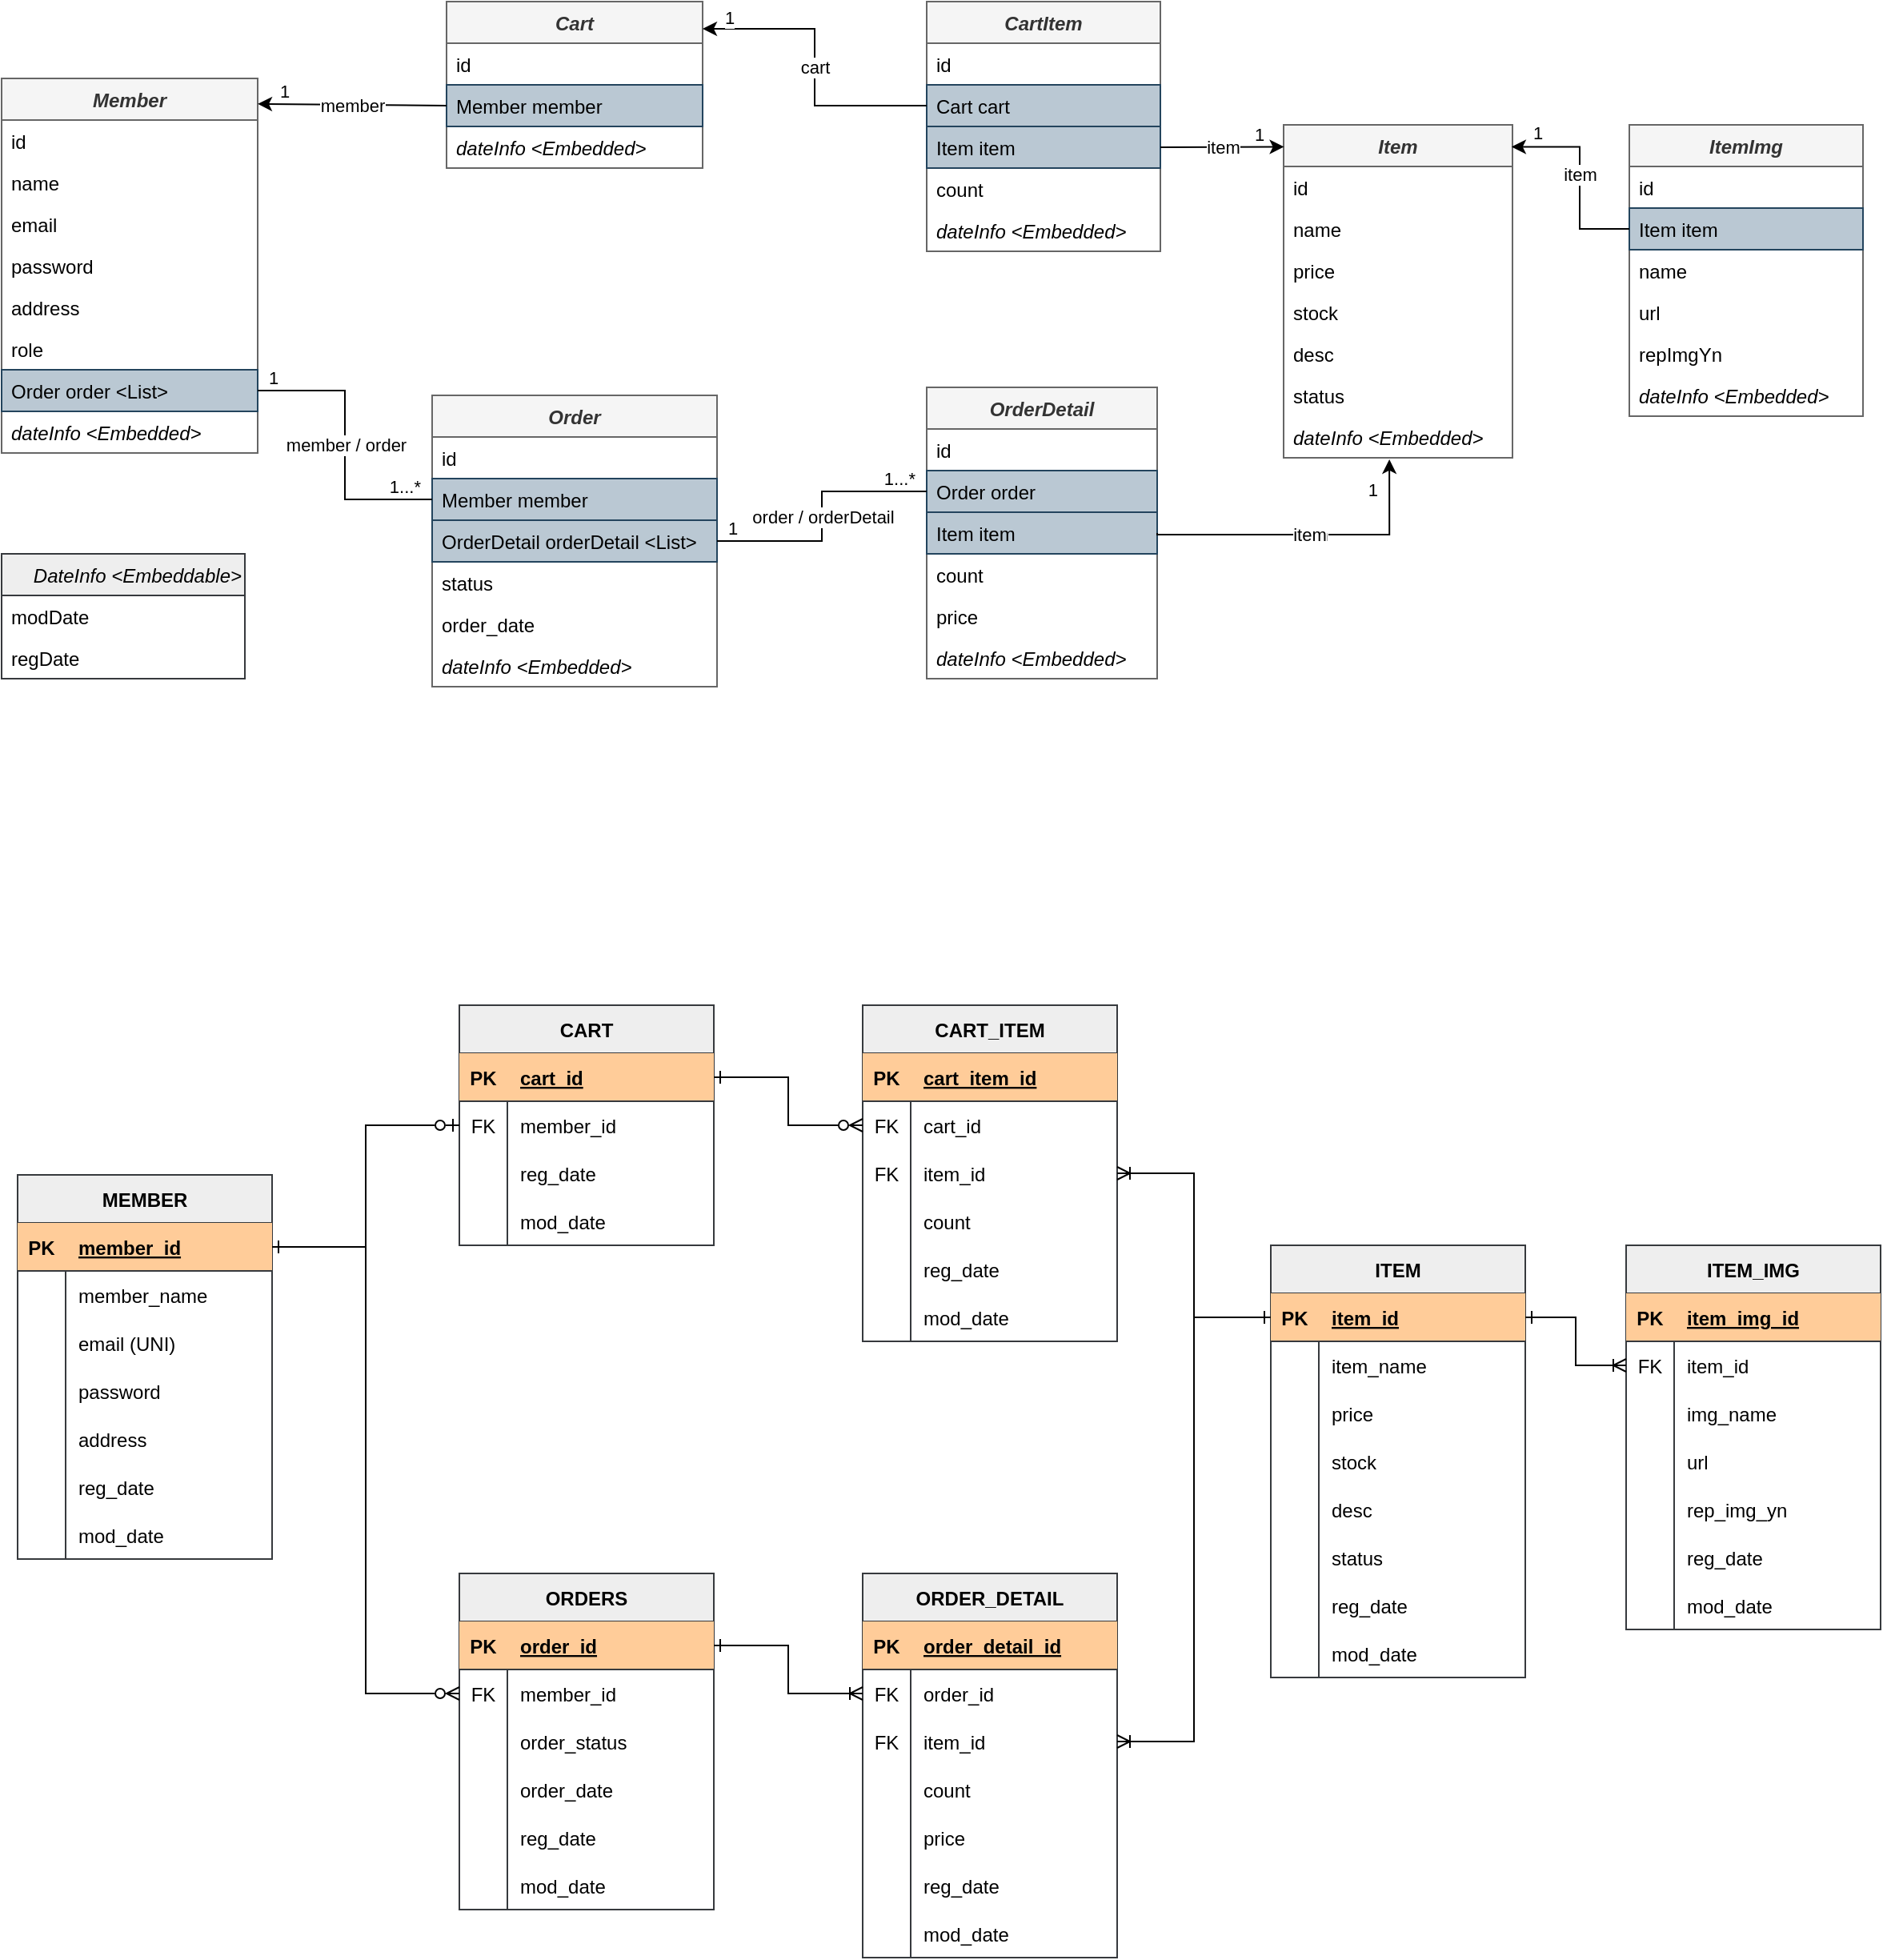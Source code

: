 <mxfile version="20.8.10" type="device" pages="2"><diagram id="C5RBs43oDa-KdzZeNtuy" name="주문"><mxGraphModel dx="1434" dy="844" grid="0" gridSize="10" guides="1" tooltips="1" connect="1" arrows="1" fold="1" page="0" pageScale="1" pageWidth="1169" pageHeight="827" math="0" shadow="0"><root><mxCell id="WIyWlLk6GJQsqaUBKTNV-0"/><mxCell id="WIyWlLk6GJQsqaUBKTNV-1" parent="WIyWlLk6GJQsqaUBKTNV-0"/><mxCell id="zkfFHV4jXpPFQw0GAbJ--0" value="Item" style="swimlane;fontStyle=3;align=center;verticalAlign=top;childLayout=stackLayout;horizontal=1;startSize=26;horizontalStack=0;resizeParent=1;resizeLast=0;collapsible=1;marginBottom=0;rounded=0;shadow=0;strokeWidth=1;fillColor=#f5f5f5;fontColor=#333333;strokeColor=#666666;" parent="WIyWlLk6GJQsqaUBKTNV-1" vertex="1"><mxGeometry x="866" y="186" width="143" height="208" as="geometry"><mxRectangle x="230" y="140" width="160" height="26" as="alternateBounds"/></mxGeometry></mxCell><mxCell id="zkfFHV4jXpPFQw0GAbJ--1" value="id" style="text;align=left;verticalAlign=top;spacingLeft=4;spacingRight=4;overflow=hidden;rotatable=0;points=[[0,0.5],[1,0.5]];portConstraint=eastwest;" parent="zkfFHV4jXpPFQw0GAbJ--0" vertex="1"><mxGeometry y="26" width="143" height="26" as="geometry"/></mxCell><mxCell id="zkfFHV4jXpPFQw0GAbJ--2" value="name" style="text;align=left;verticalAlign=top;spacingLeft=4;spacingRight=4;overflow=hidden;rotatable=0;points=[[0,0.5],[1,0.5]];portConstraint=eastwest;rounded=0;shadow=0;html=0;" parent="zkfFHV4jXpPFQw0GAbJ--0" vertex="1"><mxGeometry y="52" width="143" height="26" as="geometry"/></mxCell><mxCell id="zkfFHV4jXpPFQw0GAbJ--3" value="price" style="text;align=left;verticalAlign=top;spacingLeft=4;spacingRight=4;overflow=hidden;rotatable=0;points=[[0,0.5],[1,0.5]];portConstraint=eastwest;rounded=0;shadow=0;html=0;" parent="zkfFHV4jXpPFQw0GAbJ--0" vertex="1"><mxGeometry y="78" width="143" height="26" as="geometry"/></mxCell><mxCell id="uTfQXRK-Z2ath6xREsuQ-17" value="stock" style="text;align=left;verticalAlign=top;spacingLeft=4;spacingRight=4;overflow=hidden;rotatable=0;points=[[0,0.5],[1,0.5]];portConstraint=eastwest;rounded=0;shadow=0;html=0;" parent="zkfFHV4jXpPFQw0GAbJ--0" vertex="1"><mxGeometry y="104" width="143" height="26" as="geometry"/></mxCell><mxCell id="uTfQXRK-Z2ath6xREsuQ-18" value="desc" style="text;align=left;verticalAlign=top;spacingLeft=4;spacingRight=4;overflow=hidden;rotatable=0;points=[[0,0.5],[1,0.5]];portConstraint=eastwest;rounded=0;shadow=0;html=0;" parent="zkfFHV4jXpPFQw0GAbJ--0" vertex="1"><mxGeometry y="130" width="143" height="26" as="geometry"/></mxCell><mxCell id="uTfQXRK-Z2ath6xREsuQ-19" value="status" style="text;align=left;verticalAlign=top;spacingLeft=4;spacingRight=4;overflow=hidden;rotatable=0;points=[[0,0.5],[1,0.5]];portConstraint=eastwest;rounded=0;shadow=0;html=0;" parent="zkfFHV4jXpPFQw0GAbJ--0" vertex="1"><mxGeometry y="156" width="143" height="26" as="geometry"/></mxCell><mxCell id="uTfQXRK-Z2ath6xREsuQ-20" value="dateInfo &lt;Embedded&gt;" style="text;align=left;verticalAlign=top;spacingLeft=4;spacingRight=4;overflow=hidden;rotatable=0;points=[[0,0.5],[1,0.5]];portConstraint=eastwest;rounded=0;shadow=0;html=0;fontStyle=2" parent="zkfFHV4jXpPFQw0GAbJ--0" vertex="1"><mxGeometry y="182" width="143" height="26" as="geometry"/></mxCell><mxCell id="uTfQXRK-Z2ath6xREsuQ-4" value="ITEM" style="shape=table;startSize=30;container=1;collapsible=1;childLayout=tableLayout;fixedRows=1;rowLines=0;fontStyle=1;align=center;resizeLast=1;swimlaneLine=1;fillColor=#eeeeee;strokeColor=#36393d;" parent="WIyWlLk6GJQsqaUBKTNV-1" vertex="1"><mxGeometry x="858" y="886" width="159" height="270" as="geometry"/></mxCell><mxCell id="uTfQXRK-Z2ath6xREsuQ-5" value="" style="shape=tableRow;horizontal=0;startSize=0;swimlaneHead=0;swimlaneBody=0;fillColor=#ffcc99;collapsible=0;dropTarget=0;points=[[0,0.5],[1,0.5]];portConstraint=eastwest;top=0;left=0;right=0;bottom=1;strokeColor=#36393d;" parent="uTfQXRK-Z2ath6xREsuQ-4" vertex="1"><mxGeometry y="30" width="159" height="30" as="geometry"/></mxCell><mxCell id="uTfQXRK-Z2ath6xREsuQ-6" value="PK" style="shape=partialRectangle;connectable=0;fillColor=none;top=0;left=0;bottom=0;right=0;fontStyle=1;overflow=hidden;" parent="uTfQXRK-Z2ath6xREsuQ-5" vertex="1"><mxGeometry width="30" height="30" as="geometry"><mxRectangle width="30" height="30" as="alternateBounds"/></mxGeometry></mxCell><mxCell id="uTfQXRK-Z2ath6xREsuQ-7" value="item_id" style="shape=partialRectangle;connectable=0;fillColor=none;top=0;left=0;bottom=0;right=0;align=left;spacingLeft=6;fontStyle=5;overflow=hidden;" parent="uTfQXRK-Z2ath6xREsuQ-5" vertex="1"><mxGeometry x="30" width="129" height="30" as="geometry"><mxRectangle width="129" height="30" as="alternateBounds"/></mxGeometry></mxCell><mxCell id="uTfQXRK-Z2ath6xREsuQ-8" value="" style="shape=tableRow;horizontal=0;startSize=0;swimlaneHead=0;swimlaneBody=0;fillColor=none;collapsible=0;dropTarget=0;points=[[0,0.5],[1,0.5]];portConstraint=eastwest;top=0;left=0;right=0;bottom=0;" parent="uTfQXRK-Z2ath6xREsuQ-4" vertex="1"><mxGeometry y="60" width="159" height="30" as="geometry"/></mxCell><mxCell id="uTfQXRK-Z2ath6xREsuQ-9" value="" style="shape=partialRectangle;connectable=0;fillColor=none;top=0;left=0;bottom=0;right=0;editable=1;overflow=hidden;" parent="uTfQXRK-Z2ath6xREsuQ-8" vertex="1"><mxGeometry width="30" height="30" as="geometry"><mxRectangle width="30" height="30" as="alternateBounds"/></mxGeometry></mxCell><mxCell id="uTfQXRK-Z2ath6xREsuQ-10" value="item_name" style="shape=partialRectangle;connectable=0;fillColor=none;top=0;left=0;bottom=0;right=0;align=left;spacingLeft=6;overflow=hidden;" parent="uTfQXRK-Z2ath6xREsuQ-8" vertex="1"><mxGeometry x="30" width="129" height="30" as="geometry"><mxRectangle width="129" height="30" as="alternateBounds"/></mxGeometry></mxCell><mxCell id="uTfQXRK-Z2ath6xREsuQ-11" value="" style="shape=tableRow;horizontal=0;startSize=0;swimlaneHead=0;swimlaneBody=0;fillColor=none;collapsible=0;dropTarget=0;points=[[0,0.5],[1,0.5]];portConstraint=eastwest;top=0;left=0;right=0;bottom=0;" parent="uTfQXRK-Z2ath6xREsuQ-4" vertex="1"><mxGeometry y="90" width="159" height="30" as="geometry"/></mxCell><mxCell id="uTfQXRK-Z2ath6xREsuQ-12" value="" style="shape=partialRectangle;connectable=0;fillColor=none;top=0;left=0;bottom=0;right=0;editable=1;overflow=hidden;" parent="uTfQXRK-Z2ath6xREsuQ-11" vertex="1"><mxGeometry width="30" height="30" as="geometry"><mxRectangle width="30" height="30" as="alternateBounds"/></mxGeometry></mxCell><mxCell id="uTfQXRK-Z2ath6xREsuQ-13" value="price" style="shape=partialRectangle;connectable=0;fillColor=none;top=0;left=0;bottom=0;right=0;align=left;spacingLeft=6;overflow=hidden;" parent="uTfQXRK-Z2ath6xREsuQ-11" vertex="1"><mxGeometry x="30" width="129" height="30" as="geometry"><mxRectangle width="129" height="30" as="alternateBounds"/></mxGeometry></mxCell><mxCell id="uTfQXRK-Z2ath6xREsuQ-43" value="" style="shape=tableRow;horizontal=0;startSize=0;swimlaneHead=0;swimlaneBody=0;fillColor=none;collapsible=0;dropTarget=0;points=[[0,0.5],[1,0.5]];portConstraint=eastwest;top=0;left=0;right=0;bottom=0;" parent="uTfQXRK-Z2ath6xREsuQ-4" vertex="1"><mxGeometry y="120" width="159" height="30" as="geometry"/></mxCell><mxCell id="uTfQXRK-Z2ath6xREsuQ-44" value="" style="shape=partialRectangle;connectable=0;fillColor=none;top=0;left=0;bottom=0;right=0;editable=1;overflow=hidden;" parent="uTfQXRK-Z2ath6xREsuQ-43" vertex="1"><mxGeometry width="30" height="30" as="geometry"><mxRectangle width="30" height="30" as="alternateBounds"/></mxGeometry></mxCell><mxCell id="uTfQXRK-Z2ath6xREsuQ-45" value="stock" style="shape=partialRectangle;connectable=0;fillColor=none;top=0;left=0;bottom=0;right=0;align=left;spacingLeft=6;overflow=hidden;" parent="uTfQXRK-Z2ath6xREsuQ-43" vertex="1"><mxGeometry x="30" width="129" height="30" as="geometry"><mxRectangle width="129" height="30" as="alternateBounds"/></mxGeometry></mxCell><mxCell id="uTfQXRK-Z2ath6xREsuQ-14" value="" style="shape=tableRow;horizontal=0;startSize=0;swimlaneHead=0;swimlaneBody=0;fillColor=none;collapsible=0;dropTarget=0;points=[[0,0.5],[1,0.5]];portConstraint=eastwest;top=0;left=0;right=0;bottom=0;" parent="uTfQXRK-Z2ath6xREsuQ-4" vertex="1"><mxGeometry y="150" width="159" height="30" as="geometry"/></mxCell><mxCell id="uTfQXRK-Z2ath6xREsuQ-15" value="" style="shape=partialRectangle;connectable=0;fillColor=none;top=0;left=0;bottom=0;right=0;editable=1;overflow=hidden;" parent="uTfQXRK-Z2ath6xREsuQ-14" vertex="1"><mxGeometry width="30" height="30" as="geometry"><mxRectangle width="30" height="30" as="alternateBounds"/></mxGeometry></mxCell><mxCell id="uTfQXRK-Z2ath6xREsuQ-16" value="desc" style="shape=partialRectangle;connectable=0;fillColor=none;top=0;left=0;bottom=0;right=0;align=left;spacingLeft=6;overflow=hidden;" parent="uTfQXRK-Z2ath6xREsuQ-14" vertex="1"><mxGeometry x="30" width="129" height="30" as="geometry"><mxRectangle width="129" height="30" as="alternateBounds"/></mxGeometry></mxCell><mxCell id="uTfQXRK-Z2ath6xREsuQ-46" value="" style="shape=tableRow;horizontal=0;startSize=0;swimlaneHead=0;swimlaneBody=0;fillColor=none;collapsible=0;dropTarget=0;points=[[0,0.5],[1,0.5]];portConstraint=eastwest;top=0;left=0;right=0;bottom=0;" parent="uTfQXRK-Z2ath6xREsuQ-4" vertex="1"><mxGeometry y="180" width="159" height="30" as="geometry"/></mxCell><mxCell id="uTfQXRK-Z2ath6xREsuQ-47" value="" style="shape=partialRectangle;connectable=0;fillColor=none;top=0;left=0;bottom=0;right=0;editable=1;overflow=hidden;" parent="uTfQXRK-Z2ath6xREsuQ-46" vertex="1"><mxGeometry width="30" height="30" as="geometry"><mxRectangle width="30" height="30" as="alternateBounds"/></mxGeometry></mxCell><mxCell id="uTfQXRK-Z2ath6xREsuQ-48" value="status" style="shape=partialRectangle;connectable=0;fillColor=none;top=0;left=0;bottom=0;right=0;align=left;spacingLeft=6;overflow=hidden;" parent="uTfQXRK-Z2ath6xREsuQ-46" vertex="1"><mxGeometry x="30" width="129" height="30" as="geometry"><mxRectangle width="129" height="30" as="alternateBounds"/></mxGeometry></mxCell><mxCell id="uTfQXRK-Z2ath6xREsuQ-25" value="" style="shape=tableRow;horizontal=0;startSize=0;swimlaneHead=0;swimlaneBody=0;fillColor=none;collapsible=0;dropTarget=0;points=[[0,0.5],[1,0.5]];portConstraint=eastwest;top=0;left=0;right=0;bottom=0;" parent="uTfQXRK-Z2ath6xREsuQ-4" vertex="1"><mxGeometry y="210" width="159" height="30" as="geometry"/></mxCell><mxCell id="uTfQXRK-Z2ath6xREsuQ-26" value="" style="shape=partialRectangle;connectable=0;fillColor=none;top=0;left=0;bottom=0;right=0;editable=1;overflow=hidden;" parent="uTfQXRK-Z2ath6xREsuQ-25" vertex="1"><mxGeometry width="30" height="30" as="geometry"><mxRectangle width="30" height="30" as="alternateBounds"/></mxGeometry></mxCell><mxCell id="uTfQXRK-Z2ath6xREsuQ-27" value="reg_date" style="shape=partialRectangle;connectable=0;fillColor=none;top=0;left=0;bottom=0;right=0;align=left;spacingLeft=6;overflow=hidden;" parent="uTfQXRK-Z2ath6xREsuQ-25" vertex="1"><mxGeometry x="30" width="129" height="30" as="geometry"><mxRectangle width="129" height="30" as="alternateBounds"/></mxGeometry></mxCell><mxCell id="uTfQXRK-Z2ath6xREsuQ-28" value="" style="shape=tableRow;horizontal=0;startSize=0;swimlaneHead=0;swimlaneBody=0;fillColor=none;collapsible=0;dropTarget=0;points=[[0,0.5],[1,0.5]];portConstraint=eastwest;top=0;left=0;right=0;bottom=0;" parent="uTfQXRK-Z2ath6xREsuQ-4" vertex="1"><mxGeometry y="240" width="159" height="30" as="geometry"/></mxCell><mxCell id="uTfQXRK-Z2ath6xREsuQ-29" value="" style="shape=partialRectangle;connectable=0;fillColor=none;top=0;left=0;bottom=0;right=0;editable=1;overflow=hidden;" parent="uTfQXRK-Z2ath6xREsuQ-28" vertex="1"><mxGeometry width="30" height="30" as="geometry"><mxRectangle width="30" height="30" as="alternateBounds"/></mxGeometry></mxCell><mxCell id="uTfQXRK-Z2ath6xREsuQ-30" value="mod_date" style="shape=partialRectangle;connectable=0;fillColor=none;top=0;left=0;bottom=0;right=0;align=left;spacingLeft=6;overflow=hidden;" parent="uTfQXRK-Z2ath6xREsuQ-28" vertex="1"><mxGeometry x="30" width="129" height="30" as="geometry"><mxRectangle width="129" height="30" as="alternateBounds"/></mxGeometry></mxCell><mxCell id="DPVKsSC4_K067OGJjrmP-0" value="MEMBER" style="shape=table;startSize=30;container=1;collapsible=1;childLayout=tableLayout;fixedRows=1;rowLines=0;fontStyle=1;align=center;resizeLast=1;fillColor=#eeeeee;strokeColor=#36393d;" parent="WIyWlLk6GJQsqaUBKTNV-1" vertex="1"><mxGeometry x="75" y="842" width="159" height="240" as="geometry"/></mxCell><mxCell id="DPVKsSC4_K067OGJjrmP-1" value="" style="shape=tableRow;horizontal=0;startSize=0;swimlaneHead=0;swimlaneBody=0;fillColor=#ffcc99;collapsible=0;dropTarget=0;points=[[0,0.5],[1,0.5]];portConstraint=eastwest;top=0;left=0;right=0;bottom=1;strokeColor=#36393d;" parent="DPVKsSC4_K067OGJjrmP-0" vertex="1"><mxGeometry y="30" width="159" height="30" as="geometry"/></mxCell><mxCell id="DPVKsSC4_K067OGJjrmP-2" value="PK" style="shape=partialRectangle;connectable=0;fillColor=none;top=0;left=0;bottom=0;right=0;fontStyle=1;overflow=hidden;" parent="DPVKsSC4_K067OGJjrmP-1" vertex="1"><mxGeometry width="30" height="30" as="geometry"><mxRectangle width="30" height="30" as="alternateBounds"/></mxGeometry></mxCell><mxCell id="DPVKsSC4_K067OGJjrmP-3" value="member_id" style="shape=partialRectangle;connectable=0;fillColor=none;top=0;left=0;bottom=0;right=0;align=left;spacingLeft=6;fontStyle=5;overflow=hidden;" parent="DPVKsSC4_K067OGJjrmP-1" vertex="1"><mxGeometry x="30" width="129" height="30" as="geometry"><mxRectangle width="129" height="30" as="alternateBounds"/></mxGeometry></mxCell><mxCell id="DPVKsSC4_K067OGJjrmP-4" value="" style="shape=tableRow;horizontal=0;startSize=0;swimlaneHead=0;swimlaneBody=0;fillColor=none;collapsible=0;dropTarget=0;points=[[0,0.5],[1,0.5]];portConstraint=eastwest;top=0;left=0;right=0;bottom=0;" parent="DPVKsSC4_K067OGJjrmP-0" vertex="1"><mxGeometry y="60" width="159" height="30" as="geometry"/></mxCell><mxCell id="DPVKsSC4_K067OGJjrmP-5" value="" style="shape=partialRectangle;connectable=0;fillColor=none;top=0;left=0;bottom=0;right=0;editable=1;overflow=hidden;" parent="DPVKsSC4_K067OGJjrmP-4" vertex="1"><mxGeometry width="30" height="30" as="geometry"><mxRectangle width="30" height="30" as="alternateBounds"/></mxGeometry></mxCell><mxCell id="DPVKsSC4_K067OGJjrmP-6" value="member_name" style="shape=partialRectangle;connectable=0;fillColor=none;top=0;left=0;bottom=0;right=0;align=left;spacingLeft=6;overflow=hidden;" parent="DPVKsSC4_K067OGJjrmP-4" vertex="1"><mxGeometry x="30" width="129" height="30" as="geometry"><mxRectangle width="129" height="30" as="alternateBounds"/></mxGeometry></mxCell><mxCell id="DPVKsSC4_K067OGJjrmP-7" value="" style="shape=tableRow;horizontal=0;startSize=0;swimlaneHead=0;swimlaneBody=0;fillColor=none;collapsible=0;dropTarget=0;points=[[0,0.5],[1,0.5]];portConstraint=eastwest;top=0;left=0;right=0;bottom=0;" parent="DPVKsSC4_K067OGJjrmP-0" vertex="1"><mxGeometry y="90" width="159" height="30" as="geometry"/></mxCell><mxCell id="DPVKsSC4_K067OGJjrmP-8" value="" style="shape=partialRectangle;connectable=0;fillColor=none;top=0;left=0;bottom=0;right=0;editable=1;overflow=hidden;" parent="DPVKsSC4_K067OGJjrmP-7" vertex="1"><mxGeometry width="30" height="30" as="geometry"><mxRectangle width="30" height="30" as="alternateBounds"/></mxGeometry></mxCell><mxCell id="DPVKsSC4_K067OGJjrmP-9" value="email (UNI)" style="shape=partialRectangle;connectable=0;fillColor=none;top=0;left=0;bottom=0;right=0;align=left;spacingLeft=6;overflow=hidden;" parent="DPVKsSC4_K067OGJjrmP-7" vertex="1"><mxGeometry x="30" width="129" height="30" as="geometry"><mxRectangle width="129" height="30" as="alternateBounds"/></mxGeometry></mxCell><mxCell id="DPVKsSC4_K067OGJjrmP-10" value="" style="shape=tableRow;horizontal=0;startSize=0;swimlaneHead=0;swimlaneBody=0;fillColor=none;collapsible=0;dropTarget=0;points=[[0,0.5],[1,0.5]];portConstraint=eastwest;top=0;left=0;right=0;bottom=0;" parent="DPVKsSC4_K067OGJjrmP-0" vertex="1"><mxGeometry y="120" width="159" height="30" as="geometry"/></mxCell><mxCell id="DPVKsSC4_K067OGJjrmP-11" value="" style="shape=partialRectangle;connectable=0;fillColor=none;top=0;left=0;bottom=0;right=0;editable=1;overflow=hidden;" parent="DPVKsSC4_K067OGJjrmP-10" vertex="1"><mxGeometry width="30" height="30" as="geometry"><mxRectangle width="30" height="30" as="alternateBounds"/></mxGeometry></mxCell><mxCell id="DPVKsSC4_K067OGJjrmP-12" value="password" style="shape=partialRectangle;connectable=0;fillColor=none;top=0;left=0;bottom=0;right=0;align=left;spacingLeft=6;overflow=hidden;" parent="DPVKsSC4_K067OGJjrmP-10" vertex="1"><mxGeometry x="30" width="129" height="30" as="geometry"><mxRectangle width="129" height="30" as="alternateBounds"/></mxGeometry></mxCell><mxCell id="DPVKsSC4_K067OGJjrmP-13" value="" style="shape=tableRow;horizontal=0;startSize=0;swimlaneHead=0;swimlaneBody=0;fillColor=none;collapsible=0;dropTarget=0;points=[[0,0.5],[1,0.5]];portConstraint=eastwest;top=0;left=0;right=0;bottom=0;" parent="DPVKsSC4_K067OGJjrmP-0" vertex="1"><mxGeometry y="150" width="159" height="30" as="geometry"/></mxCell><mxCell id="DPVKsSC4_K067OGJjrmP-14" value="" style="shape=partialRectangle;connectable=0;fillColor=none;top=0;left=0;bottom=0;right=0;editable=1;overflow=hidden;" parent="DPVKsSC4_K067OGJjrmP-13" vertex="1"><mxGeometry width="30" height="30" as="geometry"><mxRectangle width="30" height="30" as="alternateBounds"/></mxGeometry></mxCell><mxCell id="DPVKsSC4_K067OGJjrmP-15" value="address" style="shape=partialRectangle;connectable=0;fillColor=none;top=0;left=0;bottom=0;right=0;align=left;spacingLeft=6;overflow=hidden;" parent="DPVKsSC4_K067OGJjrmP-13" vertex="1"><mxGeometry x="30" width="129" height="30" as="geometry"><mxRectangle width="129" height="30" as="alternateBounds"/></mxGeometry></mxCell><mxCell id="DPVKsSC4_K067OGJjrmP-25" value="" style="shape=tableRow;horizontal=0;startSize=0;swimlaneHead=0;swimlaneBody=0;fillColor=none;collapsible=0;dropTarget=0;points=[[0,0.5],[1,0.5]];portConstraint=eastwest;top=0;left=0;right=0;bottom=0;" parent="DPVKsSC4_K067OGJjrmP-0" vertex="1"><mxGeometry y="180" width="159" height="30" as="geometry"/></mxCell><mxCell id="DPVKsSC4_K067OGJjrmP-26" value="" style="shape=partialRectangle;connectable=0;fillColor=none;top=0;left=0;bottom=0;right=0;editable=1;overflow=hidden;" parent="DPVKsSC4_K067OGJjrmP-25" vertex="1"><mxGeometry width="30" height="30" as="geometry"><mxRectangle width="30" height="30" as="alternateBounds"/></mxGeometry></mxCell><mxCell id="DPVKsSC4_K067OGJjrmP-27" value="reg_date" style="shape=partialRectangle;connectable=0;fillColor=none;top=0;left=0;bottom=0;right=0;align=left;spacingLeft=6;overflow=hidden;" parent="DPVKsSC4_K067OGJjrmP-25" vertex="1"><mxGeometry x="30" width="129" height="30" as="geometry"><mxRectangle width="129" height="30" as="alternateBounds"/></mxGeometry></mxCell><mxCell id="DPVKsSC4_K067OGJjrmP-28" value="" style="shape=tableRow;horizontal=0;startSize=0;swimlaneHead=0;swimlaneBody=0;fillColor=none;collapsible=0;dropTarget=0;points=[[0,0.5],[1,0.5]];portConstraint=eastwest;top=0;left=0;right=0;bottom=0;" parent="DPVKsSC4_K067OGJjrmP-0" vertex="1"><mxGeometry y="210" width="159" height="30" as="geometry"/></mxCell><mxCell id="DPVKsSC4_K067OGJjrmP-29" value="" style="shape=partialRectangle;connectable=0;fillColor=none;top=0;left=0;bottom=0;right=0;editable=1;overflow=hidden;" parent="DPVKsSC4_K067OGJjrmP-28" vertex="1"><mxGeometry width="30" height="30" as="geometry"><mxRectangle width="30" height="30" as="alternateBounds"/></mxGeometry></mxCell><mxCell id="DPVKsSC4_K067OGJjrmP-30" value="mod_date" style="shape=partialRectangle;connectable=0;fillColor=none;top=0;left=0;bottom=0;right=0;align=left;spacingLeft=6;overflow=hidden;" parent="DPVKsSC4_K067OGJjrmP-28" vertex="1"><mxGeometry x="30" width="129" height="30" as="geometry"><mxRectangle width="129" height="30" as="alternateBounds"/></mxGeometry></mxCell><mxCell id="DPVKsSC4_K067OGJjrmP-31" value="Member" style="swimlane;fontStyle=3;align=center;verticalAlign=top;childLayout=stackLayout;horizontal=1;startSize=26;horizontalStack=0;resizeParent=1;resizeLast=0;collapsible=1;marginBottom=0;rounded=0;shadow=0;strokeWidth=1;fillColor=#f5f5f5;fontColor=#333333;strokeColor=#666666;" parent="WIyWlLk6GJQsqaUBKTNV-1" vertex="1"><mxGeometry x="65" y="157" width="160" height="234" as="geometry"><mxRectangle x="230" y="140" width="160" height="26" as="alternateBounds"/></mxGeometry></mxCell><mxCell id="DPVKsSC4_K067OGJjrmP-32" value="id" style="text;align=left;verticalAlign=top;spacingLeft=4;spacingRight=4;overflow=hidden;rotatable=0;points=[[0,0.5],[1,0.5]];portConstraint=eastwest;" parent="DPVKsSC4_K067OGJjrmP-31" vertex="1"><mxGeometry y="26" width="160" height="26" as="geometry"/></mxCell><mxCell id="DPVKsSC4_K067OGJjrmP-33" value="name" style="text;align=left;verticalAlign=top;spacingLeft=4;spacingRight=4;overflow=hidden;rotatable=0;points=[[0,0.5],[1,0.5]];portConstraint=eastwest;rounded=0;shadow=0;html=0;" parent="DPVKsSC4_K067OGJjrmP-31" vertex="1"><mxGeometry y="52" width="160" height="26" as="geometry"/></mxCell><mxCell id="DPVKsSC4_K067OGJjrmP-34" value="email" style="text;align=left;verticalAlign=top;spacingLeft=4;spacingRight=4;overflow=hidden;rotatable=0;points=[[0,0.5],[1,0.5]];portConstraint=eastwest;rounded=0;shadow=0;html=0;" parent="DPVKsSC4_K067OGJjrmP-31" vertex="1"><mxGeometry y="78" width="160" height="26" as="geometry"/></mxCell><mxCell id="DPVKsSC4_K067OGJjrmP-35" value="password" style="text;align=left;verticalAlign=top;spacingLeft=4;spacingRight=4;overflow=hidden;rotatable=0;points=[[0,0.5],[1,0.5]];portConstraint=eastwest;rounded=0;shadow=0;html=0;" parent="DPVKsSC4_K067OGJjrmP-31" vertex="1"><mxGeometry y="104" width="160" height="26" as="geometry"/></mxCell><mxCell id="DPVKsSC4_K067OGJjrmP-36" value="address" style="text;align=left;verticalAlign=top;spacingLeft=4;spacingRight=4;overflow=hidden;rotatable=0;points=[[0,0.5],[1,0.5]];portConstraint=eastwest;rounded=0;shadow=0;html=0;" parent="DPVKsSC4_K067OGJjrmP-31" vertex="1"><mxGeometry y="130" width="160" height="26" as="geometry"/></mxCell><mxCell id="DPVKsSC4_K067OGJjrmP-40" value="role" style="text;align=left;verticalAlign=top;spacingLeft=4;spacingRight=4;overflow=hidden;rotatable=0;points=[[0,0.5],[1,0.5]];portConstraint=eastwest;rounded=0;shadow=0;html=0;" parent="DPVKsSC4_K067OGJjrmP-31" vertex="1"><mxGeometry y="156" width="160" height="26" as="geometry"/></mxCell><mxCell id="AyJ1LNA87BgBYngQ8w44-126" value="Order order &lt;List&gt;" style="text;align=left;verticalAlign=top;spacingLeft=4;spacingRight=4;overflow=hidden;rotatable=0;points=[[0,0.5],[1,0.5]];portConstraint=eastwest;rounded=0;shadow=0;html=0;fillColor=#bac8d3;strokeColor=#23445d;" parent="DPVKsSC4_K067OGJjrmP-31" vertex="1"><mxGeometry y="182" width="160" height="26" as="geometry"/></mxCell><mxCell id="DPVKsSC4_K067OGJjrmP-38" value="dateInfo &lt;Embedded&gt;" style="text;align=left;verticalAlign=top;spacingLeft=4;spacingRight=4;overflow=hidden;rotatable=0;points=[[0,0.5],[1,0.5]];portConstraint=eastwest;rounded=0;shadow=0;html=0;fontStyle=2;horizontal=1;" parent="DPVKsSC4_K067OGJjrmP-31" vertex="1"><mxGeometry y="208" width="160" height="26" as="geometry"/></mxCell><mxCell id="DPVKsSC4_K067OGJjrmP-41" value="DateInfo &lt;Embeddable&gt;" style="swimlane;fontStyle=2;align=right;verticalAlign=top;childLayout=stackLayout;horizontal=1;startSize=26;horizontalStack=0;resizeParent=1;resizeLast=0;collapsible=1;marginBottom=0;rounded=0;shadow=0;strokeWidth=1;fillColor=#eeeeee;strokeColor=#36393d;" parent="WIyWlLk6GJQsqaUBKTNV-1" vertex="1"><mxGeometry x="65" y="454" width="152" height="78" as="geometry"><mxRectangle x="230" y="140" width="160" height="26" as="alternateBounds"/></mxGeometry></mxCell><mxCell id="DPVKsSC4_K067OGJjrmP-49" value="modDate" style="text;align=left;verticalAlign=top;spacingLeft=4;spacingRight=4;overflow=hidden;rotatable=0;points=[[0,0.5],[1,0.5]];portConstraint=eastwest;rounded=0;shadow=0;html=0;" parent="DPVKsSC4_K067OGJjrmP-41" vertex="1"><mxGeometry y="26" width="152" height="26" as="geometry"/></mxCell><mxCell id="DPVKsSC4_K067OGJjrmP-48" value="regDate" style="text;align=left;verticalAlign=top;spacingLeft=4;spacingRight=4;overflow=hidden;rotatable=0;points=[[0,0.5],[1,0.5]];portConstraint=eastwest;rounded=0;shadow=0;html=0;" parent="DPVKsSC4_K067OGJjrmP-41" vertex="1"><mxGeometry y="52" width="152" height="26" as="geometry"/></mxCell><mxCell id="AyJ1LNA87BgBYngQ8w44-0" value="Cart" style="swimlane;fontStyle=3;align=center;verticalAlign=top;childLayout=stackLayout;horizontal=1;startSize=26;horizontalStack=0;resizeParent=1;resizeLast=0;collapsible=1;marginBottom=0;rounded=0;shadow=0;strokeWidth=1;fillColor=#f5f5f5;fontColor=#333333;strokeColor=#666666;" parent="WIyWlLk6GJQsqaUBKTNV-1" vertex="1"><mxGeometry x="343" y="109" width="160" height="104" as="geometry"><mxRectangle x="230" y="140" width="160" height="26" as="alternateBounds"/></mxGeometry></mxCell><mxCell id="AyJ1LNA87BgBYngQ8w44-1" value="id" style="text;align=left;verticalAlign=top;spacingLeft=4;spacingRight=4;overflow=hidden;rotatable=0;points=[[0,0.5],[1,0.5]];portConstraint=eastwest;" parent="AyJ1LNA87BgBYngQ8w44-0" vertex="1"><mxGeometry y="26" width="160" height="26" as="geometry"/></mxCell><mxCell id="AyJ1LNA87BgBYngQ8w44-2" value="Member member" style="text;align=left;verticalAlign=top;spacingLeft=4;spacingRight=4;overflow=hidden;rotatable=0;points=[[0,0.5],[1,0.5]];portConstraint=eastwest;rounded=0;shadow=0;html=0;fillColor=#bac8d3;strokeColor=#23445d;" parent="AyJ1LNA87BgBYngQ8w44-0" vertex="1"><mxGeometry y="52" width="160" height="26" as="geometry"/></mxCell><mxCell id="AyJ1LNA87BgBYngQ8w44-7" value="dateInfo &lt;Embedded&gt;" style="text;align=left;verticalAlign=top;spacingLeft=4;spacingRight=4;overflow=hidden;rotatable=0;points=[[0,0.5],[1,0.5]];portConstraint=eastwest;rounded=0;shadow=0;html=0;fontStyle=2;horizontal=1;" parent="AyJ1LNA87BgBYngQ8w44-0" vertex="1"><mxGeometry y="78" width="160" height="26" as="geometry"/></mxCell><mxCell id="AyJ1LNA87BgBYngQ8w44-9" value="CART" style="shape=table;startSize=30;container=1;collapsible=1;childLayout=tableLayout;fixedRows=1;rowLines=0;fontStyle=1;align=center;resizeLast=1;fillColor=#eeeeee;strokeColor=#36393d;" parent="WIyWlLk6GJQsqaUBKTNV-1" vertex="1"><mxGeometry x="351" y="736" width="159" height="150" as="geometry"/></mxCell><mxCell id="AyJ1LNA87BgBYngQ8w44-10" value="" style="shape=tableRow;horizontal=0;startSize=0;swimlaneHead=0;swimlaneBody=0;fillColor=#ffcc99;collapsible=0;dropTarget=0;points=[[0,0.5],[1,0.5]];portConstraint=eastwest;top=0;left=0;right=0;bottom=1;strokeColor=#36393d;" parent="AyJ1LNA87BgBYngQ8w44-9" vertex="1"><mxGeometry y="30" width="159" height="30" as="geometry"/></mxCell><mxCell id="AyJ1LNA87BgBYngQ8w44-11" value="PK" style="shape=partialRectangle;connectable=0;fillColor=none;top=0;left=0;bottom=0;right=0;fontStyle=1;overflow=hidden;" parent="AyJ1LNA87BgBYngQ8w44-10" vertex="1"><mxGeometry width="30" height="30" as="geometry"><mxRectangle width="30" height="30" as="alternateBounds"/></mxGeometry></mxCell><mxCell id="AyJ1LNA87BgBYngQ8w44-12" value="cart_id" style="shape=partialRectangle;connectable=0;fillColor=none;top=0;left=0;bottom=0;right=0;align=left;spacingLeft=6;fontStyle=5;overflow=hidden;" parent="AyJ1LNA87BgBYngQ8w44-10" vertex="1"><mxGeometry x="30" width="129" height="30" as="geometry"><mxRectangle width="129" height="30" as="alternateBounds"/></mxGeometry></mxCell><mxCell id="AyJ1LNA87BgBYngQ8w44-13" value="" style="shape=tableRow;horizontal=0;startSize=0;swimlaneHead=0;swimlaneBody=0;fillColor=none;collapsible=0;dropTarget=0;points=[[0,0.5],[1,0.5]];portConstraint=eastwest;top=0;left=0;right=0;bottom=0;" parent="AyJ1LNA87BgBYngQ8w44-9" vertex="1"><mxGeometry y="60" width="159" height="30" as="geometry"/></mxCell><mxCell id="AyJ1LNA87BgBYngQ8w44-14" value="FK" style="shape=partialRectangle;connectable=0;fillColor=none;top=0;left=0;bottom=0;right=0;editable=1;overflow=hidden;" parent="AyJ1LNA87BgBYngQ8w44-13" vertex="1"><mxGeometry width="30" height="30" as="geometry"><mxRectangle width="30" height="30" as="alternateBounds"/></mxGeometry></mxCell><mxCell id="AyJ1LNA87BgBYngQ8w44-15" value="member_id" style="shape=partialRectangle;connectable=0;fillColor=none;top=0;left=0;bottom=0;right=0;align=left;spacingLeft=6;overflow=hidden;" parent="AyJ1LNA87BgBYngQ8w44-13" vertex="1"><mxGeometry x="30" width="129" height="30" as="geometry"><mxRectangle width="129" height="30" as="alternateBounds"/></mxGeometry></mxCell><mxCell id="AyJ1LNA87BgBYngQ8w44-25" value="" style="shape=tableRow;horizontal=0;startSize=0;swimlaneHead=0;swimlaneBody=0;fillColor=none;collapsible=0;dropTarget=0;points=[[0,0.5],[1,0.5]];portConstraint=eastwest;top=0;left=0;right=0;bottom=0;" parent="AyJ1LNA87BgBYngQ8w44-9" vertex="1"><mxGeometry y="90" width="159" height="30" as="geometry"/></mxCell><mxCell id="AyJ1LNA87BgBYngQ8w44-26" value="" style="shape=partialRectangle;connectable=0;fillColor=none;top=0;left=0;bottom=0;right=0;editable=1;overflow=hidden;" parent="AyJ1LNA87BgBYngQ8w44-25" vertex="1"><mxGeometry width="30" height="30" as="geometry"><mxRectangle width="30" height="30" as="alternateBounds"/></mxGeometry></mxCell><mxCell id="AyJ1LNA87BgBYngQ8w44-27" value="reg_date" style="shape=partialRectangle;connectable=0;fillColor=none;top=0;left=0;bottom=0;right=0;align=left;spacingLeft=6;overflow=hidden;" parent="AyJ1LNA87BgBYngQ8w44-25" vertex="1"><mxGeometry x="30" width="129" height="30" as="geometry"><mxRectangle width="129" height="30" as="alternateBounds"/></mxGeometry></mxCell><mxCell id="AyJ1LNA87BgBYngQ8w44-28" value="" style="shape=tableRow;horizontal=0;startSize=0;swimlaneHead=0;swimlaneBody=0;fillColor=none;collapsible=0;dropTarget=0;points=[[0,0.5],[1,0.5]];portConstraint=eastwest;top=0;left=0;right=0;bottom=0;" parent="AyJ1LNA87BgBYngQ8w44-9" vertex="1"><mxGeometry y="120" width="159" height="30" as="geometry"/></mxCell><mxCell id="AyJ1LNA87BgBYngQ8w44-29" value="" style="shape=partialRectangle;connectable=0;fillColor=none;top=0;left=0;bottom=0;right=0;editable=1;overflow=hidden;" parent="AyJ1LNA87BgBYngQ8w44-28" vertex="1"><mxGeometry width="30" height="30" as="geometry"><mxRectangle width="30" height="30" as="alternateBounds"/></mxGeometry></mxCell><mxCell id="AyJ1LNA87BgBYngQ8w44-30" value="mod_date" style="shape=partialRectangle;connectable=0;fillColor=none;top=0;left=0;bottom=0;right=0;align=left;spacingLeft=6;overflow=hidden;" parent="AyJ1LNA87BgBYngQ8w44-28" vertex="1"><mxGeometry x="30" width="129" height="30" as="geometry"><mxRectangle width="129" height="30" as="alternateBounds"/></mxGeometry></mxCell><mxCell id="AyJ1LNA87BgBYngQ8w44-31" value="" style="endArrow=ERzeroToOne;startArrow=ERone;html=1;rounded=0;entryX=0;entryY=0.5;entryDx=0;entryDy=0;exitX=1;exitY=0.5;exitDx=0;exitDy=0;startFill=0;endFill=0;edgeStyle=orthogonalEdgeStyle;" parent="WIyWlLk6GJQsqaUBKTNV-1" source="DPVKsSC4_K067OGJjrmP-1" target="AyJ1LNA87BgBYngQ8w44-13" edge="1"><mxGeometry width="50" height="50" relative="1" as="geometry"><mxPoint x="303" y="827" as="sourcePoint"/><mxPoint x="362" y="690" as="targetPoint"/></mxGeometry></mxCell><mxCell id="AyJ1LNA87BgBYngQ8w44-32" value="CART_ITEM" style="shape=table;startSize=30;container=1;collapsible=1;childLayout=tableLayout;fixedRows=1;rowLines=0;fontStyle=1;align=center;resizeLast=1;fillColor=#eeeeee;strokeColor=#36393d;" parent="WIyWlLk6GJQsqaUBKTNV-1" vertex="1"><mxGeometry x="603" y="736" width="159" height="210" as="geometry"/></mxCell><mxCell id="AyJ1LNA87BgBYngQ8w44-33" value="" style="shape=tableRow;horizontal=0;startSize=0;swimlaneHead=0;swimlaneBody=0;fillColor=#ffcc99;collapsible=0;dropTarget=0;points=[[0,0.5],[1,0.5]];portConstraint=eastwest;top=0;left=0;right=0;bottom=1;strokeColor=#36393d;" parent="AyJ1LNA87BgBYngQ8w44-32" vertex="1"><mxGeometry y="30" width="159" height="30" as="geometry"/></mxCell><mxCell id="AyJ1LNA87BgBYngQ8w44-34" value="PK" style="shape=partialRectangle;connectable=0;fillColor=none;top=0;left=0;bottom=0;right=0;fontStyle=1;overflow=hidden;" parent="AyJ1LNA87BgBYngQ8w44-33" vertex="1"><mxGeometry width="30" height="30" as="geometry"><mxRectangle width="30" height="30" as="alternateBounds"/></mxGeometry></mxCell><mxCell id="AyJ1LNA87BgBYngQ8w44-35" value="cart_item_id" style="shape=partialRectangle;connectable=0;fillColor=none;top=0;left=0;bottom=0;right=0;align=left;spacingLeft=6;fontStyle=5;overflow=hidden;" parent="AyJ1LNA87BgBYngQ8w44-33" vertex="1"><mxGeometry x="30" width="129" height="30" as="geometry"><mxRectangle width="129" height="30" as="alternateBounds"/></mxGeometry></mxCell><mxCell id="AyJ1LNA87BgBYngQ8w44-36" value="" style="shape=tableRow;horizontal=0;startSize=0;swimlaneHead=0;swimlaneBody=0;fillColor=none;collapsible=0;dropTarget=0;points=[[0,0.5],[1,0.5]];portConstraint=eastwest;top=0;left=0;right=0;bottom=0;" parent="AyJ1LNA87BgBYngQ8w44-32" vertex="1"><mxGeometry y="60" width="159" height="30" as="geometry"/></mxCell><mxCell id="AyJ1LNA87BgBYngQ8w44-37" value="FK" style="shape=partialRectangle;connectable=0;fillColor=none;top=0;left=0;bottom=0;right=0;editable=1;overflow=hidden;" parent="AyJ1LNA87BgBYngQ8w44-36" vertex="1"><mxGeometry width="30" height="30" as="geometry"><mxRectangle width="30" height="30" as="alternateBounds"/></mxGeometry></mxCell><mxCell id="AyJ1LNA87BgBYngQ8w44-38" value="cart_id" style="shape=partialRectangle;connectable=0;fillColor=none;top=0;left=0;bottom=0;right=0;align=left;spacingLeft=6;overflow=hidden;" parent="AyJ1LNA87BgBYngQ8w44-36" vertex="1"><mxGeometry x="30" width="129" height="30" as="geometry"><mxRectangle width="129" height="30" as="alternateBounds"/></mxGeometry></mxCell><mxCell id="AyJ1LNA87BgBYngQ8w44-45" value="" style="shape=tableRow;horizontal=0;startSize=0;swimlaneHead=0;swimlaneBody=0;fillColor=none;collapsible=0;dropTarget=0;points=[[0,0.5],[1,0.5]];portConstraint=eastwest;top=0;left=0;right=0;bottom=0;" parent="AyJ1LNA87BgBYngQ8w44-32" vertex="1"><mxGeometry y="90" width="159" height="30" as="geometry"/></mxCell><mxCell id="AyJ1LNA87BgBYngQ8w44-46" value="FK" style="shape=partialRectangle;connectable=0;fillColor=none;top=0;left=0;bottom=0;right=0;editable=1;overflow=hidden;" parent="AyJ1LNA87BgBYngQ8w44-45" vertex="1"><mxGeometry width="30" height="30" as="geometry"><mxRectangle width="30" height="30" as="alternateBounds"/></mxGeometry></mxCell><mxCell id="AyJ1LNA87BgBYngQ8w44-47" value="item_id" style="shape=partialRectangle;connectable=0;fillColor=none;top=0;left=0;bottom=0;right=0;align=left;spacingLeft=6;overflow=hidden;" parent="AyJ1LNA87BgBYngQ8w44-45" vertex="1"><mxGeometry x="30" width="129" height="30" as="geometry"><mxRectangle width="129" height="30" as="alternateBounds"/></mxGeometry></mxCell><mxCell id="AyJ1LNA87BgBYngQ8w44-50" value="" style="shape=tableRow;horizontal=0;startSize=0;swimlaneHead=0;swimlaneBody=0;fillColor=none;collapsible=0;dropTarget=0;points=[[0,0.5],[1,0.5]];portConstraint=eastwest;top=0;left=0;right=0;bottom=0;" parent="AyJ1LNA87BgBYngQ8w44-32" vertex="1"><mxGeometry y="120" width="159" height="30" as="geometry"/></mxCell><mxCell id="AyJ1LNA87BgBYngQ8w44-51" value="" style="shape=partialRectangle;connectable=0;fillColor=none;top=0;left=0;bottom=0;right=0;editable=1;overflow=hidden;" parent="AyJ1LNA87BgBYngQ8w44-50" vertex="1"><mxGeometry width="30" height="30" as="geometry"><mxRectangle width="30" height="30" as="alternateBounds"/></mxGeometry></mxCell><mxCell id="AyJ1LNA87BgBYngQ8w44-52" value="count" style="shape=partialRectangle;connectable=0;fillColor=none;top=0;left=0;bottom=0;right=0;align=left;spacingLeft=6;overflow=hidden;" parent="AyJ1LNA87BgBYngQ8w44-50" vertex="1"><mxGeometry x="30" width="129" height="30" as="geometry"><mxRectangle width="129" height="30" as="alternateBounds"/></mxGeometry></mxCell><mxCell id="AyJ1LNA87BgBYngQ8w44-39" value="" style="shape=tableRow;horizontal=0;startSize=0;swimlaneHead=0;swimlaneBody=0;fillColor=none;collapsible=0;dropTarget=0;points=[[0,0.5],[1,0.5]];portConstraint=eastwest;top=0;left=0;right=0;bottom=0;" parent="AyJ1LNA87BgBYngQ8w44-32" vertex="1"><mxGeometry y="150" width="159" height="30" as="geometry"/></mxCell><mxCell id="AyJ1LNA87BgBYngQ8w44-40" value="" style="shape=partialRectangle;connectable=0;fillColor=none;top=0;left=0;bottom=0;right=0;editable=1;overflow=hidden;" parent="AyJ1LNA87BgBYngQ8w44-39" vertex="1"><mxGeometry width="30" height="30" as="geometry"><mxRectangle width="30" height="30" as="alternateBounds"/></mxGeometry></mxCell><mxCell id="AyJ1LNA87BgBYngQ8w44-41" value="reg_date" style="shape=partialRectangle;connectable=0;fillColor=none;top=0;left=0;bottom=0;right=0;align=left;spacingLeft=6;overflow=hidden;" parent="AyJ1LNA87BgBYngQ8w44-39" vertex="1"><mxGeometry x="30" width="129" height="30" as="geometry"><mxRectangle width="129" height="30" as="alternateBounds"/></mxGeometry></mxCell><mxCell id="AyJ1LNA87BgBYngQ8w44-42" value="" style="shape=tableRow;horizontal=0;startSize=0;swimlaneHead=0;swimlaneBody=0;fillColor=none;collapsible=0;dropTarget=0;points=[[0,0.5],[1,0.5]];portConstraint=eastwest;top=0;left=0;right=0;bottom=0;" parent="AyJ1LNA87BgBYngQ8w44-32" vertex="1"><mxGeometry y="180" width="159" height="30" as="geometry"/></mxCell><mxCell id="AyJ1LNA87BgBYngQ8w44-43" value="" style="shape=partialRectangle;connectable=0;fillColor=none;top=0;left=0;bottom=0;right=0;editable=1;overflow=hidden;" parent="AyJ1LNA87BgBYngQ8w44-42" vertex="1"><mxGeometry width="30" height="30" as="geometry"><mxRectangle width="30" height="30" as="alternateBounds"/></mxGeometry></mxCell><mxCell id="AyJ1LNA87BgBYngQ8w44-44" value="mod_date" style="shape=partialRectangle;connectable=0;fillColor=none;top=0;left=0;bottom=0;right=0;align=left;spacingLeft=6;overflow=hidden;" parent="AyJ1LNA87BgBYngQ8w44-42" vertex="1"><mxGeometry x="30" width="129" height="30" as="geometry"><mxRectangle width="129" height="30" as="alternateBounds"/></mxGeometry></mxCell><mxCell id="AyJ1LNA87BgBYngQ8w44-48" value="" style="endArrow=ERzeroToMany;startArrow=ERone;html=1;rounded=0;entryX=0;entryY=0.5;entryDx=0;entryDy=0;exitX=1;exitY=0.5;exitDx=0;exitDy=0;startFill=0;endFill=0;edgeStyle=orthogonalEdgeStyle;" parent="WIyWlLk6GJQsqaUBKTNV-1" source="AyJ1LNA87BgBYngQ8w44-10" target="AyJ1LNA87BgBYngQ8w44-36" edge="1"><mxGeometry width="50" height="50" relative="1" as="geometry"><mxPoint x="260" y="789" as="sourcePoint"/><mxPoint x="342" y="819" as="targetPoint"/></mxGeometry></mxCell><mxCell id="AyJ1LNA87BgBYngQ8w44-49" value="" style="endArrow=ERoneToMany;startArrow=ERone;html=1;rounded=0;entryX=1;entryY=0.5;entryDx=0;entryDy=0;exitX=0;exitY=0.5;exitDx=0;exitDy=0;startFill=0;endFill=0;edgeStyle=orthogonalEdgeStyle;" parent="WIyWlLk6GJQsqaUBKTNV-1" source="uTfQXRK-Z2ath6xREsuQ-5" target="AyJ1LNA87BgBYngQ8w44-45" edge="1"><mxGeometry width="50" height="50" relative="1" as="geometry"><mxPoint x="757" y="620" as="sourcePoint"/><mxPoint x="831" y="650" as="targetPoint"/></mxGeometry></mxCell><mxCell id="AyJ1LNA87BgBYngQ8w44-53" value="CartItem" style="swimlane;fontStyle=3;align=center;verticalAlign=top;childLayout=stackLayout;horizontal=1;startSize=26;horizontalStack=0;resizeParent=1;resizeLast=0;collapsible=1;marginBottom=0;rounded=0;shadow=0;strokeWidth=1;fillColor=#f5f5f5;fontColor=#333333;strokeColor=#666666;" parent="WIyWlLk6GJQsqaUBKTNV-1" vertex="1"><mxGeometry x="643" y="109" width="146" height="156" as="geometry"><mxRectangle x="230" y="140" width="160" height="26" as="alternateBounds"/></mxGeometry></mxCell><mxCell id="AyJ1LNA87BgBYngQ8w44-54" value="id" style="text;align=left;verticalAlign=top;spacingLeft=4;spacingRight=4;overflow=hidden;rotatable=0;points=[[0,0.5],[1,0.5]];portConstraint=eastwest;" parent="AyJ1LNA87BgBYngQ8w44-53" vertex="1"><mxGeometry y="26" width="146" height="26" as="geometry"/></mxCell><mxCell id="AyJ1LNA87BgBYngQ8w44-55" value="Cart cart" style="text;align=left;verticalAlign=top;spacingLeft=4;spacingRight=4;overflow=hidden;rotatable=0;points=[[0,0.5],[1,0.5]];portConstraint=eastwest;rounded=0;shadow=0;html=0;fillColor=#bac8d3;strokeColor=#23445d;" parent="AyJ1LNA87BgBYngQ8w44-53" vertex="1"><mxGeometry y="52" width="146" height="26" as="geometry"/></mxCell><mxCell id="AyJ1LNA87BgBYngQ8w44-60" value="Item item" style="text;align=left;verticalAlign=top;spacingLeft=4;spacingRight=4;overflow=hidden;rotatable=0;points=[[0,0.5],[1,0.5]];portConstraint=eastwest;rounded=0;shadow=0;html=0;fillColor=#bac8d3;strokeColor=#23445d;" parent="AyJ1LNA87BgBYngQ8w44-53" vertex="1"><mxGeometry y="78" width="146" height="26" as="geometry"/></mxCell><mxCell id="AyJ1LNA87BgBYngQ8w44-57" value="count" style="text;align=left;verticalAlign=top;spacingLeft=4;spacingRight=4;overflow=hidden;rotatable=0;points=[[0,0.5],[1,0.5]];portConstraint=eastwest;rounded=0;shadow=0;html=0;" parent="AyJ1LNA87BgBYngQ8w44-53" vertex="1"><mxGeometry y="104" width="146" height="26" as="geometry"/></mxCell><mxCell id="AyJ1LNA87BgBYngQ8w44-56" value="dateInfo &lt;Embedded&gt;" style="text;align=left;verticalAlign=top;spacingLeft=4;spacingRight=4;overflow=hidden;rotatable=0;points=[[0,0.5],[1,0.5]];portConstraint=eastwest;rounded=0;shadow=0;html=0;fontStyle=2;horizontal=1;" parent="AyJ1LNA87BgBYngQ8w44-53" vertex="1"><mxGeometry y="130" width="146" height="26" as="geometry"/></mxCell><mxCell id="AyJ1LNA87BgBYngQ8w44-66" value="ORDERS" style="shape=table;startSize=30;container=1;collapsible=1;childLayout=tableLayout;fixedRows=1;rowLines=0;fontStyle=1;align=center;resizeLast=1;fillColor=#eeeeee;strokeColor=#36393d;" parent="WIyWlLk6GJQsqaUBKTNV-1" vertex="1"><mxGeometry x="351" y="1091" width="159" height="210" as="geometry"/></mxCell><mxCell id="AyJ1LNA87BgBYngQ8w44-67" value="" style="shape=tableRow;horizontal=0;startSize=0;swimlaneHead=0;swimlaneBody=0;fillColor=#ffcc99;collapsible=0;dropTarget=0;points=[[0,0.5],[1,0.5]];portConstraint=eastwest;top=0;left=0;right=0;bottom=1;strokeColor=#36393d;" parent="AyJ1LNA87BgBYngQ8w44-66" vertex="1"><mxGeometry y="30" width="159" height="30" as="geometry"/></mxCell><mxCell id="AyJ1LNA87BgBYngQ8w44-68" value="PK" style="shape=partialRectangle;connectable=0;fillColor=none;top=0;left=0;bottom=0;right=0;fontStyle=1;overflow=hidden;" parent="AyJ1LNA87BgBYngQ8w44-67" vertex="1"><mxGeometry width="30" height="30" as="geometry"><mxRectangle width="30" height="30" as="alternateBounds"/></mxGeometry></mxCell><mxCell id="AyJ1LNA87BgBYngQ8w44-69" value="order_id" style="shape=partialRectangle;connectable=0;fillColor=none;top=0;left=0;bottom=0;right=0;align=left;spacingLeft=6;fontStyle=5;overflow=hidden;" parent="AyJ1LNA87BgBYngQ8w44-67" vertex="1"><mxGeometry x="30" width="129" height="30" as="geometry"><mxRectangle width="129" height="30" as="alternateBounds"/></mxGeometry></mxCell><mxCell id="AyJ1LNA87BgBYngQ8w44-70" value="" style="shape=tableRow;horizontal=0;startSize=0;swimlaneHead=0;swimlaneBody=0;fillColor=none;collapsible=0;dropTarget=0;points=[[0,0.5],[1,0.5]];portConstraint=eastwest;top=0;left=0;right=0;bottom=0;" parent="AyJ1LNA87BgBYngQ8w44-66" vertex="1"><mxGeometry y="60" width="159" height="30" as="geometry"/></mxCell><mxCell id="AyJ1LNA87BgBYngQ8w44-71" value="FK" style="shape=partialRectangle;connectable=0;fillColor=none;top=0;left=0;bottom=0;right=0;editable=1;overflow=hidden;" parent="AyJ1LNA87BgBYngQ8w44-70" vertex="1"><mxGeometry width="30" height="30" as="geometry"><mxRectangle width="30" height="30" as="alternateBounds"/></mxGeometry></mxCell><mxCell id="AyJ1LNA87BgBYngQ8w44-72" value="member_id" style="shape=partialRectangle;connectable=0;fillColor=none;top=0;left=0;bottom=0;right=0;align=left;spacingLeft=6;overflow=hidden;" parent="AyJ1LNA87BgBYngQ8w44-70" vertex="1"><mxGeometry x="30" width="129" height="30" as="geometry"><mxRectangle width="129" height="30" as="alternateBounds"/></mxGeometry></mxCell><mxCell id="AyJ1LNA87BgBYngQ8w44-79" value="" style="shape=tableRow;horizontal=0;startSize=0;swimlaneHead=0;swimlaneBody=0;fillColor=none;collapsible=0;dropTarget=0;points=[[0,0.5],[1,0.5]];portConstraint=eastwest;top=0;left=0;right=0;bottom=0;" parent="AyJ1LNA87BgBYngQ8w44-66" vertex="1"><mxGeometry y="90" width="159" height="30" as="geometry"/></mxCell><mxCell id="AyJ1LNA87BgBYngQ8w44-80" value="" style="shape=partialRectangle;connectable=0;fillColor=none;top=0;left=0;bottom=0;right=0;editable=1;overflow=hidden;" parent="AyJ1LNA87BgBYngQ8w44-79" vertex="1"><mxGeometry width="30" height="30" as="geometry"><mxRectangle width="30" height="30" as="alternateBounds"/></mxGeometry></mxCell><mxCell id="AyJ1LNA87BgBYngQ8w44-81" value="order_status" style="shape=partialRectangle;connectable=0;fillColor=none;top=0;left=0;bottom=0;right=0;align=left;spacingLeft=6;overflow=hidden;" parent="AyJ1LNA87BgBYngQ8w44-79" vertex="1"><mxGeometry x="30" width="129" height="30" as="geometry"><mxRectangle width="129" height="30" as="alternateBounds"/></mxGeometry></mxCell><mxCell id="AyJ1LNA87BgBYngQ8w44-82" value="" style="shape=tableRow;horizontal=0;startSize=0;swimlaneHead=0;swimlaneBody=0;fillColor=none;collapsible=0;dropTarget=0;points=[[0,0.5],[1,0.5]];portConstraint=eastwest;top=0;left=0;right=0;bottom=0;" parent="AyJ1LNA87BgBYngQ8w44-66" vertex="1"><mxGeometry y="120" width="159" height="30" as="geometry"/></mxCell><mxCell id="AyJ1LNA87BgBYngQ8w44-83" value="" style="shape=partialRectangle;connectable=0;fillColor=none;top=0;left=0;bottom=0;right=0;editable=1;overflow=hidden;" parent="AyJ1LNA87BgBYngQ8w44-82" vertex="1"><mxGeometry width="30" height="30" as="geometry"><mxRectangle width="30" height="30" as="alternateBounds"/></mxGeometry></mxCell><mxCell id="AyJ1LNA87BgBYngQ8w44-84" value="order_date" style="shape=partialRectangle;connectable=0;fillColor=none;top=0;left=0;bottom=0;right=0;align=left;spacingLeft=6;overflow=hidden;" parent="AyJ1LNA87BgBYngQ8w44-82" vertex="1"><mxGeometry x="30" width="129" height="30" as="geometry"><mxRectangle width="129" height="30" as="alternateBounds"/></mxGeometry></mxCell><mxCell id="AyJ1LNA87BgBYngQ8w44-73" value="" style="shape=tableRow;horizontal=0;startSize=0;swimlaneHead=0;swimlaneBody=0;fillColor=none;collapsible=0;dropTarget=0;points=[[0,0.5],[1,0.5]];portConstraint=eastwest;top=0;left=0;right=0;bottom=0;" parent="AyJ1LNA87BgBYngQ8w44-66" vertex="1"><mxGeometry y="150" width="159" height="30" as="geometry"/></mxCell><mxCell id="AyJ1LNA87BgBYngQ8w44-74" value="" style="shape=partialRectangle;connectable=0;fillColor=none;top=0;left=0;bottom=0;right=0;editable=1;overflow=hidden;" parent="AyJ1LNA87BgBYngQ8w44-73" vertex="1"><mxGeometry width="30" height="30" as="geometry"><mxRectangle width="30" height="30" as="alternateBounds"/></mxGeometry></mxCell><mxCell id="AyJ1LNA87BgBYngQ8w44-75" value="reg_date" style="shape=partialRectangle;connectable=0;fillColor=none;top=0;left=0;bottom=0;right=0;align=left;spacingLeft=6;overflow=hidden;" parent="AyJ1LNA87BgBYngQ8w44-73" vertex="1"><mxGeometry x="30" width="129" height="30" as="geometry"><mxRectangle width="129" height="30" as="alternateBounds"/></mxGeometry></mxCell><mxCell id="AyJ1LNA87BgBYngQ8w44-76" value="" style="shape=tableRow;horizontal=0;startSize=0;swimlaneHead=0;swimlaneBody=0;fillColor=none;collapsible=0;dropTarget=0;points=[[0,0.5],[1,0.5]];portConstraint=eastwest;top=0;left=0;right=0;bottom=0;" parent="AyJ1LNA87BgBYngQ8w44-66" vertex="1"><mxGeometry y="180" width="159" height="30" as="geometry"/></mxCell><mxCell id="AyJ1LNA87BgBYngQ8w44-77" value="" style="shape=partialRectangle;connectable=0;fillColor=none;top=0;left=0;bottom=0;right=0;editable=1;overflow=hidden;" parent="AyJ1LNA87BgBYngQ8w44-76" vertex="1"><mxGeometry width="30" height="30" as="geometry"><mxRectangle width="30" height="30" as="alternateBounds"/></mxGeometry></mxCell><mxCell id="AyJ1LNA87BgBYngQ8w44-78" value="mod_date" style="shape=partialRectangle;connectable=0;fillColor=none;top=0;left=0;bottom=0;right=0;align=left;spacingLeft=6;overflow=hidden;" parent="AyJ1LNA87BgBYngQ8w44-76" vertex="1"><mxGeometry x="30" width="129" height="30" as="geometry"><mxRectangle width="129" height="30" as="alternateBounds"/></mxGeometry></mxCell><mxCell id="AyJ1LNA87BgBYngQ8w44-85" value="" style="endArrow=ERzeroToMany;startArrow=ERone;html=1;rounded=0;entryX=0;entryY=0.5;entryDx=0;entryDy=0;exitX=1;exitY=0.5;exitDx=0;exitDy=0;startFill=0;endFill=0;edgeStyle=orthogonalEdgeStyle;" parent="WIyWlLk6GJQsqaUBKTNV-1" source="DPVKsSC4_K067OGJjrmP-1" target="AyJ1LNA87BgBYngQ8w44-70" edge="1"><mxGeometry width="50" height="50" relative="1" as="geometry"><mxPoint x="260" y="789" as="sourcePoint"/><mxPoint x="402" y="828" as="targetPoint"/></mxGeometry></mxCell><mxCell id="AyJ1LNA87BgBYngQ8w44-86" value="ORDER_DETAIL" style="shape=table;startSize=30;container=1;collapsible=1;childLayout=tableLayout;fixedRows=1;rowLines=0;fontStyle=1;align=center;resizeLast=1;fillColor=#eeeeee;strokeColor=#36393d;" parent="WIyWlLk6GJQsqaUBKTNV-1" vertex="1"><mxGeometry x="603" y="1091" width="159" height="240" as="geometry"/></mxCell><mxCell id="AyJ1LNA87BgBYngQ8w44-87" value="" style="shape=tableRow;horizontal=0;startSize=0;swimlaneHead=0;swimlaneBody=0;fillColor=#ffcc99;collapsible=0;dropTarget=0;points=[[0,0.5],[1,0.5]];portConstraint=eastwest;top=0;left=0;right=0;bottom=1;strokeColor=#36393d;" parent="AyJ1LNA87BgBYngQ8w44-86" vertex="1"><mxGeometry y="30" width="159" height="30" as="geometry"/></mxCell><mxCell id="AyJ1LNA87BgBYngQ8w44-88" value="PK" style="shape=partialRectangle;connectable=0;fillColor=none;top=0;left=0;bottom=0;right=0;fontStyle=1;overflow=hidden;" parent="AyJ1LNA87BgBYngQ8w44-87" vertex="1"><mxGeometry width="30" height="30" as="geometry"><mxRectangle width="30" height="30" as="alternateBounds"/></mxGeometry></mxCell><mxCell id="AyJ1LNA87BgBYngQ8w44-89" value="order_detail_id" style="shape=partialRectangle;connectable=0;fillColor=none;top=0;left=0;bottom=0;right=0;align=left;spacingLeft=6;fontStyle=5;overflow=hidden;" parent="AyJ1LNA87BgBYngQ8w44-87" vertex="1"><mxGeometry x="30" width="129" height="30" as="geometry"><mxRectangle width="129" height="30" as="alternateBounds"/></mxGeometry></mxCell><mxCell id="AyJ1LNA87BgBYngQ8w44-90" value="" style="shape=tableRow;horizontal=0;startSize=0;swimlaneHead=0;swimlaneBody=0;fillColor=none;collapsible=0;dropTarget=0;points=[[0,0.5],[1,0.5]];portConstraint=eastwest;top=0;left=0;right=0;bottom=0;" parent="AyJ1LNA87BgBYngQ8w44-86" vertex="1"><mxGeometry y="60" width="159" height="30" as="geometry"/></mxCell><mxCell id="AyJ1LNA87BgBYngQ8w44-91" value="FK" style="shape=partialRectangle;connectable=0;fillColor=none;top=0;left=0;bottom=0;right=0;editable=1;overflow=hidden;" parent="AyJ1LNA87BgBYngQ8w44-90" vertex="1"><mxGeometry width="30" height="30" as="geometry"><mxRectangle width="30" height="30" as="alternateBounds"/></mxGeometry></mxCell><mxCell id="AyJ1LNA87BgBYngQ8w44-92" value="order_id" style="shape=partialRectangle;connectable=0;fillColor=none;top=0;left=0;bottom=0;right=0;align=left;spacingLeft=6;overflow=hidden;" parent="AyJ1LNA87BgBYngQ8w44-90" vertex="1"><mxGeometry x="30" width="129" height="30" as="geometry"><mxRectangle width="129" height="30" as="alternateBounds"/></mxGeometry></mxCell><mxCell id="AyJ1LNA87BgBYngQ8w44-93" value="" style="shape=tableRow;horizontal=0;startSize=0;swimlaneHead=0;swimlaneBody=0;fillColor=none;collapsible=0;dropTarget=0;points=[[0,0.5],[1,0.5]];portConstraint=eastwest;top=0;left=0;right=0;bottom=0;" parent="AyJ1LNA87BgBYngQ8w44-86" vertex="1"><mxGeometry y="90" width="159" height="30" as="geometry"/></mxCell><mxCell id="AyJ1LNA87BgBYngQ8w44-94" value="FK" style="shape=partialRectangle;connectable=0;fillColor=none;top=0;left=0;bottom=0;right=0;editable=1;overflow=hidden;" parent="AyJ1LNA87BgBYngQ8w44-93" vertex="1"><mxGeometry width="30" height="30" as="geometry"><mxRectangle width="30" height="30" as="alternateBounds"/></mxGeometry></mxCell><mxCell id="AyJ1LNA87BgBYngQ8w44-95" value="item_id" style="shape=partialRectangle;connectable=0;fillColor=none;top=0;left=0;bottom=0;right=0;align=left;spacingLeft=6;overflow=hidden;" parent="AyJ1LNA87BgBYngQ8w44-93" vertex="1"><mxGeometry x="30" width="129" height="30" as="geometry"><mxRectangle width="129" height="30" as="alternateBounds"/></mxGeometry></mxCell><mxCell id="AyJ1LNA87BgBYngQ8w44-96" value="" style="shape=tableRow;horizontal=0;startSize=0;swimlaneHead=0;swimlaneBody=0;fillColor=none;collapsible=0;dropTarget=0;points=[[0,0.5],[1,0.5]];portConstraint=eastwest;top=0;left=0;right=0;bottom=0;" parent="AyJ1LNA87BgBYngQ8w44-86" vertex="1"><mxGeometry y="120" width="159" height="30" as="geometry"/></mxCell><mxCell id="AyJ1LNA87BgBYngQ8w44-97" value="" style="shape=partialRectangle;connectable=0;fillColor=none;top=0;left=0;bottom=0;right=0;editable=1;overflow=hidden;" parent="AyJ1LNA87BgBYngQ8w44-96" vertex="1"><mxGeometry width="30" height="30" as="geometry"><mxRectangle width="30" height="30" as="alternateBounds"/></mxGeometry></mxCell><mxCell id="AyJ1LNA87BgBYngQ8w44-98" value="count" style="shape=partialRectangle;connectable=0;fillColor=none;top=0;left=0;bottom=0;right=0;align=left;spacingLeft=6;overflow=hidden;" parent="AyJ1LNA87BgBYngQ8w44-96" vertex="1"><mxGeometry x="30" width="129" height="30" as="geometry"><mxRectangle width="129" height="30" as="alternateBounds"/></mxGeometry></mxCell><mxCell id="AyJ1LNA87BgBYngQ8w44-107" value="" style="shape=tableRow;horizontal=0;startSize=0;swimlaneHead=0;swimlaneBody=0;fillColor=none;collapsible=0;dropTarget=0;points=[[0,0.5],[1,0.5]];portConstraint=eastwest;top=0;left=0;right=0;bottom=0;" parent="AyJ1LNA87BgBYngQ8w44-86" vertex="1"><mxGeometry y="150" width="159" height="30" as="geometry"/></mxCell><mxCell id="AyJ1LNA87BgBYngQ8w44-108" value="" style="shape=partialRectangle;connectable=0;fillColor=none;top=0;left=0;bottom=0;right=0;editable=1;overflow=hidden;" parent="AyJ1LNA87BgBYngQ8w44-107" vertex="1"><mxGeometry width="30" height="30" as="geometry"><mxRectangle width="30" height="30" as="alternateBounds"/></mxGeometry></mxCell><mxCell id="AyJ1LNA87BgBYngQ8w44-109" value="price" style="shape=partialRectangle;connectable=0;fillColor=none;top=0;left=0;bottom=0;right=0;align=left;spacingLeft=6;overflow=hidden;" parent="AyJ1LNA87BgBYngQ8w44-107" vertex="1"><mxGeometry x="30" width="129" height="30" as="geometry"><mxRectangle width="129" height="30" as="alternateBounds"/></mxGeometry></mxCell><mxCell id="AyJ1LNA87BgBYngQ8w44-99" value="" style="shape=tableRow;horizontal=0;startSize=0;swimlaneHead=0;swimlaneBody=0;fillColor=none;collapsible=0;dropTarget=0;points=[[0,0.5],[1,0.5]];portConstraint=eastwest;top=0;left=0;right=0;bottom=0;" parent="AyJ1LNA87BgBYngQ8w44-86" vertex="1"><mxGeometry y="180" width="159" height="30" as="geometry"/></mxCell><mxCell id="AyJ1LNA87BgBYngQ8w44-100" value="" style="shape=partialRectangle;connectable=0;fillColor=none;top=0;left=0;bottom=0;right=0;editable=1;overflow=hidden;" parent="AyJ1LNA87BgBYngQ8w44-99" vertex="1"><mxGeometry width="30" height="30" as="geometry"><mxRectangle width="30" height="30" as="alternateBounds"/></mxGeometry></mxCell><mxCell id="AyJ1LNA87BgBYngQ8w44-101" value="reg_date" style="shape=partialRectangle;connectable=0;fillColor=none;top=0;left=0;bottom=0;right=0;align=left;spacingLeft=6;overflow=hidden;" parent="AyJ1LNA87BgBYngQ8w44-99" vertex="1"><mxGeometry x="30" width="129" height="30" as="geometry"><mxRectangle width="129" height="30" as="alternateBounds"/></mxGeometry></mxCell><mxCell id="AyJ1LNA87BgBYngQ8w44-102" value="" style="shape=tableRow;horizontal=0;startSize=0;swimlaneHead=0;swimlaneBody=0;fillColor=none;collapsible=0;dropTarget=0;points=[[0,0.5],[1,0.5]];portConstraint=eastwest;top=0;left=0;right=0;bottom=0;" parent="AyJ1LNA87BgBYngQ8w44-86" vertex="1"><mxGeometry y="210" width="159" height="30" as="geometry"/></mxCell><mxCell id="AyJ1LNA87BgBYngQ8w44-103" value="" style="shape=partialRectangle;connectable=0;fillColor=none;top=0;left=0;bottom=0;right=0;editable=1;overflow=hidden;" parent="AyJ1LNA87BgBYngQ8w44-102" vertex="1"><mxGeometry width="30" height="30" as="geometry"><mxRectangle width="30" height="30" as="alternateBounds"/></mxGeometry></mxCell><mxCell id="AyJ1LNA87BgBYngQ8w44-104" value="mod_date" style="shape=partialRectangle;connectable=0;fillColor=none;top=0;left=0;bottom=0;right=0;align=left;spacingLeft=6;overflow=hidden;" parent="AyJ1LNA87BgBYngQ8w44-102" vertex="1"><mxGeometry x="30" width="129" height="30" as="geometry"><mxRectangle width="129" height="30" as="alternateBounds"/></mxGeometry></mxCell><mxCell id="AyJ1LNA87BgBYngQ8w44-105" value="" style="endArrow=ERoneToMany;startArrow=ERone;html=1;rounded=0;entryX=0;entryY=0.5;entryDx=0;entryDy=0;exitX=1;exitY=0.5;exitDx=0;exitDy=0;startFill=0;endFill=0;edgeStyle=orthogonalEdgeStyle;" parent="WIyWlLk6GJQsqaUBKTNV-1" source="AyJ1LNA87BgBYngQ8w44-67" target="AyJ1LNA87BgBYngQ8w44-90" edge="1"><mxGeometry width="50" height="50" relative="1" as="geometry"><mxPoint x="561" y="798" as="sourcePoint"/><mxPoint x="647" y="828" as="targetPoint"/></mxGeometry></mxCell><mxCell id="AyJ1LNA87BgBYngQ8w44-106" value="" style="endArrow=ERoneToMany;startArrow=ERone;html=1;rounded=0;entryX=1;entryY=0.5;entryDx=0;entryDy=0;exitX=0;exitY=0.5;exitDx=0;exitDy=0;startFill=0;endFill=0;edgeStyle=orthogonalEdgeStyle;" parent="WIyWlLk6GJQsqaUBKTNV-1" source="uTfQXRK-Z2ath6xREsuQ-5" target="AyJ1LNA87BgBYngQ8w44-93" edge="1"><mxGeometry width="50" height="50" relative="1" as="geometry"><mxPoint x="972" y="973" as="sourcePoint"/><mxPoint x="806" y="858" as="targetPoint"/></mxGeometry></mxCell><mxCell id="AyJ1LNA87BgBYngQ8w44-110" value="Order" style="swimlane;fontStyle=3;align=center;verticalAlign=top;childLayout=stackLayout;horizontal=1;startSize=26;horizontalStack=0;resizeParent=1;resizeLast=0;collapsible=1;marginBottom=0;rounded=0;shadow=0;strokeWidth=1;fillColor=#f5f5f5;fontColor=#333333;strokeColor=#666666;" parent="WIyWlLk6GJQsqaUBKTNV-1" vertex="1"><mxGeometry x="334" y="355" width="178" height="182" as="geometry"><mxRectangle x="230" y="140" width="160" height="26" as="alternateBounds"/></mxGeometry></mxCell><mxCell id="AyJ1LNA87BgBYngQ8w44-111" value="id" style="text;align=left;verticalAlign=top;spacingLeft=4;spacingRight=4;overflow=hidden;rotatable=0;points=[[0,0.5],[1,0.5]];portConstraint=eastwest;" parent="AyJ1LNA87BgBYngQ8w44-110" vertex="1"><mxGeometry y="26" width="178" height="26" as="geometry"/></mxCell><mxCell id="AyJ1LNA87BgBYngQ8w44-112" value="Member member" style="text;align=left;verticalAlign=top;spacingLeft=4;spacingRight=4;overflow=hidden;rotatable=0;points=[[0,0.5],[1,0.5]];portConstraint=eastwest;rounded=0;shadow=0;html=0;fillColor=#bac8d3;strokeColor=#23445d;" parent="AyJ1LNA87BgBYngQ8w44-110" vertex="1"><mxGeometry y="52" width="178" height="26" as="geometry"/></mxCell><mxCell id="AyJ1LNA87BgBYngQ8w44-129" value="OrderDetail orderDetail &lt;List&gt;" style="text;align=left;verticalAlign=top;spacingLeft=4;spacingRight=4;overflow=hidden;rotatable=0;points=[[0,0.5],[1,0.5]];portConstraint=eastwest;rounded=0;shadow=0;html=0;fillColor=#bac8d3;strokeColor=#23445d;" parent="AyJ1LNA87BgBYngQ8w44-110" vertex="1"><mxGeometry y="78" width="178" height="26" as="geometry"/></mxCell><mxCell id="AyJ1LNA87BgBYngQ8w44-113" value="status" style="text;align=left;verticalAlign=top;spacingLeft=4;spacingRight=4;overflow=hidden;rotatable=0;points=[[0,0.5],[1,0.5]];portConstraint=eastwest;rounded=0;shadow=0;html=0;fontStyle=0;horizontal=1;" parent="AyJ1LNA87BgBYngQ8w44-110" vertex="1"><mxGeometry y="104" width="178" height="26" as="geometry"/></mxCell><mxCell id="AyJ1LNA87BgBYngQ8w44-114" value="order_date" style="text;align=left;verticalAlign=top;spacingLeft=4;spacingRight=4;overflow=hidden;rotatable=0;points=[[0,0.5],[1,0.5]];portConstraint=eastwest;rounded=0;shadow=0;html=0;fontStyle=0;horizontal=1;" parent="AyJ1LNA87BgBYngQ8w44-110" vertex="1"><mxGeometry y="130" width="178" height="26" as="geometry"/></mxCell><mxCell id="AyJ1LNA87BgBYngQ8w44-116" value="dateInfo &lt;Embedded&gt;" style="text;align=left;verticalAlign=top;spacingLeft=4;spacingRight=4;overflow=hidden;rotatable=0;points=[[0,0.5],[1,0.5]];portConstraint=eastwest;rounded=0;shadow=0;html=0;fontStyle=2;horizontal=1;" parent="AyJ1LNA87BgBYngQ8w44-110" vertex="1"><mxGeometry y="156" width="178" height="26" as="geometry"/></mxCell><mxCell id="AyJ1LNA87BgBYngQ8w44-118" value="OrderDetail" style="swimlane;fontStyle=3;align=center;verticalAlign=top;childLayout=stackLayout;horizontal=1;startSize=26;horizontalStack=0;resizeParent=1;resizeLast=0;collapsible=1;marginBottom=0;rounded=0;shadow=0;strokeWidth=1;fillColor=#f5f5f5;fontColor=#333333;strokeColor=#666666;" parent="WIyWlLk6GJQsqaUBKTNV-1" vertex="1"><mxGeometry x="643" y="350" width="144" height="182" as="geometry"><mxRectangle x="230" y="140" width="160" height="26" as="alternateBounds"/></mxGeometry></mxCell><mxCell id="AyJ1LNA87BgBYngQ8w44-119" value="id" style="text;align=left;verticalAlign=top;spacingLeft=4;spacingRight=4;overflow=hidden;rotatable=0;points=[[0,0.5],[1,0.5]];portConstraint=eastwest;" parent="AyJ1LNA87BgBYngQ8w44-118" vertex="1"><mxGeometry y="26" width="144" height="26" as="geometry"/></mxCell><mxCell id="AyJ1LNA87BgBYngQ8w44-120" value="Order order" style="text;align=left;verticalAlign=top;spacingLeft=4;spacingRight=4;overflow=hidden;rotatable=0;points=[[0,0.5],[1,0.5]];portConstraint=eastwest;rounded=0;shadow=0;html=0;fillColor=#bac8d3;strokeColor=#23445d;" parent="AyJ1LNA87BgBYngQ8w44-118" vertex="1"><mxGeometry y="52" width="144" height="26" as="geometry"/></mxCell><mxCell id="AyJ1LNA87BgBYngQ8w44-121" value="Item item" style="text;align=left;verticalAlign=top;spacingLeft=4;spacingRight=4;overflow=hidden;rotatable=0;points=[[0,0.5],[1,0.5]];portConstraint=eastwest;rounded=0;shadow=0;html=0;fillColor=#bac8d3;strokeColor=#23445d;" parent="AyJ1LNA87BgBYngQ8w44-118" vertex="1"><mxGeometry y="78" width="144" height="26" as="geometry"/></mxCell><mxCell id="AyJ1LNA87BgBYngQ8w44-122" value="count" style="text;align=left;verticalAlign=top;spacingLeft=4;spacingRight=4;overflow=hidden;rotatable=0;points=[[0,0.5],[1,0.5]];portConstraint=eastwest;rounded=0;shadow=0;html=0;" parent="AyJ1LNA87BgBYngQ8w44-118" vertex="1"><mxGeometry y="104" width="144" height="26" as="geometry"/></mxCell><mxCell id="AyJ1LNA87BgBYngQ8w44-124" value="price" style="text;align=left;verticalAlign=top;spacingLeft=4;spacingRight=4;overflow=hidden;rotatable=0;points=[[0,0.5],[1,0.5]];portConstraint=eastwest;rounded=0;shadow=0;html=0;" parent="AyJ1LNA87BgBYngQ8w44-118" vertex="1"><mxGeometry y="130" width="144" height="26" as="geometry"/></mxCell><mxCell id="AyJ1LNA87BgBYngQ8w44-123" value="dateInfo &lt;Embedded&gt;" style="text;align=left;verticalAlign=top;spacingLeft=4;spacingRight=4;overflow=hidden;rotatable=0;points=[[0,0.5],[1,0.5]];portConstraint=eastwest;rounded=0;shadow=0;html=0;fontStyle=2;horizontal=1;" parent="AyJ1LNA87BgBYngQ8w44-118" vertex="1"><mxGeometry y="156" width="144" height="26" as="geometry"/></mxCell><mxCell id="AyJ1LNA87BgBYngQ8w44-132" value="ITEM_IMG" style="shape=table;startSize=30;container=1;collapsible=1;childLayout=tableLayout;fixedRows=1;rowLines=0;fontStyle=1;align=center;resizeLast=1;swimlaneLine=1;fillColor=#eeeeee;strokeColor=#36393d;" parent="WIyWlLk6GJQsqaUBKTNV-1" vertex="1"><mxGeometry x="1080" y="886" width="159" height="240" as="geometry"/></mxCell><mxCell id="AyJ1LNA87BgBYngQ8w44-133" value="" style="shape=tableRow;horizontal=0;startSize=0;swimlaneHead=0;swimlaneBody=0;fillColor=#ffcc99;collapsible=0;dropTarget=0;points=[[0,0.5],[1,0.5]];portConstraint=eastwest;top=0;left=0;right=0;bottom=1;strokeColor=#36393d;" parent="AyJ1LNA87BgBYngQ8w44-132" vertex="1"><mxGeometry y="30" width="159" height="30" as="geometry"/></mxCell><mxCell id="AyJ1LNA87BgBYngQ8w44-134" value="PK" style="shape=partialRectangle;connectable=0;fillColor=none;top=0;left=0;bottom=0;right=0;fontStyle=1;overflow=hidden;" parent="AyJ1LNA87BgBYngQ8w44-133" vertex="1"><mxGeometry width="30" height="30" as="geometry"><mxRectangle width="30" height="30" as="alternateBounds"/></mxGeometry></mxCell><mxCell id="AyJ1LNA87BgBYngQ8w44-135" value="item_img_id" style="shape=partialRectangle;connectable=0;fillColor=none;top=0;left=0;bottom=0;right=0;align=left;spacingLeft=6;fontStyle=5;overflow=hidden;" parent="AyJ1LNA87BgBYngQ8w44-133" vertex="1"><mxGeometry x="30" width="129" height="30" as="geometry"><mxRectangle width="129" height="30" as="alternateBounds"/></mxGeometry></mxCell><mxCell id="AyJ1LNA87BgBYngQ8w44-136" value="" style="shape=tableRow;horizontal=0;startSize=0;swimlaneHead=0;swimlaneBody=0;fillColor=none;collapsible=0;dropTarget=0;points=[[0,0.5],[1,0.5]];portConstraint=eastwest;top=0;left=0;right=0;bottom=0;" parent="AyJ1LNA87BgBYngQ8w44-132" vertex="1"><mxGeometry y="60" width="159" height="30" as="geometry"/></mxCell><mxCell id="AyJ1LNA87BgBYngQ8w44-137" value="FK" style="shape=partialRectangle;connectable=0;fillColor=none;top=0;left=0;bottom=0;right=0;editable=1;overflow=hidden;" parent="AyJ1LNA87BgBYngQ8w44-136" vertex="1"><mxGeometry width="30" height="30" as="geometry"><mxRectangle width="30" height="30" as="alternateBounds"/></mxGeometry></mxCell><mxCell id="AyJ1LNA87BgBYngQ8w44-138" value="item_id" style="shape=partialRectangle;connectable=0;fillColor=none;top=0;left=0;bottom=0;right=0;align=left;spacingLeft=6;overflow=hidden;" parent="AyJ1LNA87BgBYngQ8w44-136" vertex="1"><mxGeometry x="30" width="129" height="30" as="geometry"><mxRectangle width="129" height="30" as="alternateBounds"/></mxGeometry></mxCell><mxCell id="AyJ1LNA87BgBYngQ8w44-139" value="" style="shape=tableRow;horizontal=0;startSize=0;swimlaneHead=0;swimlaneBody=0;fillColor=none;collapsible=0;dropTarget=0;points=[[0,0.5],[1,0.5]];portConstraint=eastwest;top=0;left=0;right=0;bottom=0;" parent="AyJ1LNA87BgBYngQ8w44-132" vertex="1"><mxGeometry y="90" width="159" height="30" as="geometry"/></mxCell><mxCell id="AyJ1LNA87BgBYngQ8w44-140" value="" style="shape=partialRectangle;connectable=0;fillColor=none;top=0;left=0;bottom=0;right=0;editable=1;overflow=hidden;" parent="AyJ1LNA87BgBYngQ8w44-139" vertex="1"><mxGeometry width="30" height="30" as="geometry"><mxRectangle width="30" height="30" as="alternateBounds"/></mxGeometry></mxCell><mxCell id="AyJ1LNA87BgBYngQ8w44-141" value="img_name" style="shape=partialRectangle;connectable=0;fillColor=none;top=0;left=0;bottom=0;right=0;align=left;spacingLeft=6;overflow=hidden;" parent="AyJ1LNA87BgBYngQ8w44-139" vertex="1"><mxGeometry x="30" width="129" height="30" as="geometry"><mxRectangle width="129" height="30" as="alternateBounds"/></mxGeometry></mxCell><mxCell id="AyJ1LNA87BgBYngQ8w44-142" value="" style="shape=tableRow;horizontal=0;startSize=0;swimlaneHead=0;swimlaneBody=0;fillColor=none;collapsible=0;dropTarget=0;points=[[0,0.5],[1,0.5]];portConstraint=eastwest;top=0;left=0;right=0;bottom=0;" parent="AyJ1LNA87BgBYngQ8w44-132" vertex="1"><mxGeometry y="120" width="159" height="30" as="geometry"/></mxCell><mxCell id="AyJ1LNA87BgBYngQ8w44-143" value="" style="shape=partialRectangle;connectable=0;fillColor=none;top=0;left=0;bottom=0;right=0;editable=1;overflow=hidden;" parent="AyJ1LNA87BgBYngQ8w44-142" vertex="1"><mxGeometry width="30" height="30" as="geometry"><mxRectangle width="30" height="30" as="alternateBounds"/></mxGeometry></mxCell><mxCell id="AyJ1LNA87BgBYngQ8w44-144" value="url" style="shape=partialRectangle;connectable=0;fillColor=none;top=0;left=0;bottom=0;right=0;align=left;spacingLeft=6;overflow=hidden;" parent="AyJ1LNA87BgBYngQ8w44-142" vertex="1"><mxGeometry x="30" width="129" height="30" as="geometry"><mxRectangle width="129" height="30" as="alternateBounds"/></mxGeometry></mxCell><mxCell id="AyJ1LNA87BgBYngQ8w44-145" value="" style="shape=tableRow;horizontal=0;startSize=0;swimlaneHead=0;swimlaneBody=0;fillColor=none;collapsible=0;dropTarget=0;points=[[0,0.5],[1,0.5]];portConstraint=eastwest;top=0;left=0;right=0;bottom=0;" parent="AyJ1LNA87BgBYngQ8w44-132" vertex="1"><mxGeometry y="150" width="159" height="30" as="geometry"/></mxCell><mxCell id="AyJ1LNA87BgBYngQ8w44-146" value="" style="shape=partialRectangle;connectable=0;fillColor=none;top=0;left=0;bottom=0;right=0;editable=1;overflow=hidden;" parent="AyJ1LNA87BgBYngQ8w44-145" vertex="1"><mxGeometry width="30" height="30" as="geometry"><mxRectangle width="30" height="30" as="alternateBounds"/></mxGeometry></mxCell><mxCell id="AyJ1LNA87BgBYngQ8w44-147" value="rep_img_yn" style="shape=partialRectangle;connectable=0;fillColor=none;top=0;left=0;bottom=0;right=0;align=left;spacingLeft=6;overflow=hidden;" parent="AyJ1LNA87BgBYngQ8w44-145" vertex="1"><mxGeometry x="30" width="129" height="30" as="geometry"><mxRectangle width="129" height="30" as="alternateBounds"/></mxGeometry></mxCell><mxCell id="AyJ1LNA87BgBYngQ8w44-151" value="" style="shape=tableRow;horizontal=0;startSize=0;swimlaneHead=0;swimlaneBody=0;fillColor=none;collapsible=0;dropTarget=0;points=[[0,0.5],[1,0.5]];portConstraint=eastwest;top=0;left=0;right=0;bottom=0;" parent="AyJ1LNA87BgBYngQ8w44-132" vertex="1"><mxGeometry y="180" width="159" height="30" as="geometry"/></mxCell><mxCell id="AyJ1LNA87BgBYngQ8w44-152" value="" style="shape=partialRectangle;connectable=0;fillColor=none;top=0;left=0;bottom=0;right=0;editable=1;overflow=hidden;" parent="AyJ1LNA87BgBYngQ8w44-151" vertex="1"><mxGeometry width="30" height="30" as="geometry"><mxRectangle width="30" height="30" as="alternateBounds"/></mxGeometry></mxCell><mxCell id="AyJ1LNA87BgBYngQ8w44-153" value="reg_date" style="shape=partialRectangle;connectable=0;fillColor=none;top=0;left=0;bottom=0;right=0;align=left;spacingLeft=6;overflow=hidden;" parent="AyJ1LNA87BgBYngQ8w44-151" vertex="1"><mxGeometry x="30" width="129" height="30" as="geometry"><mxRectangle width="129" height="30" as="alternateBounds"/></mxGeometry></mxCell><mxCell id="AyJ1LNA87BgBYngQ8w44-154" value="" style="shape=tableRow;horizontal=0;startSize=0;swimlaneHead=0;swimlaneBody=0;fillColor=none;collapsible=0;dropTarget=0;points=[[0,0.5],[1,0.5]];portConstraint=eastwest;top=0;left=0;right=0;bottom=0;" parent="AyJ1LNA87BgBYngQ8w44-132" vertex="1"><mxGeometry y="210" width="159" height="30" as="geometry"/></mxCell><mxCell id="AyJ1LNA87BgBYngQ8w44-155" value="" style="shape=partialRectangle;connectable=0;fillColor=none;top=0;left=0;bottom=0;right=0;editable=1;overflow=hidden;" parent="AyJ1LNA87BgBYngQ8w44-154" vertex="1"><mxGeometry width="30" height="30" as="geometry"><mxRectangle width="30" height="30" as="alternateBounds"/></mxGeometry></mxCell><mxCell id="AyJ1LNA87BgBYngQ8w44-156" value="mod_date" style="shape=partialRectangle;connectable=0;fillColor=none;top=0;left=0;bottom=0;right=0;align=left;spacingLeft=6;overflow=hidden;" parent="AyJ1LNA87BgBYngQ8w44-154" vertex="1"><mxGeometry x="30" width="129" height="30" as="geometry"><mxRectangle width="129" height="30" as="alternateBounds"/></mxGeometry></mxCell><mxCell id="AyJ1LNA87BgBYngQ8w44-157" value="" style="endArrow=ERoneToMany;startArrow=ERone;html=1;rounded=0;entryX=0;entryY=0.5;entryDx=0;entryDy=0;exitX=1;exitY=0.5;exitDx=0;exitDy=0;startFill=0;endFill=0;edgeStyle=orthogonalEdgeStyle;" parent="WIyWlLk6GJQsqaUBKTNV-1" source="uTfQXRK-Z2ath6xREsuQ-5" target="AyJ1LNA87BgBYngQ8w44-136" edge="1"><mxGeometry width="50" height="50" relative="1" as="geometry"><mxPoint x="1176" y="755" as="sourcePoint"/><mxPoint x="1262" y="785" as="targetPoint"/></mxGeometry></mxCell><mxCell id="AyJ1LNA87BgBYngQ8w44-158" value="ItemImg" style="swimlane;fontStyle=3;align=center;verticalAlign=top;childLayout=stackLayout;horizontal=1;startSize=26;horizontalStack=0;resizeParent=1;resizeLast=0;collapsible=1;marginBottom=0;rounded=0;shadow=0;strokeWidth=1;fillColor=#f5f5f5;fontColor=#333333;strokeColor=#666666;" parent="WIyWlLk6GJQsqaUBKTNV-1" vertex="1"><mxGeometry x="1082" y="186" width="146" height="182" as="geometry"><mxRectangle x="230" y="140" width="160" height="26" as="alternateBounds"/></mxGeometry></mxCell><mxCell id="AyJ1LNA87BgBYngQ8w44-159" value="id" style="text;align=left;verticalAlign=top;spacingLeft=4;spacingRight=4;overflow=hidden;rotatable=0;points=[[0,0.5],[1,0.5]];portConstraint=eastwest;" parent="AyJ1LNA87BgBYngQ8w44-158" vertex="1"><mxGeometry y="26" width="146" height="26" as="geometry"/></mxCell><mxCell id="AyJ1LNA87BgBYngQ8w44-160" value="Item item" style="text;align=left;verticalAlign=top;spacingLeft=4;spacingRight=4;overflow=hidden;rotatable=0;points=[[0,0.5],[1,0.5]];portConstraint=eastwest;rounded=0;shadow=0;html=0;fillColor=#bac8d3;strokeColor=#23445d;" parent="AyJ1LNA87BgBYngQ8w44-158" vertex="1"><mxGeometry y="52" width="146" height="26" as="geometry"/></mxCell><mxCell id="AyJ1LNA87BgBYngQ8w44-161" value="name" style="text;align=left;verticalAlign=top;spacingLeft=4;spacingRight=4;overflow=hidden;rotatable=0;points=[[0,0.5],[1,0.5]];portConstraint=eastwest;rounded=0;shadow=0;html=0;" parent="AyJ1LNA87BgBYngQ8w44-158" vertex="1"><mxGeometry y="78" width="146" height="26" as="geometry"/></mxCell><mxCell id="AyJ1LNA87BgBYngQ8w44-162" value="url" style="text;align=left;verticalAlign=top;spacingLeft=4;spacingRight=4;overflow=hidden;rotatable=0;points=[[0,0.5],[1,0.5]];portConstraint=eastwest;rounded=0;shadow=0;html=0;" parent="AyJ1LNA87BgBYngQ8w44-158" vertex="1"><mxGeometry y="104" width="146" height="26" as="geometry"/></mxCell><mxCell id="AyJ1LNA87BgBYngQ8w44-163" value="repImgYn" style="text;align=left;verticalAlign=top;spacingLeft=4;spacingRight=4;overflow=hidden;rotatable=0;points=[[0,0.5],[1,0.5]];portConstraint=eastwest;rounded=0;shadow=0;html=0;" parent="AyJ1LNA87BgBYngQ8w44-158" vertex="1"><mxGeometry y="130" width="146" height="26" as="geometry"/></mxCell><mxCell id="AyJ1LNA87BgBYngQ8w44-165" value="dateInfo &lt;Embedded&gt;" style="text;align=left;verticalAlign=top;spacingLeft=4;spacingRight=4;overflow=hidden;rotatable=0;points=[[0,0.5],[1,0.5]];portConstraint=eastwest;rounded=0;shadow=0;html=0;fontStyle=2" parent="AyJ1LNA87BgBYngQ8w44-158" vertex="1"><mxGeometry y="156" width="146" height="26" as="geometry"/></mxCell><mxCell id="AyJ1LNA87BgBYngQ8w44-167" value="" style="endArrow=classic;html=1;rounded=0;entryX=1;entryY=0.068;entryDx=0;entryDy=0;entryPerimeter=0;exitX=0;exitY=0.5;exitDx=0;exitDy=0;" parent="WIyWlLk6GJQsqaUBKTNV-1" source="AyJ1LNA87BgBYngQ8w44-2" target="DPVKsSC4_K067OGJjrmP-31" edge="1"><mxGeometry relative="1" as="geometry"><mxPoint x="85" y="-4" as="sourcePoint"/><mxPoint x="245" y="-4" as="targetPoint"/></mxGeometry></mxCell><mxCell id="AyJ1LNA87BgBYngQ8w44-168" value="member" style="edgeLabel;resizable=0;html=1;align=center;verticalAlign=middle;" parent="AyJ1LNA87BgBYngQ8w44-167" connectable="0" vertex="1"><mxGeometry relative="1" as="geometry"/></mxCell><mxCell id="AyJ1LNA87BgBYngQ8w44-169" value="1" style="edgeLabel;resizable=0;html=1;align=left;verticalAlign=bottom;" parent="AyJ1LNA87BgBYngQ8w44-167" connectable="0" vertex="1"><mxGeometry x="-1" relative="1" as="geometry"><mxPoint x="-106" y="-1" as="offset"/></mxGeometry></mxCell><mxCell id="AyJ1LNA87BgBYngQ8w44-171" value="" style="endArrow=classic;html=1;rounded=0;entryX=1;entryY=0.163;entryDx=0;entryDy=0;entryPerimeter=0;exitX=0;exitY=0.5;exitDx=0;exitDy=0;edgeStyle=orthogonalEdgeStyle;" parent="WIyWlLk6GJQsqaUBKTNV-1" source="AyJ1LNA87BgBYngQ8w44-55" target="AyJ1LNA87BgBYngQ8w44-0" edge="1"><mxGeometry relative="1" as="geometry"><mxPoint x="537" y="42" as="sourcePoint"/><mxPoint x="697" y="42" as="targetPoint"/></mxGeometry></mxCell><mxCell id="AyJ1LNA87BgBYngQ8w44-172" value="cart" style="edgeLabel;resizable=0;html=1;align=center;verticalAlign=middle;" parent="AyJ1LNA87BgBYngQ8w44-171" connectable="0" vertex="1"><mxGeometry relative="1" as="geometry"/></mxCell><mxCell id="AyJ1LNA87BgBYngQ8w44-173" value="1" style="edgeLabel;resizable=0;html=1;align=left;verticalAlign=bottom;" parent="AyJ1LNA87BgBYngQ8w44-171" connectable="0" vertex="1"><mxGeometry x="-1" relative="1" as="geometry"><mxPoint x="-128" y="-47" as="offset"/></mxGeometry></mxCell><mxCell id="AyJ1LNA87BgBYngQ8w44-175" value="" style="endArrow=classic;html=1;rounded=0;exitX=1;exitY=0.5;exitDx=0;exitDy=0;entryX=0.002;entryY=0.066;entryDx=0;entryDy=0;entryPerimeter=0;" parent="WIyWlLk6GJQsqaUBKTNV-1" source="AyJ1LNA87BgBYngQ8w44-60" target="zkfFHV4jXpPFQw0GAbJ--0" edge="1"><mxGeometry relative="1" as="geometry"><mxPoint x="905" y="98" as="sourcePoint"/><mxPoint x="903" y="168" as="targetPoint"/></mxGeometry></mxCell><mxCell id="AyJ1LNA87BgBYngQ8w44-176" value="item" style="edgeLabel;resizable=0;html=1;align=center;verticalAlign=middle;" parent="AyJ1LNA87BgBYngQ8w44-175" connectable="0" vertex="1"><mxGeometry relative="1" as="geometry"/></mxCell><mxCell id="AyJ1LNA87BgBYngQ8w44-177" value="1" style="edgeLabel;resizable=0;html=1;align=left;verticalAlign=bottom;" parent="AyJ1LNA87BgBYngQ8w44-175" connectable="0" vertex="1"><mxGeometry x="-1" relative="1" as="geometry"><mxPoint x="57" as="offset"/></mxGeometry></mxCell><mxCell id="AyJ1LNA87BgBYngQ8w44-178" value="" style="endArrow=classic;html=1;rounded=0;edgeStyle=orthogonalEdgeStyle;exitX=0;exitY=0.5;exitDx=0;exitDy=0;entryX=0.996;entryY=0.066;entryDx=0;entryDy=0;entryPerimeter=0;" parent="WIyWlLk6GJQsqaUBKTNV-1" source="AyJ1LNA87BgBYngQ8w44-160" target="zkfFHV4jXpPFQw0GAbJ--0" edge="1"><mxGeometry relative="1" as="geometry"><mxPoint x="1206" y="87.05" as="sourcePoint"/><mxPoint x="1116" y="148" as="targetPoint"/><Array as="points"><mxPoint x="1051" y="251"/><mxPoint x="1051" y="200"/></Array></mxGeometry></mxCell><mxCell id="AyJ1LNA87BgBYngQ8w44-179" value="item" style="edgeLabel;resizable=0;html=1;align=center;verticalAlign=middle;" parent="AyJ1LNA87BgBYngQ8w44-178" connectable="0" vertex="1"><mxGeometry relative="1" as="geometry"><mxPoint y="-3" as="offset"/></mxGeometry></mxCell><mxCell id="AyJ1LNA87BgBYngQ8w44-180" value="1" style="edgeLabel;resizable=0;html=1;align=left;verticalAlign=bottom;" parent="AyJ1LNA87BgBYngQ8w44-178" connectable="0" vertex="1"><mxGeometry x="-1" relative="1" as="geometry"><mxPoint x="-62" y="-52" as="offset"/></mxGeometry></mxCell><mxCell id="AyJ1LNA87BgBYngQ8w44-181" value="" style="endArrow=none;html=1;rounded=0;endFill=0;exitX=1;exitY=0.5;exitDx=0;exitDy=0;entryX=0;entryY=0.5;entryDx=0;entryDy=0;edgeStyle=orthogonalEdgeStyle;" parent="WIyWlLk6GJQsqaUBKTNV-1" source="AyJ1LNA87BgBYngQ8w44-126" target="AyJ1LNA87BgBYngQ8w44-112" edge="1"><mxGeometry relative="1" as="geometry"><mxPoint x="309" y="280" as="sourcePoint"/><mxPoint x="469" y="280" as="targetPoint"/></mxGeometry></mxCell><mxCell id="AyJ1LNA87BgBYngQ8w44-182" value="member / order" style="edgeLabel;resizable=0;html=1;align=center;verticalAlign=middle;" parent="AyJ1LNA87BgBYngQ8w44-181" connectable="0" vertex="1"><mxGeometry relative="1" as="geometry"/></mxCell><mxCell id="AyJ1LNA87BgBYngQ8w44-183" value="1" style="edgeLabel;resizable=0;html=1;align=left;verticalAlign=bottom;" parent="AyJ1LNA87BgBYngQ8w44-181" connectable="0" vertex="1"><mxGeometry x="-1" relative="1" as="geometry"><mxPoint x="5" as="offset"/></mxGeometry></mxCell><mxCell id="AyJ1LNA87BgBYngQ8w44-184" value="1...*" style="edgeLabel;resizable=0;html=1;align=right;verticalAlign=bottom;" parent="AyJ1LNA87BgBYngQ8w44-181" connectable="0" vertex="1"><mxGeometry x="1" relative="1" as="geometry"><mxPoint x="-7" as="offset"/></mxGeometry></mxCell><mxCell id="WbUUuIVpHLqbqSXFZGxl-0" value="" style="endArrow=none;html=1;rounded=0;endFill=0;exitX=1;exitY=0.5;exitDx=0;exitDy=0;entryX=0;entryY=0.5;entryDx=0;entryDy=0;edgeStyle=orthogonalEdgeStyle;" parent="WIyWlLk6GJQsqaUBKTNV-1" source="AyJ1LNA87BgBYngQ8w44-129" target="AyJ1LNA87BgBYngQ8w44-120" edge="1"><mxGeometry relative="1" as="geometry"><mxPoint x="510" y="293" as="sourcePoint"/><mxPoint x="644" y="361" as="targetPoint"/></mxGeometry></mxCell><mxCell id="WbUUuIVpHLqbqSXFZGxl-1" value="order / orderDetail" style="edgeLabel;resizable=0;html=1;align=center;verticalAlign=middle;" parent="WbUUuIVpHLqbqSXFZGxl-0" connectable="0" vertex="1"><mxGeometry relative="1" as="geometry"/></mxCell><mxCell id="WbUUuIVpHLqbqSXFZGxl-2" value="1" style="edgeLabel;resizable=0;html=1;align=left;verticalAlign=bottom;" parent="WbUUuIVpHLqbqSXFZGxl-0" connectable="0" vertex="1"><mxGeometry x="-1" relative="1" as="geometry"><mxPoint x="5" as="offset"/></mxGeometry></mxCell><mxCell id="WbUUuIVpHLqbqSXFZGxl-3" value="1...*" style="edgeLabel;resizable=0;html=1;align=right;verticalAlign=bottom;" parent="WbUUuIVpHLqbqSXFZGxl-0" connectable="0" vertex="1"><mxGeometry x="1" relative="1" as="geometry"><mxPoint x="-7" as="offset"/></mxGeometry></mxCell><mxCell id="WbUUuIVpHLqbqSXFZGxl-4" value="item" style="endArrow=classic;html=1;rounded=0;exitX=1;exitY=0.5;exitDx=0;exitDy=0;edgeStyle=orthogonalEdgeStyle;entryX=0.462;entryY=1.038;entryDx=0;entryDy=0;entryPerimeter=0;" parent="WIyWlLk6GJQsqaUBKTNV-1" source="AyJ1LNA87BgBYngQ8w44-121" target="uTfQXRK-Z2ath6xREsuQ-20" edge="1"><mxGeometry relative="1" as="geometry"><mxPoint x="906" y="551" as="sourcePoint"/><mxPoint x="967" y="689" as="targetPoint"/><Array as="points"><mxPoint x="787" y="442"/><mxPoint x="932" y="442"/></Array></mxGeometry></mxCell><mxCell id="WbUUuIVpHLqbqSXFZGxl-5" value="item" style="edgeLabel;resizable=0;html=1;align=center;verticalAlign=middle;" parent="WbUUuIVpHLqbqSXFZGxl-4" connectable="0" vertex="1"><mxGeometry relative="1" as="geometry"><mxPoint x="-1" as="offset"/></mxGeometry></mxCell><mxCell id="WbUUuIVpHLqbqSXFZGxl-7" value="1" style="edgeLabel;resizable=0;html=1;align=right;verticalAlign=bottom;" parent="WbUUuIVpHLqbqSXFZGxl-4" connectable="0" vertex="1"><mxGeometry x="1" relative="1" as="geometry"><mxPoint x="-7" y="27" as="offset"/></mxGeometry></mxCell></root></mxGraphModel></diagram><diagram id="dL7WUmCqM8tNuocxqaud" name="페이지-2"><mxGraphModel dx="1434" dy="844" grid="0" gridSize="10" guides="1" tooltips="1" connect="1" arrows="1" fold="1" page="0" pageScale="1" pageWidth="1169" pageHeight="827" math="0" shadow="0"><root><mxCell id="0"/><mxCell id="1" parent="0"/><mxCell id="4CCu5rNBZAyoPR3wW5HB-1" value="Item (i)" style="swimlane;fontStyle=3;align=center;verticalAlign=top;childLayout=stackLayout;horizontal=1;startSize=26;horizontalStack=0;resizeParent=1;resizeLast=0;collapsible=1;marginBottom=0;rounded=0;shadow=0;strokeWidth=1;fillColor=#f5f5f5;fontColor=#333333;strokeColor=#666666;" parent="1" vertex="1"><mxGeometry x="135" y="75" width="143" height="208" as="geometry"><mxRectangle x="230" y="140" width="160" height="26" as="alternateBounds"/></mxGeometry></mxCell><mxCell id="4CCu5rNBZAyoPR3wW5HB-2" value="id" style="text;align=left;verticalAlign=top;spacingLeft=4;spacingRight=4;overflow=hidden;rotatable=0;points=[[0,0.5],[1,0.5]];portConstraint=eastwest;" parent="4CCu5rNBZAyoPR3wW5HB-1" vertex="1"><mxGeometry y="26" width="143" height="26" as="geometry"/></mxCell><mxCell id="4CCu5rNBZAyoPR3wW5HB-3" value="name" style="text;align=left;verticalAlign=top;spacingLeft=4;spacingRight=4;overflow=hidden;rotatable=0;points=[[0,0.5],[1,0.5]];portConstraint=eastwest;rounded=0;shadow=0;html=0;" parent="4CCu5rNBZAyoPR3wW5HB-1" vertex="1"><mxGeometry y="52" width="143" height="26" as="geometry"/></mxCell><mxCell id="4CCu5rNBZAyoPR3wW5HB-4" value="price" style="text;align=left;verticalAlign=top;spacingLeft=4;spacingRight=4;overflow=hidden;rotatable=0;points=[[0,0.5],[1,0.5]];portConstraint=eastwest;rounded=0;shadow=0;html=0;" parent="4CCu5rNBZAyoPR3wW5HB-1" vertex="1"><mxGeometry y="78" width="143" height="26" as="geometry"/></mxCell><mxCell id="4CCu5rNBZAyoPR3wW5HB-5" value="stock" style="text;align=left;verticalAlign=top;spacingLeft=4;spacingRight=4;overflow=hidden;rotatable=0;points=[[0,0.5],[1,0.5]];portConstraint=eastwest;rounded=0;shadow=0;html=0;" parent="4CCu5rNBZAyoPR3wW5HB-1" vertex="1"><mxGeometry y="104" width="143" height="26" as="geometry"/></mxCell><mxCell id="4CCu5rNBZAyoPR3wW5HB-6" value="desc" style="text;align=left;verticalAlign=top;spacingLeft=4;spacingRight=4;overflow=hidden;rotatable=0;points=[[0,0.5],[1,0.5]];portConstraint=eastwest;rounded=0;shadow=0;html=0;" parent="4CCu5rNBZAyoPR3wW5HB-1" vertex="1"><mxGeometry y="130" width="143" height="26" as="geometry"/></mxCell><mxCell id="4CCu5rNBZAyoPR3wW5HB-7" value="status" style="text;align=left;verticalAlign=top;spacingLeft=4;spacingRight=4;overflow=hidden;rotatable=0;points=[[0,0.5],[1,0.5]];portConstraint=eastwest;rounded=0;shadow=0;html=0;" parent="4CCu5rNBZAyoPR3wW5HB-1" vertex="1"><mxGeometry y="156" width="143" height="26" as="geometry"/></mxCell><mxCell id="4CCu5rNBZAyoPR3wW5HB-8" value="dateInfo &lt;Embedded&gt;" style="text;align=left;verticalAlign=top;spacingLeft=4;spacingRight=4;overflow=hidden;rotatable=0;points=[[0,0.5],[1,0.5]];portConstraint=eastwest;rounded=0;shadow=0;html=0;fontStyle=2" parent="4CCu5rNBZAyoPR3wW5HB-1" vertex="1"><mxGeometry y="182" width="143" height="26" as="geometry"/></mxCell><mxCell id="4CCu5rNBZAyoPR3wW5HB-9" value="ItemImg (g)" style="swimlane;fontStyle=3;align=center;verticalAlign=top;childLayout=stackLayout;horizontal=1;startSize=26;horizontalStack=0;resizeParent=1;resizeLast=0;collapsible=1;marginBottom=0;rounded=0;shadow=0;strokeWidth=1;fillColor=#f5f5f5;fontColor=#333333;strokeColor=#666666;" parent="1" vertex="1"><mxGeometry x="341" y="75" width="146" height="182" as="geometry"><mxRectangle x="230" y="140" width="160" height="26" as="alternateBounds"/></mxGeometry></mxCell><mxCell id="4CCu5rNBZAyoPR3wW5HB-10" value="id" style="text;align=left;verticalAlign=top;spacingLeft=4;spacingRight=4;overflow=hidden;rotatable=0;points=[[0,0.5],[1,0.5]];portConstraint=eastwest;" parent="4CCu5rNBZAyoPR3wW5HB-9" vertex="1"><mxGeometry y="26" width="146" height="26" as="geometry"/></mxCell><mxCell id="4CCu5rNBZAyoPR3wW5HB-11" value="Item item" style="text;align=left;verticalAlign=top;spacingLeft=4;spacingRight=4;overflow=hidden;rotatable=0;points=[[0,0.5],[1,0.5]];portConstraint=eastwest;rounded=0;shadow=0;html=0;fillColor=#dae8fc;strokeColor=#6c8ebf;" parent="4CCu5rNBZAyoPR3wW5HB-9" vertex="1"><mxGeometry y="52" width="146" height="26" as="geometry"/></mxCell><mxCell id="4CCu5rNBZAyoPR3wW5HB-12" value="name" style="text;align=left;verticalAlign=top;spacingLeft=4;spacingRight=4;overflow=hidden;rotatable=0;points=[[0,0.5],[1,0.5]];portConstraint=eastwest;rounded=0;shadow=0;html=0;" parent="4CCu5rNBZAyoPR3wW5HB-9" vertex="1"><mxGeometry y="78" width="146" height="26" as="geometry"/></mxCell><mxCell id="4CCu5rNBZAyoPR3wW5HB-13" value="url" style="text;align=left;verticalAlign=top;spacingLeft=4;spacingRight=4;overflow=hidden;rotatable=0;points=[[0,0.5],[1,0.5]];portConstraint=eastwest;rounded=0;shadow=0;html=0;" parent="4CCu5rNBZAyoPR3wW5HB-9" vertex="1"><mxGeometry y="104" width="146" height="26" as="geometry"/></mxCell><mxCell id="4CCu5rNBZAyoPR3wW5HB-14" value="repImgYn" style="text;align=left;verticalAlign=top;spacingLeft=4;spacingRight=4;overflow=hidden;rotatable=0;points=[[0,0.5],[1,0.5]];portConstraint=eastwest;rounded=0;shadow=0;html=0;" parent="4CCu5rNBZAyoPR3wW5HB-9" vertex="1"><mxGeometry y="130" width="146" height="26" as="geometry"/></mxCell><mxCell id="4CCu5rNBZAyoPR3wW5HB-15" value="dateInfo &lt;Embedded&gt;" style="text;align=left;verticalAlign=top;spacingLeft=4;spacingRight=4;overflow=hidden;rotatable=0;points=[[0,0.5],[1,0.5]];portConstraint=eastwest;rounded=0;shadow=0;html=0;fontStyle=2" parent="4CCu5rNBZAyoPR3wW5HB-9" vertex="1"><mxGeometry y="156" width="146" height="26" as="geometry"/></mxCell><mxCell id="4CCu5rNBZAyoPR3wW5HB-17" value="" style="endArrow=classic;html=1;rounded=0;edgeStyle=orthogonalEdgeStyle;exitX=0;exitY=0.5;exitDx=0;exitDy=0;entryX=0.996;entryY=0.066;entryDx=0;entryDy=0;entryPerimeter=0;" parent="1" source="4CCu5rNBZAyoPR3wW5HB-11" target="4CCu5rNBZAyoPR3wW5HB-1" edge="1"><mxGeometry relative="1" as="geometry"><mxPoint x="442" y="-23.95" as="sourcePoint"/><mxPoint x="352" y="37" as="targetPoint"/><Array as="points"><mxPoint x="311" y="140"/><mxPoint x="311" y="89"/></Array></mxGeometry></mxCell><mxCell id="4CCu5rNBZAyoPR3wW5HB-18" value="item" style="edgeLabel;resizable=0;html=1;align=center;verticalAlign=middle;" parent="4CCu5rNBZAyoPR3wW5HB-17" connectable="0" vertex="1"><mxGeometry relative="1" as="geometry"><mxPoint y="-3" as="offset"/></mxGeometry></mxCell><mxCell id="4CCu5rNBZAyoPR3wW5HB-19" value="1" style="edgeLabel;resizable=0;html=1;align=left;verticalAlign=bottom;" parent="4CCu5rNBZAyoPR3wW5HB-17" connectable="0" vertex="1"><mxGeometry x="-1" relative="1" as="geometry"><mxPoint x="-54" y="-52" as="offset"/></mxGeometry></mxCell><mxCell id="018nqDdJ1G_JbyIZ8ccg-1" value="ITEM (i)" style="shape=table;startSize=30;container=1;collapsible=1;childLayout=tableLayout;fixedRows=1;rowLines=0;fontStyle=1;align=center;resizeLast=1;swimlaneLine=1;fillColor=#f5f5f5;strokeColor=#666666;fontColor=#333333;" parent="1" vertex="1"><mxGeometry x="602" y="75" width="159" height="270" as="geometry"/></mxCell><mxCell id="018nqDdJ1G_JbyIZ8ccg-2" value="" style="shape=tableRow;horizontal=0;startSize=0;swimlaneHead=0;swimlaneBody=0;fillColor=#ffe6cc;collapsible=0;dropTarget=0;points=[[0,0.5],[1,0.5]];portConstraint=eastwest;top=0;left=0;right=0;bottom=1;strokeColor=#d79b00;" parent="018nqDdJ1G_JbyIZ8ccg-1" vertex="1"><mxGeometry y="30" width="159" height="30" as="geometry"/></mxCell><mxCell id="018nqDdJ1G_JbyIZ8ccg-3" value="PK" style="shape=partialRectangle;connectable=0;fillColor=none;top=0;left=0;bottom=0;right=0;fontStyle=1;overflow=hidden;" parent="018nqDdJ1G_JbyIZ8ccg-2" vertex="1"><mxGeometry width="30" height="30" as="geometry"><mxRectangle width="30" height="30" as="alternateBounds"/></mxGeometry></mxCell><mxCell id="018nqDdJ1G_JbyIZ8ccg-4" value="item_id" style="shape=partialRectangle;connectable=0;fillColor=#ffe6cc;top=0;left=0;bottom=0;right=0;align=left;spacingLeft=6;fontStyle=5;overflow=hidden;strokeColor=#d79b00;" parent="018nqDdJ1G_JbyIZ8ccg-2" vertex="1"><mxGeometry x="30" width="129" height="30" as="geometry"><mxRectangle width="129" height="30" as="alternateBounds"/></mxGeometry></mxCell><mxCell id="018nqDdJ1G_JbyIZ8ccg-5" value="" style="shape=tableRow;horizontal=0;startSize=0;swimlaneHead=0;swimlaneBody=0;fillColor=none;collapsible=0;dropTarget=0;points=[[0,0.5],[1,0.5]];portConstraint=eastwest;top=0;left=0;right=0;bottom=0;" parent="018nqDdJ1G_JbyIZ8ccg-1" vertex="1"><mxGeometry y="60" width="159" height="30" as="geometry"/></mxCell><mxCell id="018nqDdJ1G_JbyIZ8ccg-6" value="" style="shape=partialRectangle;connectable=0;fillColor=none;top=0;left=0;bottom=0;right=0;editable=1;overflow=hidden;" parent="018nqDdJ1G_JbyIZ8ccg-5" vertex="1"><mxGeometry width="30" height="30" as="geometry"><mxRectangle width="30" height="30" as="alternateBounds"/></mxGeometry></mxCell><mxCell id="018nqDdJ1G_JbyIZ8ccg-7" value="item_name" style="shape=partialRectangle;connectable=0;fillColor=none;top=0;left=0;bottom=0;right=0;align=left;spacingLeft=6;overflow=hidden;" parent="018nqDdJ1G_JbyIZ8ccg-5" vertex="1"><mxGeometry x="30" width="129" height="30" as="geometry"><mxRectangle width="129" height="30" as="alternateBounds"/></mxGeometry></mxCell><mxCell id="018nqDdJ1G_JbyIZ8ccg-8" value="" style="shape=tableRow;horizontal=0;startSize=0;swimlaneHead=0;swimlaneBody=0;fillColor=none;collapsible=0;dropTarget=0;points=[[0,0.5],[1,0.5]];portConstraint=eastwest;top=0;left=0;right=0;bottom=0;" parent="018nqDdJ1G_JbyIZ8ccg-1" vertex="1"><mxGeometry y="90" width="159" height="30" as="geometry"/></mxCell><mxCell id="018nqDdJ1G_JbyIZ8ccg-9" value="" style="shape=partialRectangle;connectable=0;fillColor=none;top=0;left=0;bottom=0;right=0;editable=1;overflow=hidden;" parent="018nqDdJ1G_JbyIZ8ccg-8" vertex="1"><mxGeometry width="30" height="30" as="geometry"><mxRectangle width="30" height="30" as="alternateBounds"/></mxGeometry></mxCell><mxCell id="018nqDdJ1G_JbyIZ8ccg-10" value="price" style="shape=partialRectangle;connectable=0;fillColor=none;top=0;left=0;bottom=0;right=0;align=left;spacingLeft=6;overflow=hidden;" parent="018nqDdJ1G_JbyIZ8ccg-8" vertex="1"><mxGeometry x="30" width="129" height="30" as="geometry"><mxRectangle width="129" height="30" as="alternateBounds"/></mxGeometry></mxCell><mxCell id="018nqDdJ1G_JbyIZ8ccg-11" value="" style="shape=tableRow;horizontal=0;startSize=0;swimlaneHead=0;swimlaneBody=0;fillColor=none;collapsible=0;dropTarget=0;points=[[0,0.5],[1,0.5]];portConstraint=eastwest;top=0;left=0;right=0;bottom=0;" parent="018nqDdJ1G_JbyIZ8ccg-1" vertex="1"><mxGeometry y="120" width="159" height="30" as="geometry"/></mxCell><mxCell id="018nqDdJ1G_JbyIZ8ccg-12" value="" style="shape=partialRectangle;connectable=0;fillColor=none;top=0;left=0;bottom=0;right=0;editable=1;overflow=hidden;" parent="018nqDdJ1G_JbyIZ8ccg-11" vertex="1"><mxGeometry width="30" height="30" as="geometry"><mxRectangle width="30" height="30" as="alternateBounds"/></mxGeometry></mxCell><mxCell id="018nqDdJ1G_JbyIZ8ccg-13" value="stock" style="shape=partialRectangle;connectable=0;fillColor=none;top=0;left=0;bottom=0;right=0;align=left;spacingLeft=6;overflow=hidden;" parent="018nqDdJ1G_JbyIZ8ccg-11" vertex="1"><mxGeometry x="30" width="129" height="30" as="geometry"><mxRectangle width="129" height="30" as="alternateBounds"/></mxGeometry></mxCell><mxCell id="018nqDdJ1G_JbyIZ8ccg-14" value="" style="shape=tableRow;horizontal=0;startSize=0;swimlaneHead=0;swimlaneBody=0;fillColor=none;collapsible=0;dropTarget=0;points=[[0,0.5],[1,0.5]];portConstraint=eastwest;top=0;left=0;right=0;bottom=0;" parent="018nqDdJ1G_JbyIZ8ccg-1" vertex="1"><mxGeometry y="150" width="159" height="30" as="geometry"/></mxCell><mxCell id="018nqDdJ1G_JbyIZ8ccg-15" value="" style="shape=partialRectangle;connectable=0;fillColor=none;top=0;left=0;bottom=0;right=0;editable=1;overflow=hidden;" parent="018nqDdJ1G_JbyIZ8ccg-14" vertex="1"><mxGeometry width="30" height="30" as="geometry"><mxRectangle width="30" height="30" as="alternateBounds"/></mxGeometry></mxCell><mxCell id="018nqDdJ1G_JbyIZ8ccg-16" value="desc" style="shape=partialRectangle;connectable=0;fillColor=none;top=0;left=0;bottom=0;right=0;align=left;spacingLeft=6;overflow=hidden;" parent="018nqDdJ1G_JbyIZ8ccg-14" vertex="1"><mxGeometry x="30" width="129" height="30" as="geometry"><mxRectangle width="129" height="30" as="alternateBounds"/></mxGeometry></mxCell><mxCell id="018nqDdJ1G_JbyIZ8ccg-17" value="" style="shape=tableRow;horizontal=0;startSize=0;swimlaneHead=0;swimlaneBody=0;fillColor=none;collapsible=0;dropTarget=0;points=[[0,0.5],[1,0.5]];portConstraint=eastwest;top=0;left=0;right=0;bottom=0;" parent="018nqDdJ1G_JbyIZ8ccg-1" vertex="1"><mxGeometry y="180" width="159" height="30" as="geometry"/></mxCell><mxCell id="018nqDdJ1G_JbyIZ8ccg-18" value="" style="shape=partialRectangle;connectable=0;fillColor=none;top=0;left=0;bottom=0;right=0;editable=1;overflow=hidden;" parent="018nqDdJ1G_JbyIZ8ccg-17" vertex="1"><mxGeometry width="30" height="30" as="geometry"><mxRectangle width="30" height="30" as="alternateBounds"/></mxGeometry></mxCell><mxCell id="018nqDdJ1G_JbyIZ8ccg-19" value="status" style="shape=partialRectangle;connectable=0;fillColor=none;top=0;left=0;bottom=0;right=0;align=left;spacingLeft=6;overflow=hidden;" parent="018nqDdJ1G_JbyIZ8ccg-17" vertex="1"><mxGeometry x="30" width="129" height="30" as="geometry"><mxRectangle width="129" height="30" as="alternateBounds"/></mxGeometry></mxCell><mxCell id="018nqDdJ1G_JbyIZ8ccg-20" value="" style="shape=tableRow;horizontal=0;startSize=0;swimlaneHead=0;swimlaneBody=0;fillColor=none;collapsible=0;dropTarget=0;points=[[0,0.5],[1,0.5]];portConstraint=eastwest;top=0;left=0;right=0;bottom=0;" parent="018nqDdJ1G_JbyIZ8ccg-1" vertex="1"><mxGeometry y="210" width="159" height="30" as="geometry"/></mxCell><mxCell id="018nqDdJ1G_JbyIZ8ccg-21" value="" style="shape=partialRectangle;connectable=0;fillColor=none;top=0;left=0;bottom=0;right=0;editable=1;overflow=hidden;" parent="018nqDdJ1G_JbyIZ8ccg-20" vertex="1"><mxGeometry width="30" height="30" as="geometry"><mxRectangle width="30" height="30" as="alternateBounds"/></mxGeometry></mxCell><mxCell id="018nqDdJ1G_JbyIZ8ccg-22" value="reg_date" style="shape=partialRectangle;connectable=0;fillColor=none;top=0;left=0;bottom=0;right=0;align=left;spacingLeft=6;overflow=hidden;" parent="018nqDdJ1G_JbyIZ8ccg-20" vertex="1"><mxGeometry x="30" width="129" height="30" as="geometry"><mxRectangle width="129" height="30" as="alternateBounds"/></mxGeometry></mxCell><mxCell id="018nqDdJ1G_JbyIZ8ccg-23" value="" style="shape=tableRow;horizontal=0;startSize=0;swimlaneHead=0;swimlaneBody=0;fillColor=none;collapsible=0;dropTarget=0;points=[[0,0.5],[1,0.5]];portConstraint=eastwest;top=0;left=0;right=0;bottom=0;" parent="018nqDdJ1G_JbyIZ8ccg-1" vertex="1"><mxGeometry y="240" width="159" height="30" as="geometry"/></mxCell><mxCell id="018nqDdJ1G_JbyIZ8ccg-24" value="" style="shape=partialRectangle;connectable=0;fillColor=none;top=0;left=0;bottom=0;right=0;editable=1;overflow=hidden;" parent="018nqDdJ1G_JbyIZ8ccg-23" vertex="1"><mxGeometry width="30" height="30" as="geometry"><mxRectangle width="30" height="30" as="alternateBounds"/></mxGeometry></mxCell><mxCell id="018nqDdJ1G_JbyIZ8ccg-25" value="mod_date" style="shape=partialRectangle;connectable=0;fillColor=none;top=0;left=0;bottom=0;right=0;align=left;spacingLeft=6;overflow=hidden;" parent="018nqDdJ1G_JbyIZ8ccg-23" vertex="1"><mxGeometry x="30" width="129" height="30" as="geometry"><mxRectangle width="129" height="30" as="alternateBounds"/></mxGeometry></mxCell><mxCell id="018nqDdJ1G_JbyIZ8ccg-26" value="ITEM_IMG (g)" style="shape=table;startSize=30;container=1;collapsible=1;childLayout=tableLayout;fixedRows=1;rowLines=0;fontStyle=1;align=center;resizeLast=1;swimlaneLine=1;fillColor=#f5f5f5;fontColor=#333333;strokeColor=#666666;" parent="1" vertex="1"><mxGeometry x="820" y="75" width="159" height="240" as="geometry"/></mxCell><mxCell id="018nqDdJ1G_JbyIZ8ccg-27" value="" style="shape=tableRow;horizontal=0;startSize=0;swimlaneHead=0;swimlaneBody=0;fillColor=#ffe6cc;collapsible=0;dropTarget=0;points=[[0,0.5],[1,0.5]];portConstraint=eastwest;top=0;left=0;right=0;bottom=1;strokeColor=#d79b00;" parent="018nqDdJ1G_JbyIZ8ccg-26" vertex="1"><mxGeometry y="30" width="159" height="30" as="geometry"/></mxCell><mxCell id="018nqDdJ1G_JbyIZ8ccg-28" value="PK" style="shape=partialRectangle;connectable=0;fillColor=none;top=0;left=0;bottom=0;right=0;fontStyle=1;overflow=hidden;" parent="018nqDdJ1G_JbyIZ8ccg-27" vertex="1"><mxGeometry width="30" height="30" as="geometry"><mxRectangle width="30" height="30" as="alternateBounds"/></mxGeometry></mxCell><mxCell id="018nqDdJ1G_JbyIZ8ccg-29" value="item_img_id" style="shape=partialRectangle;connectable=0;fillColor=none;top=0;left=0;bottom=0;right=0;align=left;spacingLeft=6;fontStyle=5;overflow=hidden;" parent="018nqDdJ1G_JbyIZ8ccg-27" vertex="1"><mxGeometry x="30" width="129" height="30" as="geometry"><mxRectangle width="129" height="30" as="alternateBounds"/></mxGeometry></mxCell><mxCell id="018nqDdJ1G_JbyIZ8ccg-30" value="" style="shape=tableRow;horizontal=0;startSize=0;swimlaneHead=0;swimlaneBody=0;fillColor=none;collapsible=0;dropTarget=0;points=[[0,0.5],[1,0.5]];portConstraint=eastwest;top=0;left=0;right=0;bottom=0;" parent="018nqDdJ1G_JbyIZ8ccg-26" vertex="1"><mxGeometry y="60" width="159" height="30" as="geometry"/></mxCell><mxCell id="018nqDdJ1G_JbyIZ8ccg-31" value="FK" style="shape=partialRectangle;connectable=0;fillColor=none;top=0;left=0;bottom=0;right=0;editable=1;overflow=hidden;" parent="018nqDdJ1G_JbyIZ8ccg-30" vertex="1"><mxGeometry width="30" height="30" as="geometry"><mxRectangle width="30" height="30" as="alternateBounds"/></mxGeometry></mxCell><mxCell id="018nqDdJ1G_JbyIZ8ccg-32" value="item_id" style="shape=partialRectangle;connectable=0;fillColor=none;top=0;left=0;bottom=0;right=0;align=left;spacingLeft=6;overflow=hidden;" parent="018nqDdJ1G_JbyIZ8ccg-30" vertex="1"><mxGeometry x="30" width="129" height="30" as="geometry"><mxRectangle width="129" height="30" as="alternateBounds"/></mxGeometry></mxCell><mxCell id="018nqDdJ1G_JbyIZ8ccg-33" value="" style="shape=tableRow;horizontal=0;startSize=0;swimlaneHead=0;swimlaneBody=0;fillColor=none;collapsible=0;dropTarget=0;points=[[0,0.5],[1,0.5]];portConstraint=eastwest;top=0;left=0;right=0;bottom=0;" parent="018nqDdJ1G_JbyIZ8ccg-26" vertex="1"><mxGeometry y="90" width="159" height="30" as="geometry"/></mxCell><mxCell id="018nqDdJ1G_JbyIZ8ccg-34" value="" style="shape=partialRectangle;connectable=0;fillColor=none;top=0;left=0;bottom=0;right=0;editable=1;overflow=hidden;" parent="018nqDdJ1G_JbyIZ8ccg-33" vertex="1"><mxGeometry width="30" height="30" as="geometry"><mxRectangle width="30" height="30" as="alternateBounds"/></mxGeometry></mxCell><mxCell id="018nqDdJ1G_JbyIZ8ccg-35" value="img_name" style="shape=partialRectangle;connectable=0;fillColor=none;top=0;left=0;bottom=0;right=0;align=left;spacingLeft=6;overflow=hidden;" parent="018nqDdJ1G_JbyIZ8ccg-33" vertex="1"><mxGeometry x="30" width="129" height="30" as="geometry"><mxRectangle width="129" height="30" as="alternateBounds"/></mxGeometry></mxCell><mxCell id="018nqDdJ1G_JbyIZ8ccg-36" value="" style="shape=tableRow;horizontal=0;startSize=0;swimlaneHead=0;swimlaneBody=0;fillColor=none;collapsible=0;dropTarget=0;points=[[0,0.5],[1,0.5]];portConstraint=eastwest;top=0;left=0;right=0;bottom=0;" parent="018nqDdJ1G_JbyIZ8ccg-26" vertex="1"><mxGeometry y="120" width="159" height="30" as="geometry"/></mxCell><mxCell id="018nqDdJ1G_JbyIZ8ccg-37" value="" style="shape=partialRectangle;connectable=0;fillColor=none;top=0;left=0;bottom=0;right=0;editable=1;overflow=hidden;" parent="018nqDdJ1G_JbyIZ8ccg-36" vertex="1"><mxGeometry width="30" height="30" as="geometry"><mxRectangle width="30" height="30" as="alternateBounds"/></mxGeometry></mxCell><mxCell id="018nqDdJ1G_JbyIZ8ccg-38" value="url" style="shape=partialRectangle;connectable=0;fillColor=none;top=0;left=0;bottom=0;right=0;align=left;spacingLeft=6;overflow=hidden;" parent="018nqDdJ1G_JbyIZ8ccg-36" vertex="1"><mxGeometry x="30" width="129" height="30" as="geometry"><mxRectangle width="129" height="30" as="alternateBounds"/></mxGeometry></mxCell><mxCell id="018nqDdJ1G_JbyIZ8ccg-39" value="" style="shape=tableRow;horizontal=0;startSize=0;swimlaneHead=0;swimlaneBody=0;fillColor=none;collapsible=0;dropTarget=0;points=[[0,0.5],[1,0.5]];portConstraint=eastwest;top=0;left=0;right=0;bottom=0;" parent="018nqDdJ1G_JbyIZ8ccg-26" vertex="1"><mxGeometry y="150" width="159" height="30" as="geometry"/></mxCell><mxCell id="018nqDdJ1G_JbyIZ8ccg-40" value="" style="shape=partialRectangle;connectable=0;fillColor=none;top=0;left=0;bottom=0;right=0;editable=1;overflow=hidden;" parent="018nqDdJ1G_JbyIZ8ccg-39" vertex="1"><mxGeometry width="30" height="30" as="geometry"><mxRectangle width="30" height="30" as="alternateBounds"/></mxGeometry></mxCell><mxCell id="018nqDdJ1G_JbyIZ8ccg-41" value="rep_img_yn" style="shape=partialRectangle;connectable=0;fillColor=none;top=0;left=0;bottom=0;right=0;align=left;spacingLeft=6;overflow=hidden;" parent="018nqDdJ1G_JbyIZ8ccg-39" vertex="1"><mxGeometry x="30" width="129" height="30" as="geometry"><mxRectangle width="129" height="30" as="alternateBounds"/></mxGeometry></mxCell><mxCell id="018nqDdJ1G_JbyIZ8ccg-42" value="" style="shape=tableRow;horizontal=0;startSize=0;swimlaneHead=0;swimlaneBody=0;fillColor=none;collapsible=0;dropTarget=0;points=[[0,0.5],[1,0.5]];portConstraint=eastwest;top=0;left=0;right=0;bottom=0;" parent="018nqDdJ1G_JbyIZ8ccg-26" vertex="1"><mxGeometry y="180" width="159" height="30" as="geometry"/></mxCell><mxCell id="018nqDdJ1G_JbyIZ8ccg-43" value="" style="shape=partialRectangle;connectable=0;fillColor=none;top=0;left=0;bottom=0;right=0;editable=1;overflow=hidden;" parent="018nqDdJ1G_JbyIZ8ccg-42" vertex="1"><mxGeometry width="30" height="30" as="geometry"><mxRectangle width="30" height="30" as="alternateBounds"/></mxGeometry></mxCell><mxCell id="018nqDdJ1G_JbyIZ8ccg-44" value="reg_date" style="shape=partialRectangle;connectable=0;fillColor=none;top=0;left=0;bottom=0;right=0;align=left;spacingLeft=6;overflow=hidden;" parent="018nqDdJ1G_JbyIZ8ccg-42" vertex="1"><mxGeometry x="30" width="129" height="30" as="geometry"><mxRectangle width="129" height="30" as="alternateBounds"/></mxGeometry></mxCell><mxCell id="018nqDdJ1G_JbyIZ8ccg-45" value="" style="shape=tableRow;horizontal=0;startSize=0;swimlaneHead=0;swimlaneBody=0;fillColor=none;collapsible=0;dropTarget=0;points=[[0,0.5],[1,0.5]];portConstraint=eastwest;top=0;left=0;right=0;bottom=0;" parent="018nqDdJ1G_JbyIZ8ccg-26" vertex="1"><mxGeometry y="210" width="159" height="30" as="geometry"/></mxCell><mxCell id="018nqDdJ1G_JbyIZ8ccg-46" value="" style="shape=partialRectangle;connectable=0;fillColor=none;top=0;left=0;bottom=0;right=0;editable=1;overflow=hidden;" parent="018nqDdJ1G_JbyIZ8ccg-45" vertex="1"><mxGeometry width="30" height="30" as="geometry"><mxRectangle width="30" height="30" as="alternateBounds"/></mxGeometry></mxCell><mxCell id="018nqDdJ1G_JbyIZ8ccg-47" value="mod_date" style="shape=partialRectangle;connectable=0;fillColor=none;top=0;left=0;bottom=0;right=0;align=left;spacingLeft=6;overflow=hidden;" parent="018nqDdJ1G_JbyIZ8ccg-45" vertex="1"><mxGeometry x="30" width="129" height="30" as="geometry"><mxRectangle width="129" height="30" as="alternateBounds"/></mxGeometry></mxCell><mxCell id="018nqDdJ1G_JbyIZ8ccg-48" value="" style="endArrow=ERoneToMany;startArrow=ERone;html=1;rounded=0;entryX=0;entryY=0.5;entryDx=0;entryDy=0;exitX=1;exitY=0.5;exitDx=0;exitDy=0;startFill=0;endFill=0;edgeStyle=orthogonalEdgeStyle;" parent="1" source="018nqDdJ1G_JbyIZ8ccg-2" target="018nqDdJ1G_JbyIZ8ccg-30" edge="1"><mxGeometry width="50" height="50" relative="1" as="geometry"><mxPoint x="920" y="-56" as="sourcePoint"/><mxPoint x="1006" y="-26" as="targetPoint"/></mxGeometry></mxCell><mxCell id="HwmHqqWp9oz4Rw90NC51-1" value="Item" style="swimlane;fontStyle=3;align=center;verticalAlign=top;childLayout=stackLayout;horizontal=1;startSize=26;horizontalStack=0;resizeParent=1;resizeLast=0;collapsible=1;marginBottom=0;rounded=0;shadow=0;strokeWidth=1;fillColor=#f5f5f5;fontColor=#333333;strokeColor=#666666;" parent="1" vertex="1"><mxGeometry x="638" y="476" width="143" height="208" as="geometry"><mxRectangle x="230" y="140" width="160" height="26" as="alternateBounds"/></mxGeometry></mxCell><mxCell id="HwmHqqWp9oz4Rw90NC51-2" value="id" style="text;align=left;verticalAlign=top;spacingLeft=4;spacingRight=4;overflow=hidden;rotatable=0;points=[[0,0.5],[1,0.5]];portConstraint=eastwest;" parent="HwmHqqWp9oz4Rw90NC51-1" vertex="1"><mxGeometry y="26" width="143" height="26" as="geometry"/></mxCell><mxCell id="HwmHqqWp9oz4Rw90NC51-3" value="name" style="text;align=left;verticalAlign=top;spacingLeft=4;spacingRight=4;overflow=hidden;rotatable=0;points=[[0,0.5],[1,0.5]];portConstraint=eastwest;rounded=0;shadow=0;html=0;" parent="HwmHqqWp9oz4Rw90NC51-1" vertex="1"><mxGeometry y="52" width="143" height="26" as="geometry"/></mxCell><mxCell id="HwmHqqWp9oz4Rw90NC51-4" value="price" style="text;align=left;verticalAlign=top;spacingLeft=4;spacingRight=4;overflow=hidden;rotatable=0;points=[[0,0.5],[1,0.5]];portConstraint=eastwest;rounded=0;shadow=0;html=0;" parent="HwmHqqWp9oz4Rw90NC51-1" vertex="1"><mxGeometry y="78" width="143" height="26" as="geometry"/></mxCell><mxCell id="HwmHqqWp9oz4Rw90NC51-5" value="stock" style="text;align=left;verticalAlign=top;spacingLeft=4;spacingRight=4;overflow=hidden;rotatable=0;points=[[0,0.5],[1,0.5]];portConstraint=eastwest;rounded=0;shadow=0;html=0;" parent="HwmHqqWp9oz4Rw90NC51-1" vertex="1"><mxGeometry y="104" width="143" height="26" as="geometry"/></mxCell><mxCell id="HwmHqqWp9oz4Rw90NC51-6" value="desc" style="text;align=left;verticalAlign=top;spacingLeft=4;spacingRight=4;overflow=hidden;rotatable=0;points=[[0,0.5],[1,0.5]];portConstraint=eastwest;rounded=0;shadow=0;html=0;" parent="HwmHqqWp9oz4Rw90NC51-1" vertex="1"><mxGeometry y="130" width="143" height="26" as="geometry"/></mxCell><mxCell id="HwmHqqWp9oz4Rw90NC51-7" value="status" style="text;align=left;verticalAlign=top;spacingLeft=4;spacingRight=4;overflow=hidden;rotatable=0;points=[[0,0.5],[1,0.5]];portConstraint=eastwest;rounded=0;shadow=0;html=0;" parent="HwmHqqWp9oz4Rw90NC51-1" vertex="1"><mxGeometry y="156" width="143" height="26" as="geometry"/></mxCell><mxCell id="HwmHqqWp9oz4Rw90NC51-8" value="dateInfo &lt;Embedded&gt;" style="text;align=left;verticalAlign=top;spacingLeft=4;spacingRight=4;overflow=hidden;rotatable=0;points=[[0,0.5],[1,0.5]];portConstraint=eastwest;rounded=0;shadow=0;html=0;fontStyle=2" parent="HwmHqqWp9oz4Rw90NC51-1" vertex="1"><mxGeometry y="182" width="143" height="26" as="geometry"/></mxCell><mxCell id="HwmHqqWp9oz4Rw90NC51-9" value="Cart" style="swimlane;fontStyle=3;align=center;verticalAlign=top;childLayout=stackLayout;horizontal=1;startSize=26;horizontalStack=0;resizeParent=1;resizeLast=0;collapsible=1;marginBottom=0;rounded=0;shadow=0;strokeWidth=1;fillColor=#f5f5f5;fontColor=#333333;strokeColor=#666666;" parent="1" vertex="1"><mxGeometry x="151" y="476" width="160" height="104" as="geometry"><mxRectangle x="230" y="140" width="160" height="26" as="alternateBounds"/></mxGeometry></mxCell><mxCell id="HwmHqqWp9oz4Rw90NC51-10" value="id" style="text;align=left;verticalAlign=top;spacingLeft=4;spacingRight=4;overflow=hidden;rotatable=0;points=[[0,0.5],[1,0.5]];portConstraint=eastwest;" parent="HwmHqqWp9oz4Rw90NC51-9" vertex="1"><mxGeometry y="26" width="160" height="26" as="geometry"/></mxCell><mxCell id="HwmHqqWp9oz4Rw90NC51-11" value="Member member" style="text;align=left;verticalAlign=top;spacingLeft=4;spacingRight=4;overflow=hidden;rotatable=0;points=[[0,0.5],[1,0.5]];portConstraint=eastwest;rounded=0;shadow=0;html=0;" parent="HwmHqqWp9oz4Rw90NC51-9" vertex="1"><mxGeometry y="52" width="160" height="26" as="geometry"/></mxCell><mxCell id="HwmHqqWp9oz4Rw90NC51-12" value="dateInfo &lt;Embedded&gt;" style="text;align=left;verticalAlign=top;spacingLeft=4;spacingRight=4;overflow=hidden;rotatable=0;points=[[0,0.5],[1,0.5]];portConstraint=eastwest;rounded=0;shadow=0;html=0;fontStyle=2;horizontal=1;" parent="HwmHqqWp9oz4Rw90NC51-9" vertex="1"><mxGeometry y="78" width="160" height="26" as="geometry"/></mxCell><mxCell id="HwmHqqWp9oz4Rw90NC51-13" value="CartItem" style="swimlane;fontStyle=3;align=center;verticalAlign=top;childLayout=stackLayout;horizontal=1;startSize=26;horizontalStack=0;resizeParent=1;resizeLast=0;collapsible=1;marginBottom=0;rounded=0;shadow=0;strokeWidth=1;fillColor=#f5f5f5;fontColor=#333333;strokeColor=#666666;" parent="1" vertex="1"><mxGeometry x="398" y="476" width="146" height="156" as="geometry"><mxRectangle x="230" y="140" width="160" height="26" as="alternateBounds"/></mxGeometry></mxCell><mxCell id="HwmHqqWp9oz4Rw90NC51-14" value="id" style="text;align=left;verticalAlign=top;spacingLeft=4;spacingRight=4;overflow=hidden;rotatable=0;points=[[0,0.5],[1,0.5]];portConstraint=eastwest;" parent="HwmHqqWp9oz4Rw90NC51-13" vertex="1"><mxGeometry y="26" width="146" height="26" as="geometry"/></mxCell><mxCell id="HwmHqqWp9oz4Rw90NC51-15" value="Cart cart" style="text;align=left;verticalAlign=top;spacingLeft=4;spacingRight=4;overflow=hidden;rotatable=0;points=[[0,0.5],[1,0.5]];portConstraint=eastwest;rounded=0;shadow=0;html=0;fillColor=#dae8fc;strokeColor=#6c8ebf;" parent="HwmHqqWp9oz4Rw90NC51-13" vertex="1"><mxGeometry y="52" width="146" height="26" as="geometry"/></mxCell><mxCell id="HwmHqqWp9oz4Rw90NC51-16" value="Item item" style="text;align=left;verticalAlign=top;spacingLeft=4;spacingRight=4;overflow=hidden;rotatable=0;points=[[0,0.5],[1,0.5]];portConstraint=eastwest;rounded=0;shadow=0;html=0;fillColor=#dae8fc;strokeColor=#6c8ebf;" parent="HwmHqqWp9oz4Rw90NC51-13" vertex="1"><mxGeometry y="78" width="146" height="26" as="geometry"/></mxCell><mxCell id="HwmHqqWp9oz4Rw90NC51-17" value="count" style="text;align=left;verticalAlign=top;spacingLeft=4;spacingRight=4;overflow=hidden;rotatable=0;points=[[0,0.5],[1,0.5]];portConstraint=eastwest;rounded=0;shadow=0;html=0;" parent="HwmHqqWp9oz4Rw90NC51-13" vertex="1"><mxGeometry y="104" width="146" height="26" as="geometry"/></mxCell><mxCell id="HwmHqqWp9oz4Rw90NC51-18" value="dateInfo &lt;Embedded&gt;" style="text;align=left;verticalAlign=top;spacingLeft=4;spacingRight=4;overflow=hidden;rotatable=0;points=[[0,0.5],[1,0.5]];portConstraint=eastwest;rounded=0;shadow=0;html=0;fontStyle=2;horizontal=1;" parent="HwmHqqWp9oz4Rw90NC51-13" vertex="1"><mxGeometry y="130" width="146" height="26" as="geometry"/></mxCell><mxCell id="HwmHqqWp9oz4Rw90NC51-21" value="" style="endArrow=classic;html=1;rounded=0;entryX=1;entryY=0.163;entryDx=0;entryDy=0;entryPerimeter=0;exitX=0;exitY=0.5;exitDx=0;exitDy=0;edgeStyle=orthogonalEdgeStyle;" parent="1" source="HwmHqqWp9oz4Rw90NC51-15" target="HwmHqqWp9oz4Rw90NC51-9" edge="1"><mxGeometry relative="1" as="geometry"><mxPoint x="320" y="409" as="sourcePoint"/><mxPoint x="480" y="409" as="targetPoint"/></mxGeometry></mxCell><mxCell id="HwmHqqWp9oz4Rw90NC51-22" value="cart" style="edgeLabel;resizable=0;html=1;align=center;verticalAlign=middle;" parent="HwmHqqWp9oz4Rw90NC51-21" connectable="0" vertex="1"><mxGeometry relative="1" as="geometry"/></mxCell><mxCell id="HwmHqqWp9oz4Rw90NC51-23" value="1" style="edgeLabel;resizable=0;html=1;align=left;verticalAlign=bottom;" parent="HwmHqqWp9oz4Rw90NC51-21" connectable="0" vertex="1"><mxGeometry x="-1" relative="1" as="geometry"><mxPoint x="-75" y="-47" as="offset"/></mxGeometry></mxCell><mxCell id="HwmHqqWp9oz4Rw90NC51-24" value="" style="endArrow=classic;html=1;rounded=0;exitX=1;exitY=0.5;exitDx=0;exitDy=0;entryX=0.002;entryY=0.066;entryDx=0;entryDy=0;entryPerimeter=0;edgeStyle=orthogonalEdgeStyle;" parent="1" source="HwmHqqWp9oz4Rw90NC51-16" target="HwmHqqWp9oz4Rw90NC51-1" edge="1"><mxGeometry relative="1" as="geometry"><mxPoint x="688" y="465" as="sourcePoint"/><mxPoint x="686" y="535" as="targetPoint"/></mxGeometry></mxCell><mxCell id="HwmHqqWp9oz4Rw90NC51-25" value="item" style="edgeLabel;resizable=0;html=1;align=center;verticalAlign=middle;" parent="HwmHqqWp9oz4Rw90NC51-24" connectable="0" vertex="1"><mxGeometry relative="1" as="geometry"/></mxCell><mxCell id="HwmHqqWp9oz4Rw90NC51-26" value="1" style="edgeLabel;resizable=0;html=1;align=left;verticalAlign=bottom;" parent="HwmHqqWp9oz4Rw90NC51-24" connectable="0" vertex="1"><mxGeometry x="-1" relative="1" as="geometry"><mxPoint x="74" y="-78" as="offset"/></mxGeometry></mxCell><mxCell id="fARWB-sI__N2BDhSZYtH-1" value="ITEM" style="shape=table;startSize=30;container=1;collapsible=1;childLayout=tableLayout;fixedRows=1;rowLines=0;fontStyle=1;align=center;resizeLast=1;swimlaneLine=1;fillColor=#f5f5f5;strokeColor=#666666;fontColor=#333333;" parent="1" vertex="1"><mxGeometry x="638" y="703" width="143.75" height="270" as="geometry"/></mxCell><mxCell id="fARWB-sI__N2BDhSZYtH-2" value="" style="shape=tableRow;horizontal=0;startSize=0;swimlaneHead=0;swimlaneBody=0;fillColor=#ffe6cc;collapsible=0;dropTarget=0;points=[[0,0.5],[1,0.5]];portConstraint=eastwest;top=0;left=0;right=0;bottom=1;strokeColor=#d79b00;" parent="fARWB-sI__N2BDhSZYtH-1" vertex="1"><mxGeometry y="30" width="143.75" height="30" as="geometry"/></mxCell><mxCell id="fARWB-sI__N2BDhSZYtH-3" value="PK" style="shape=partialRectangle;connectable=0;fillColor=none;top=0;left=0;bottom=0;right=0;fontStyle=1;overflow=hidden;" parent="fARWB-sI__N2BDhSZYtH-2" vertex="1"><mxGeometry width="30" height="30" as="geometry"><mxRectangle width="30" height="30" as="alternateBounds"/></mxGeometry></mxCell><mxCell id="fARWB-sI__N2BDhSZYtH-4" value="item_id" style="shape=partialRectangle;connectable=0;fillColor=none;top=0;left=0;bottom=0;right=0;align=left;spacingLeft=6;fontStyle=5;overflow=hidden;" parent="fARWB-sI__N2BDhSZYtH-2" vertex="1"><mxGeometry x="30" width="113.75" height="30" as="geometry"><mxRectangle width="113.75" height="30" as="alternateBounds"/></mxGeometry></mxCell><mxCell id="fARWB-sI__N2BDhSZYtH-5" value="" style="shape=tableRow;horizontal=0;startSize=0;swimlaneHead=0;swimlaneBody=0;fillColor=none;collapsible=0;dropTarget=0;points=[[0,0.5],[1,0.5]];portConstraint=eastwest;top=0;left=0;right=0;bottom=0;" parent="fARWB-sI__N2BDhSZYtH-1" vertex="1"><mxGeometry y="60" width="143.75" height="30" as="geometry"/></mxCell><mxCell id="fARWB-sI__N2BDhSZYtH-6" value="" style="shape=partialRectangle;connectable=0;fillColor=none;top=0;left=0;bottom=0;right=0;editable=1;overflow=hidden;" parent="fARWB-sI__N2BDhSZYtH-5" vertex="1"><mxGeometry width="30" height="30" as="geometry"><mxRectangle width="30" height="30" as="alternateBounds"/></mxGeometry></mxCell><mxCell id="fARWB-sI__N2BDhSZYtH-7" value="item_name" style="shape=partialRectangle;connectable=0;fillColor=none;top=0;left=0;bottom=0;right=0;align=left;spacingLeft=6;overflow=hidden;" parent="fARWB-sI__N2BDhSZYtH-5" vertex="1"><mxGeometry x="30" width="113.75" height="30" as="geometry"><mxRectangle width="113.75" height="30" as="alternateBounds"/></mxGeometry></mxCell><mxCell id="fARWB-sI__N2BDhSZYtH-8" value="" style="shape=tableRow;horizontal=0;startSize=0;swimlaneHead=0;swimlaneBody=0;fillColor=none;collapsible=0;dropTarget=0;points=[[0,0.5],[1,0.5]];portConstraint=eastwest;top=0;left=0;right=0;bottom=0;" parent="fARWB-sI__N2BDhSZYtH-1" vertex="1"><mxGeometry y="90" width="143.75" height="30" as="geometry"/></mxCell><mxCell id="fARWB-sI__N2BDhSZYtH-9" value="" style="shape=partialRectangle;connectable=0;fillColor=none;top=0;left=0;bottom=0;right=0;editable=1;overflow=hidden;" parent="fARWB-sI__N2BDhSZYtH-8" vertex="1"><mxGeometry width="30" height="30" as="geometry"><mxRectangle width="30" height="30" as="alternateBounds"/></mxGeometry></mxCell><mxCell id="fARWB-sI__N2BDhSZYtH-10" value="price" style="shape=partialRectangle;connectable=0;fillColor=none;top=0;left=0;bottom=0;right=0;align=left;spacingLeft=6;overflow=hidden;" parent="fARWB-sI__N2BDhSZYtH-8" vertex="1"><mxGeometry x="30" width="113.75" height="30" as="geometry"><mxRectangle width="113.75" height="30" as="alternateBounds"/></mxGeometry></mxCell><mxCell id="fARWB-sI__N2BDhSZYtH-11" value="" style="shape=tableRow;horizontal=0;startSize=0;swimlaneHead=0;swimlaneBody=0;fillColor=none;collapsible=0;dropTarget=0;points=[[0,0.5],[1,0.5]];portConstraint=eastwest;top=0;left=0;right=0;bottom=0;" parent="fARWB-sI__N2BDhSZYtH-1" vertex="1"><mxGeometry y="120" width="143.75" height="30" as="geometry"/></mxCell><mxCell id="fARWB-sI__N2BDhSZYtH-12" value="" style="shape=partialRectangle;connectable=0;fillColor=none;top=0;left=0;bottom=0;right=0;editable=1;overflow=hidden;" parent="fARWB-sI__N2BDhSZYtH-11" vertex="1"><mxGeometry width="30" height="30" as="geometry"><mxRectangle width="30" height="30" as="alternateBounds"/></mxGeometry></mxCell><mxCell id="fARWB-sI__N2BDhSZYtH-13" value="stock" style="shape=partialRectangle;connectable=0;fillColor=none;top=0;left=0;bottom=0;right=0;align=left;spacingLeft=6;overflow=hidden;" parent="fARWB-sI__N2BDhSZYtH-11" vertex="1"><mxGeometry x="30" width="113.75" height="30" as="geometry"><mxRectangle width="113.75" height="30" as="alternateBounds"/></mxGeometry></mxCell><mxCell id="fARWB-sI__N2BDhSZYtH-14" value="" style="shape=tableRow;horizontal=0;startSize=0;swimlaneHead=0;swimlaneBody=0;fillColor=none;collapsible=0;dropTarget=0;points=[[0,0.5],[1,0.5]];portConstraint=eastwest;top=0;left=0;right=0;bottom=0;" parent="fARWB-sI__N2BDhSZYtH-1" vertex="1"><mxGeometry y="150" width="143.75" height="30" as="geometry"/></mxCell><mxCell id="fARWB-sI__N2BDhSZYtH-15" value="" style="shape=partialRectangle;connectable=0;fillColor=none;top=0;left=0;bottom=0;right=0;editable=1;overflow=hidden;" parent="fARWB-sI__N2BDhSZYtH-14" vertex="1"><mxGeometry width="30" height="30" as="geometry"><mxRectangle width="30" height="30" as="alternateBounds"/></mxGeometry></mxCell><mxCell id="fARWB-sI__N2BDhSZYtH-16" value="desc" style="shape=partialRectangle;connectable=0;fillColor=none;top=0;left=0;bottom=0;right=0;align=left;spacingLeft=6;overflow=hidden;" parent="fARWB-sI__N2BDhSZYtH-14" vertex="1"><mxGeometry x="30" width="113.75" height="30" as="geometry"><mxRectangle width="113.75" height="30" as="alternateBounds"/></mxGeometry></mxCell><mxCell id="fARWB-sI__N2BDhSZYtH-17" value="" style="shape=tableRow;horizontal=0;startSize=0;swimlaneHead=0;swimlaneBody=0;fillColor=none;collapsible=0;dropTarget=0;points=[[0,0.5],[1,0.5]];portConstraint=eastwest;top=0;left=0;right=0;bottom=0;" parent="fARWB-sI__N2BDhSZYtH-1" vertex="1"><mxGeometry y="180" width="143.75" height="30" as="geometry"/></mxCell><mxCell id="fARWB-sI__N2BDhSZYtH-18" value="" style="shape=partialRectangle;connectable=0;fillColor=none;top=0;left=0;bottom=0;right=0;editable=1;overflow=hidden;" parent="fARWB-sI__N2BDhSZYtH-17" vertex="1"><mxGeometry width="30" height="30" as="geometry"><mxRectangle width="30" height="30" as="alternateBounds"/></mxGeometry></mxCell><mxCell id="fARWB-sI__N2BDhSZYtH-19" value="status" style="shape=partialRectangle;connectable=0;fillColor=none;top=0;left=0;bottom=0;right=0;align=left;spacingLeft=6;overflow=hidden;" parent="fARWB-sI__N2BDhSZYtH-17" vertex="1"><mxGeometry x="30" width="113.75" height="30" as="geometry"><mxRectangle width="113.75" height="30" as="alternateBounds"/></mxGeometry></mxCell><mxCell id="fARWB-sI__N2BDhSZYtH-20" value="" style="shape=tableRow;horizontal=0;startSize=0;swimlaneHead=0;swimlaneBody=0;fillColor=none;collapsible=0;dropTarget=0;points=[[0,0.5],[1,0.5]];portConstraint=eastwest;top=0;left=0;right=0;bottom=0;" parent="fARWB-sI__N2BDhSZYtH-1" vertex="1"><mxGeometry y="210" width="143.75" height="30" as="geometry"/></mxCell><mxCell id="fARWB-sI__N2BDhSZYtH-21" value="" style="shape=partialRectangle;connectable=0;fillColor=none;top=0;left=0;bottom=0;right=0;editable=1;overflow=hidden;" parent="fARWB-sI__N2BDhSZYtH-20" vertex="1"><mxGeometry width="30" height="30" as="geometry"><mxRectangle width="30" height="30" as="alternateBounds"/></mxGeometry></mxCell><mxCell id="fARWB-sI__N2BDhSZYtH-22" value="reg_date" style="shape=partialRectangle;connectable=0;fillColor=none;top=0;left=0;bottom=0;right=0;align=left;spacingLeft=6;overflow=hidden;" parent="fARWB-sI__N2BDhSZYtH-20" vertex="1"><mxGeometry x="30" width="113.75" height="30" as="geometry"><mxRectangle width="113.75" height="30" as="alternateBounds"/></mxGeometry></mxCell><mxCell id="fARWB-sI__N2BDhSZYtH-23" value="" style="shape=tableRow;horizontal=0;startSize=0;swimlaneHead=0;swimlaneBody=0;fillColor=none;collapsible=0;dropTarget=0;points=[[0,0.5],[1,0.5]];portConstraint=eastwest;top=0;left=0;right=0;bottom=0;" parent="fARWB-sI__N2BDhSZYtH-1" vertex="1"><mxGeometry y="240" width="143.75" height="30" as="geometry"/></mxCell><mxCell id="fARWB-sI__N2BDhSZYtH-24" value="" style="shape=partialRectangle;connectable=0;fillColor=none;top=0;left=0;bottom=0;right=0;editable=1;overflow=hidden;" parent="fARWB-sI__N2BDhSZYtH-23" vertex="1"><mxGeometry width="30" height="30" as="geometry"><mxRectangle width="30" height="30" as="alternateBounds"/></mxGeometry></mxCell><mxCell id="fARWB-sI__N2BDhSZYtH-25" value="mod_date" style="shape=partialRectangle;connectable=0;fillColor=none;top=0;left=0;bottom=0;right=0;align=left;spacingLeft=6;overflow=hidden;" parent="fARWB-sI__N2BDhSZYtH-23" vertex="1"><mxGeometry x="30" width="113.75" height="30" as="geometry"><mxRectangle width="113.75" height="30" as="alternateBounds"/></mxGeometry></mxCell><mxCell id="fARWB-sI__N2BDhSZYtH-26" value="CART" style="shape=table;startSize=30;container=1;collapsible=1;childLayout=tableLayout;fixedRows=1;rowLines=0;fontStyle=1;align=center;resizeLast=1;fillColor=#f5f5f5;fontColor=#333333;strokeColor=#666666;" parent="1" vertex="1"><mxGeometry x="151" y="703" width="159" height="150" as="geometry"/></mxCell><mxCell id="fARWB-sI__N2BDhSZYtH-27" value="" style="shape=tableRow;horizontal=0;startSize=0;swimlaneHead=0;swimlaneBody=0;fillColor=#ffe6cc;collapsible=0;dropTarget=0;points=[[0,0.5],[1,0.5]];portConstraint=eastwest;top=0;left=0;right=0;bottom=1;strokeColor=#d79b00;" parent="fARWB-sI__N2BDhSZYtH-26" vertex="1"><mxGeometry y="30" width="159" height="30" as="geometry"/></mxCell><mxCell id="fARWB-sI__N2BDhSZYtH-28" value="PK" style="shape=partialRectangle;connectable=0;fillColor=none;top=0;left=0;bottom=0;right=0;fontStyle=1;overflow=hidden;" parent="fARWB-sI__N2BDhSZYtH-27" vertex="1"><mxGeometry width="30" height="30" as="geometry"><mxRectangle width="30" height="30" as="alternateBounds"/></mxGeometry></mxCell><mxCell id="fARWB-sI__N2BDhSZYtH-29" value="cart_id" style="shape=partialRectangle;connectable=0;fillColor=none;top=0;left=0;bottom=0;right=0;align=left;spacingLeft=6;fontStyle=5;overflow=hidden;" parent="fARWB-sI__N2BDhSZYtH-27" vertex="1"><mxGeometry x="30" width="129" height="30" as="geometry"><mxRectangle width="129" height="30" as="alternateBounds"/></mxGeometry></mxCell><mxCell id="fARWB-sI__N2BDhSZYtH-30" value="" style="shape=tableRow;horizontal=0;startSize=0;swimlaneHead=0;swimlaneBody=0;fillColor=none;collapsible=0;dropTarget=0;points=[[0,0.5],[1,0.5]];portConstraint=eastwest;top=0;left=0;right=0;bottom=0;" parent="fARWB-sI__N2BDhSZYtH-26" vertex="1"><mxGeometry y="60" width="159" height="30" as="geometry"/></mxCell><mxCell id="fARWB-sI__N2BDhSZYtH-31" value="FK" style="shape=partialRectangle;connectable=0;fillColor=none;top=0;left=0;bottom=0;right=0;editable=1;overflow=hidden;" parent="fARWB-sI__N2BDhSZYtH-30" vertex="1"><mxGeometry width="30" height="30" as="geometry"><mxRectangle width="30" height="30" as="alternateBounds"/></mxGeometry></mxCell><mxCell id="fARWB-sI__N2BDhSZYtH-32" value="member_id" style="shape=partialRectangle;connectable=0;fillColor=none;top=0;left=0;bottom=0;right=0;align=left;spacingLeft=6;overflow=hidden;" parent="fARWB-sI__N2BDhSZYtH-30" vertex="1"><mxGeometry x="30" width="129" height="30" as="geometry"><mxRectangle width="129" height="30" as="alternateBounds"/></mxGeometry></mxCell><mxCell id="fARWB-sI__N2BDhSZYtH-33" value="" style="shape=tableRow;horizontal=0;startSize=0;swimlaneHead=0;swimlaneBody=0;fillColor=none;collapsible=0;dropTarget=0;points=[[0,0.5],[1,0.5]];portConstraint=eastwest;top=0;left=0;right=0;bottom=0;" parent="fARWB-sI__N2BDhSZYtH-26" vertex="1"><mxGeometry y="90" width="159" height="30" as="geometry"/></mxCell><mxCell id="fARWB-sI__N2BDhSZYtH-34" value="" style="shape=partialRectangle;connectable=0;fillColor=none;top=0;left=0;bottom=0;right=0;editable=1;overflow=hidden;" parent="fARWB-sI__N2BDhSZYtH-33" vertex="1"><mxGeometry width="30" height="30" as="geometry"><mxRectangle width="30" height="30" as="alternateBounds"/></mxGeometry></mxCell><mxCell id="fARWB-sI__N2BDhSZYtH-35" value="reg_date" style="shape=partialRectangle;connectable=0;fillColor=none;top=0;left=0;bottom=0;right=0;align=left;spacingLeft=6;overflow=hidden;" parent="fARWB-sI__N2BDhSZYtH-33" vertex="1"><mxGeometry x="30" width="129" height="30" as="geometry"><mxRectangle width="129" height="30" as="alternateBounds"/></mxGeometry></mxCell><mxCell id="fARWB-sI__N2BDhSZYtH-36" value="" style="shape=tableRow;horizontal=0;startSize=0;swimlaneHead=0;swimlaneBody=0;fillColor=none;collapsible=0;dropTarget=0;points=[[0,0.5],[1,0.5]];portConstraint=eastwest;top=0;left=0;right=0;bottom=0;" parent="fARWB-sI__N2BDhSZYtH-26" vertex="1"><mxGeometry y="120" width="159" height="30" as="geometry"/></mxCell><mxCell id="fARWB-sI__N2BDhSZYtH-37" value="" style="shape=partialRectangle;connectable=0;fillColor=none;top=0;left=0;bottom=0;right=0;editable=1;overflow=hidden;" parent="fARWB-sI__N2BDhSZYtH-36" vertex="1"><mxGeometry width="30" height="30" as="geometry"><mxRectangle width="30" height="30" as="alternateBounds"/></mxGeometry></mxCell><mxCell id="fARWB-sI__N2BDhSZYtH-38" value="mod_date" style="shape=partialRectangle;connectable=0;fillColor=none;top=0;left=0;bottom=0;right=0;align=left;spacingLeft=6;overflow=hidden;" parent="fARWB-sI__N2BDhSZYtH-36" vertex="1"><mxGeometry x="30" width="129" height="30" as="geometry"><mxRectangle width="129" height="30" as="alternateBounds"/></mxGeometry></mxCell><mxCell id="fARWB-sI__N2BDhSZYtH-39" value="CART_ITEM" style="shape=table;startSize=30;container=1;collapsible=1;childLayout=tableLayout;fixedRows=1;rowLines=0;fontStyle=1;align=center;resizeLast=1;fillColor=#f5f5f5;fontColor=#333333;strokeColor=#666666;" parent="1" vertex="1"><mxGeometry x="398" y="703" width="147" height="210" as="geometry"/></mxCell><mxCell id="fARWB-sI__N2BDhSZYtH-40" value="" style="shape=tableRow;horizontal=0;startSize=0;swimlaneHead=0;swimlaneBody=0;fillColor=#ffe6cc;collapsible=0;dropTarget=0;points=[[0,0.5],[1,0.5]];portConstraint=eastwest;top=0;left=0;right=0;bottom=1;strokeColor=#d79b00;" parent="fARWB-sI__N2BDhSZYtH-39" vertex="1"><mxGeometry y="30" width="147" height="30" as="geometry"/></mxCell><mxCell id="fARWB-sI__N2BDhSZYtH-41" value="PK" style="shape=partialRectangle;connectable=0;fillColor=none;top=0;left=0;bottom=0;right=0;fontStyle=1;overflow=hidden;" parent="fARWB-sI__N2BDhSZYtH-40" vertex="1"><mxGeometry width="30" height="30" as="geometry"><mxRectangle width="30" height="30" as="alternateBounds"/></mxGeometry></mxCell><mxCell id="fARWB-sI__N2BDhSZYtH-42" value="cart_item_id" style="shape=partialRectangle;connectable=0;fillColor=none;top=0;left=0;bottom=0;right=0;align=left;spacingLeft=6;fontStyle=5;overflow=hidden;" parent="fARWB-sI__N2BDhSZYtH-40" vertex="1"><mxGeometry x="30" width="117" height="30" as="geometry"><mxRectangle width="117" height="30" as="alternateBounds"/></mxGeometry></mxCell><mxCell id="fARWB-sI__N2BDhSZYtH-43" value="" style="shape=tableRow;horizontal=0;startSize=0;swimlaneHead=0;swimlaneBody=0;fillColor=none;collapsible=0;dropTarget=0;points=[[0,0.5],[1,0.5]];portConstraint=eastwest;top=0;left=0;right=0;bottom=0;" parent="fARWB-sI__N2BDhSZYtH-39" vertex="1"><mxGeometry y="60" width="147" height="30" as="geometry"/></mxCell><mxCell id="fARWB-sI__N2BDhSZYtH-44" value="FK" style="shape=partialRectangle;connectable=0;fillColor=none;top=0;left=0;bottom=0;right=0;editable=1;overflow=hidden;" parent="fARWB-sI__N2BDhSZYtH-43" vertex="1"><mxGeometry width="30" height="30" as="geometry"><mxRectangle width="30" height="30" as="alternateBounds"/></mxGeometry></mxCell><mxCell id="fARWB-sI__N2BDhSZYtH-45" value="cart_id" style="shape=partialRectangle;connectable=0;fillColor=none;top=0;left=0;bottom=0;right=0;align=left;spacingLeft=6;overflow=hidden;" parent="fARWB-sI__N2BDhSZYtH-43" vertex="1"><mxGeometry x="30" width="117" height="30" as="geometry"><mxRectangle width="117" height="30" as="alternateBounds"/></mxGeometry></mxCell><mxCell id="fARWB-sI__N2BDhSZYtH-46" value="" style="shape=tableRow;horizontal=0;startSize=0;swimlaneHead=0;swimlaneBody=0;fillColor=none;collapsible=0;dropTarget=0;points=[[0,0.5],[1,0.5]];portConstraint=eastwest;top=0;left=0;right=0;bottom=0;" parent="fARWB-sI__N2BDhSZYtH-39" vertex="1"><mxGeometry y="90" width="147" height="30" as="geometry"/></mxCell><mxCell id="fARWB-sI__N2BDhSZYtH-47" value="FK" style="shape=partialRectangle;connectable=0;fillColor=none;top=0;left=0;bottom=0;right=0;editable=1;overflow=hidden;" parent="fARWB-sI__N2BDhSZYtH-46" vertex="1"><mxGeometry width="30" height="30" as="geometry"><mxRectangle width="30" height="30" as="alternateBounds"/></mxGeometry></mxCell><mxCell id="fARWB-sI__N2BDhSZYtH-48" value="item_id" style="shape=partialRectangle;connectable=0;fillColor=none;top=0;left=0;bottom=0;right=0;align=left;spacingLeft=6;overflow=hidden;" parent="fARWB-sI__N2BDhSZYtH-46" vertex="1"><mxGeometry x="30" width="117" height="30" as="geometry"><mxRectangle width="117" height="30" as="alternateBounds"/></mxGeometry></mxCell><mxCell id="fARWB-sI__N2BDhSZYtH-49" value="" style="shape=tableRow;horizontal=0;startSize=0;swimlaneHead=0;swimlaneBody=0;fillColor=none;collapsible=0;dropTarget=0;points=[[0,0.5],[1,0.5]];portConstraint=eastwest;top=0;left=0;right=0;bottom=0;" parent="fARWB-sI__N2BDhSZYtH-39" vertex="1"><mxGeometry y="120" width="147" height="30" as="geometry"/></mxCell><mxCell id="fARWB-sI__N2BDhSZYtH-50" value="" style="shape=partialRectangle;connectable=0;fillColor=none;top=0;left=0;bottom=0;right=0;editable=1;overflow=hidden;" parent="fARWB-sI__N2BDhSZYtH-49" vertex="1"><mxGeometry width="30" height="30" as="geometry"><mxRectangle width="30" height="30" as="alternateBounds"/></mxGeometry></mxCell><mxCell id="fARWB-sI__N2BDhSZYtH-51" value="count" style="shape=partialRectangle;connectable=0;fillColor=none;top=0;left=0;bottom=0;right=0;align=left;spacingLeft=6;overflow=hidden;" parent="fARWB-sI__N2BDhSZYtH-49" vertex="1"><mxGeometry x="30" width="117" height="30" as="geometry"><mxRectangle width="117" height="30" as="alternateBounds"/></mxGeometry></mxCell><mxCell id="fARWB-sI__N2BDhSZYtH-52" value="" style="shape=tableRow;horizontal=0;startSize=0;swimlaneHead=0;swimlaneBody=0;fillColor=none;collapsible=0;dropTarget=0;points=[[0,0.5],[1,0.5]];portConstraint=eastwest;top=0;left=0;right=0;bottom=0;" parent="fARWB-sI__N2BDhSZYtH-39" vertex="1"><mxGeometry y="150" width="147" height="30" as="geometry"/></mxCell><mxCell id="fARWB-sI__N2BDhSZYtH-53" value="" style="shape=partialRectangle;connectable=0;fillColor=none;top=0;left=0;bottom=0;right=0;editable=1;overflow=hidden;" parent="fARWB-sI__N2BDhSZYtH-52" vertex="1"><mxGeometry width="30" height="30" as="geometry"><mxRectangle width="30" height="30" as="alternateBounds"/></mxGeometry></mxCell><mxCell id="fARWB-sI__N2BDhSZYtH-54" value="reg_date" style="shape=partialRectangle;connectable=0;fillColor=none;top=0;left=0;bottom=0;right=0;align=left;spacingLeft=6;overflow=hidden;" parent="fARWB-sI__N2BDhSZYtH-52" vertex="1"><mxGeometry x="30" width="117" height="30" as="geometry"><mxRectangle width="117" height="30" as="alternateBounds"/></mxGeometry></mxCell><mxCell id="fARWB-sI__N2BDhSZYtH-55" value="" style="shape=tableRow;horizontal=0;startSize=0;swimlaneHead=0;swimlaneBody=0;fillColor=none;collapsible=0;dropTarget=0;points=[[0,0.5],[1,0.5]];portConstraint=eastwest;top=0;left=0;right=0;bottom=0;" parent="fARWB-sI__N2BDhSZYtH-39" vertex="1"><mxGeometry y="180" width="147" height="30" as="geometry"/></mxCell><mxCell id="fARWB-sI__N2BDhSZYtH-56" value="" style="shape=partialRectangle;connectable=0;fillColor=none;top=0;left=0;bottom=0;right=0;editable=1;overflow=hidden;" parent="fARWB-sI__N2BDhSZYtH-55" vertex="1"><mxGeometry width="30" height="30" as="geometry"><mxRectangle width="30" height="30" as="alternateBounds"/></mxGeometry></mxCell><mxCell id="fARWB-sI__N2BDhSZYtH-57" value="mod_date" style="shape=partialRectangle;connectable=0;fillColor=none;top=0;left=0;bottom=0;right=0;align=left;spacingLeft=6;overflow=hidden;" parent="fARWB-sI__N2BDhSZYtH-55" vertex="1"><mxGeometry x="30" width="117" height="30" as="geometry"><mxRectangle width="117" height="30" as="alternateBounds"/></mxGeometry></mxCell><mxCell id="fARWB-sI__N2BDhSZYtH-58" value="" style="endArrow=ERzeroToMany;startArrow=ERone;html=1;rounded=0;entryX=0;entryY=0.5;entryDx=0;entryDy=0;exitX=1;exitY=0.5;exitDx=0;exitDy=0;startFill=0;endFill=0;edgeStyle=orthogonalEdgeStyle;" parent="1" source="fARWB-sI__N2BDhSZYtH-27" target="fARWB-sI__N2BDhSZYtH-43" edge="1"><mxGeometry width="50" height="50" relative="1" as="geometry"><mxPoint x="260" y="761" as="sourcePoint"/><mxPoint x="342" y="791" as="targetPoint"/></mxGeometry></mxCell><mxCell id="fARWB-sI__N2BDhSZYtH-59" value="" style="endArrow=ERoneToMany;startArrow=ERone;html=1;rounded=0;entryX=1;entryY=0.5;entryDx=0;entryDy=0;exitX=0;exitY=0.5;exitDx=0;exitDy=0;startFill=0;endFill=0;edgeStyle=orthogonalEdgeStyle;" parent="1" source="fARWB-sI__N2BDhSZYtH-2" target="fARWB-sI__N2BDhSZYtH-46" edge="1"><mxGeometry width="50" height="50" relative="1" as="geometry"><mxPoint x="757" y="592" as="sourcePoint"/><mxPoint x="831" y="622" as="targetPoint"/></mxGeometry></mxCell><mxCell id="rybzKKKy4jWD4kHzTtl6-1" value="ItemImg" style="swimlane;fontStyle=3;align=center;verticalAlign=top;childLayout=stackLayout;horizontal=1;startSize=26;horizontalStack=0;resizeParent=1;resizeLast=0;collapsible=1;marginBottom=0;rounded=0;shadow=0;strokeWidth=1;" parent="1" vertex="1"><mxGeometry x="850.32" y="476" width="146" height="182" as="geometry"><mxRectangle x="230" y="140" width="160" height="26" as="alternateBounds"/></mxGeometry></mxCell><mxCell id="rybzKKKy4jWD4kHzTtl6-2" value="id" style="text;align=left;verticalAlign=top;spacingLeft=4;spacingRight=4;overflow=hidden;rotatable=0;points=[[0,0.5],[1,0.5]];portConstraint=eastwest;" parent="rybzKKKy4jWD4kHzTtl6-1" vertex="1"><mxGeometry y="26" width="146" height="26" as="geometry"/></mxCell><mxCell id="rybzKKKy4jWD4kHzTtl6-3" value="Item item" style="text;align=left;verticalAlign=top;spacingLeft=4;spacingRight=4;overflow=hidden;rotatable=0;points=[[0,0.5],[1,0.5]];portConstraint=eastwest;rounded=0;shadow=0;html=0;fillColor=#dae8fc;strokeColor=#6c8ebf;" parent="rybzKKKy4jWD4kHzTtl6-1" vertex="1"><mxGeometry y="52" width="146" height="26" as="geometry"/></mxCell><mxCell id="rybzKKKy4jWD4kHzTtl6-4" value="name" style="text;align=left;verticalAlign=top;spacingLeft=4;spacingRight=4;overflow=hidden;rotatable=0;points=[[0,0.5],[1,0.5]];portConstraint=eastwest;rounded=0;shadow=0;html=0;" parent="rybzKKKy4jWD4kHzTtl6-1" vertex="1"><mxGeometry y="78" width="146" height="26" as="geometry"/></mxCell><mxCell id="rybzKKKy4jWD4kHzTtl6-5" value="url" style="text;align=left;verticalAlign=top;spacingLeft=4;spacingRight=4;overflow=hidden;rotatable=0;points=[[0,0.5],[1,0.5]];portConstraint=eastwest;rounded=0;shadow=0;html=0;" parent="rybzKKKy4jWD4kHzTtl6-1" vertex="1"><mxGeometry y="104" width="146" height="26" as="geometry"/></mxCell><mxCell id="rybzKKKy4jWD4kHzTtl6-6" value="repImgYn" style="text;align=left;verticalAlign=top;spacingLeft=4;spacingRight=4;overflow=hidden;rotatable=0;points=[[0,0.5],[1,0.5]];portConstraint=eastwest;rounded=0;shadow=0;html=0;" parent="rybzKKKy4jWD4kHzTtl6-1" vertex="1"><mxGeometry y="130" width="146" height="26" as="geometry"/></mxCell><mxCell id="rybzKKKy4jWD4kHzTtl6-7" value="dateInfo &lt;Embedded&gt;" style="text;align=left;verticalAlign=top;spacingLeft=4;spacingRight=4;overflow=hidden;rotatable=0;points=[[0,0.5],[1,0.5]];portConstraint=eastwest;rounded=0;shadow=0;html=0;fontStyle=2" parent="rybzKKKy4jWD4kHzTtl6-1" vertex="1"><mxGeometry y="156" width="146" height="26" as="geometry"/></mxCell><mxCell id="rybzKKKy4jWD4kHzTtl6-8" value="" style="endArrow=classic;html=1;rounded=0;edgeStyle=orthogonalEdgeStyle;exitX=0;exitY=0.5;exitDx=0;exitDy=0;entryX=0.996;entryY=0.066;entryDx=0;entryDy=0;entryPerimeter=0;" parent="1" source="rybzKKKy4jWD4kHzTtl6-3" edge="1"><mxGeometry relative="1" as="geometry"><mxPoint x="946.32" y="377.05" as="sourcePoint"/><mxPoint x="781.748" y="489.728" as="targetPoint"/><Array as="points"><mxPoint x="820.32" y="541"/><mxPoint x="820.32" y="490"/></Array></mxGeometry></mxCell><mxCell id="rybzKKKy4jWD4kHzTtl6-9" value="item" style="edgeLabel;resizable=0;html=1;align=center;verticalAlign=middle;" parent="rybzKKKy4jWD4kHzTtl6-8" connectable="0" vertex="1"><mxGeometry relative="1" as="geometry"><mxPoint y="-3" as="offset"/></mxGeometry></mxCell><mxCell id="rybzKKKy4jWD4kHzTtl6-10" value="1" style="edgeLabel;resizable=0;html=1;align=left;verticalAlign=bottom;" parent="rybzKKKy4jWD4kHzTtl6-8" connectable="0" vertex="1"><mxGeometry x="-1" relative="1" as="geometry"><mxPoint x="-58" y="-52" as="offset"/></mxGeometry></mxCell><mxCell id="vQBtRVB3f5gWNVfBo6DZ-1" value="ITEM_IMG" style="shape=table;startSize=30;container=1;collapsible=1;childLayout=tableLayout;fixedRows=1;rowLines=0;fontStyle=1;align=center;resizeLast=1;swimlaneLine=1;fillColor=#f5f5f5;fontColor=#333333;strokeColor=#666666;" parent="1" vertex="1"><mxGeometry x="850.32" y="703" width="159" height="240" as="geometry"/></mxCell><mxCell id="vQBtRVB3f5gWNVfBo6DZ-2" value="" style="shape=tableRow;horizontal=0;startSize=0;swimlaneHead=0;swimlaneBody=0;fillColor=#ffe6cc;collapsible=0;dropTarget=0;points=[[0,0.5],[1,0.5]];portConstraint=eastwest;top=0;left=0;right=0;bottom=1;strokeColor=#d79b00;" parent="vQBtRVB3f5gWNVfBo6DZ-1" vertex="1"><mxGeometry y="30" width="159" height="30" as="geometry"/></mxCell><mxCell id="vQBtRVB3f5gWNVfBo6DZ-3" value="PK" style="shape=partialRectangle;connectable=0;fillColor=none;top=0;left=0;bottom=0;right=0;fontStyle=1;overflow=hidden;" parent="vQBtRVB3f5gWNVfBo6DZ-2" vertex="1"><mxGeometry width="30" height="30" as="geometry"><mxRectangle width="30" height="30" as="alternateBounds"/></mxGeometry></mxCell><mxCell id="vQBtRVB3f5gWNVfBo6DZ-4" value="item_img_id" style="shape=partialRectangle;connectable=0;fillColor=none;top=0;left=0;bottom=0;right=0;align=left;spacingLeft=6;fontStyle=5;overflow=hidden;" parent="vQBtRVB3f5gWNVfBo6DZ-2" vertex="1"><mxGeometry x="30" width="129" height="30" as="geometry"><mxRectangle width="129" height="30" as="alternateBounds"/></mxGeometry></mxCell><mxCell id="vQBtRVB3f5gWNVfBo6DZ-5" value="" style="shape=tableRow;horizontal=0;startSize=0;swimlaneHead=0;swimlaneBody=0;fillColor=none;collapsible=0;dropTarget=0;points=[[0,0.5],[1,0.5]];portConstraint=eastwest;top=0;left=0;right=0;bottom=0;" parent="vQBtRVB3f5gWNVfBo6DZ-1" vertex="1"><mxGeometry y="60" width="159" height="30" as="geometry"/></mxCell><mxCell id="vQBtRVB3f5gWNVfBo6DZ-6" value="FK" style="shape=partialRectangle;connectable=0;fillColor=none;top=0;left=0;bottom=0;right=0;editable=1;overflow=hidden;" parent="vQBtRVB3f5gWNVfBo6DZ-5" vertex="1"><mxGeometry width="30" height="30" as="geometry"><mxRectangle width="30" height="30" as="alternateBounds"/></mxGeometry></mxCell><mxCell id="vQBtRVB3f5gWNVfBo6DZ-7" value="item_id" style="shape=partialRectangle;connectable=0;fillColor=none;top=0;left=0;bottom=0;right=0;align=left;spacingLeft=6;overflow=hidden;" parent="vQBtRVB3f5gWNVfBo6DZ-5" vertex="1"><mxGeometry x="30" width="129" height="30" as="geometry"><mxRectangle width="129" height="30" as="alternateBounds"/></mxGeometry></mxCell><mxCell id="vQBtRVB3f5gWNVfBo6DZ-8" value="" style="shape=tableRow;horizontal=0;startSize=0;swimlaneHead=0;swimlaneBody=0;fillColor=none;collapsible=0;dropTarget=0;points=[[0,0.5],[1,0.5]];portConstraint=eastwest;top=0;left=0;right=0;bottom=0;" parent="vQBtRVB3f5gWNVfBo6DZ-1" vertex="1"><mxGeometry y="90" width="159" height="30" as="geometry"/></mxCell><mxCell id="vQBtRVB3f5gWNVfBo6DZ-9" value="" style="shape=partialRectangle;connectable=0;fillColor=none;top=0;left=0;bottom=0;right=0;editable=1;overflow=hidden;" parent="vQBtRVB3f5gWNVfBo6DZ-8" vertex="1"><mxGeometry width="30" height="30" as="geometry"><mxRectangle width="30" height="30" as="alternateBounds"/></mxGeometry></mxCell><mxCell id="vQBtRVB3f5gWNVfBo6DZ-10" value="img_name" style="shape=partialRectangle;connectable=0;fillColor=none;top=0;left=0;bottom=0;right=0;align=left;spacingLeft=6;overflow=hidden;" parent="vQBtRVB3f5gWNVfBo6DZ-8" vertex="1"><mxGeometry x="30" width="129" height="30" as="geometry"><mxRectangle width="129" height="30" as="alternateBounds"/></mxGeometry></mxCell><mxCell id="vQBtRVB3f5gWNVfBo6DZ-11" value="" style="shape=tableRow;horizontal=0;startSize=0;swimlaneHead=0;swimlaneBody=0;fillColor=none;collapsible=0;dropTarget=0;points=[[0,0.5],[1,0.5]];portConstraint=eastwest;top=0;left=0;right=0;bottom=0;" parent="vQBtRVB3f5gWNVfBo6DZ-1" vertex="1"><mxGeometry y="120" width="159" height="30" as="geometry"/></mxCell><mxCell id="vQBtRVB3f5gWNVfBo6DZ-12" value="" style="shape=partialRectangle;connectable=0;fillColor=none;top=0;left=0;bottom=0;right=0;editable=1;overflow=hidden;" parent="vQBtRVB3f5gWNVfBo6DZ-11" vertex="1"><mxGeometry width="30" height="30" as="geometry"><mxRectangle width="30" height="30" as="alternateBounds"/></mxGeometry></mxCell><mxCell id="vQBtRVB3f5gWNVfBo6DZ-13" value="url" style="shape=partialRectangle;connectable=0;fillColor=none;top=0;left=0;bottom=0;right=0;align=left;spacingLeft=6;overflow=hidden;" parent="vQBtRVB3f5gWNVfBo6DZ-11" vertex="1"><mxGeometry x="30" width="129" height="30" as="geometry"><mxRectangle width="129" height="30" as="alternateBounds"/></mxGeometry></mxCell><mxCell id="vQBtRVB3f5gWNVfBo6DZ-14" value="" style="shape=tableRow;horizontal=0;startSize=0;swimlaneHead=0;swimlaneBody=0;fillColor=none;collapsible=0;dropTarget=0;points=[[0,0.5],[1,0.5]];portConstraint=eastwest;top=0;left=0;right=0;bottom=0;" parent="vQBtRVB3f5gWNVfBo6DZ-1" vertex="1"><mxGeometry y="150" width="159" height="30" as="geometry"/></mxCell><mxCell id="vQBtRVB3f5gWNVfBo6DZ-15" value="" style="shape=partialRectangle;connectable=0;fillColor=none;top=0;left=0;bottom=0;right=0;editable=1;overflow=hidden;" parent="vQBtRVB3f5gWNVfBo6DZ-14" vertex="1"><mxGeometry width="30" height="30" as="geometry"><mxRectangle width="30" height="30" as="alternateBounds"/></mxGeometry></mxCell><mxCell id="vQBtRVB3f5gWNVfBo6DZ-16" value="rep_img_yn" style="shape=partialRectangle;connectable=0;fillColor=none;top=0;left=0;bottom=0;right=0;align=left;spacingLeft=6;overflow=hidden;" parent="vQBtRVB3f5gWNVfBo6DZ-14" vertex="1"><mxGeometry x="30" width="129" height="30" as="geometry"><mxRectangle width="129" height="30" as="alternateBounds"/></mxGeometry></mxCell><mxCell id="vQBtRVB3f5gWNVfBo6DZ-17" value="" style="shape=tableRow;horizontal=0;startSize=0;swimlaneHead=0;swimlaneBody=0;fillColor=none;collapsible=0;dropTarget=0;points=[[0,0.5],[1,0.5]];portConstraint=eastwest;top=0;left=0;right=0;bottom=0;" parent="vQBtRVB3f5gWNVfBo6DZ-1" vertex="1"><mxGeometry y="180" width="159" height="30" as="geometry"/></mxCell><mxCell id="vQBtRVB3f5gWNVfBo6DZ-18" value="" style="shape=partialRectangle;connectable=0;fillColor=none;top=0;left=0;bottom=0;right=0;editable=1;overflow=hidden;" parent="vQBtRVB3f5gWNVfBo6DZ-17" vertex="1"><mxGeometry width="30" height="30" as="geometry"><mxRectangle width="30" height="30" as="alternateBounds"/></mxGeometry></mxCell><mxCell id="vQBtRVB3f5gWNVfBo6DZ-19" value="reg_date" style="shape=partialRectangle;connectable=0;fillColor=none;top=0;left=0;bottom=0;right=0;align=left;spacingLeft=6;overflow=hidden;" parent="vQBtRVB3f5gWNVfBo6DZ-17" vertex="1"><mxGeometry x="30" width="129" height="30" as="geometry"><mxRectangle width="129" height="30" as="alternateBounds"/></mxGeometry></mxCell><mxCell id="vQBtRVB3f5gWNVfBo6DZ-20" value="" style="shape=tableRow;horizontal=0;startSize=0;swimlaneHead=0;swimlaneBody=0;fillColor=none;collapsible=0;dropTarget=0;points=[[0,0.5],[1,0.5]];portConstraint=eastwest;top=0;left=0;right=0;bottom=0;" parent="vQBtRVB3f5gWNVfBo6DZ-1" vertex="1"><mxGeometry y="210" width="159" height="30" as="geometry"/></mxCell><mxCell id="vQBtRVB3f5gWNVfBo6DZ-21" value="" style="shape=partialRectangle;connectable=0;fillColor=none;top=0;left=0;bottom=0;right=0;editable=1;overflow=hidden;" parent="vQBtRVB3f5gWNVfBo6DZ-20" vertex="1"><mxGeometry width="30" height="30" as="geometry"><mxRectangle width="30" height="30" as="alternateBounds"/></mxGeometry></mxCell><mxCell id="vQBtRVB3f5gWNVfBo6DZ-22" value="mod_date" style="shape=partialRectangle;connectable=0;fillColor=none;top=0;left=0;bottom=0;right=0;align=left;spacingLeft=6;overflow=hidden;" parent="vQBtRVB3f5gWNVfBo6DZ-20" vertex="1"><mxGeometry x="30" width="129" height="30" as="geometry"><mxRectangle width="129" height="30" as="alternateBounds"/></mxGeometry></mxCell><mxCell id="vQBtRVB3f5gWNVfBo6DZ-23" value="" style="endArrow=ERoneToMany;startArrow=ERone;html=1;rounded=0;entryX=0;entryY=0.5;entryDx=0;entryDy=0;exitX=1;exitY=0.5;exitDx=0;exitDy=0;startFill=0;endFill=0;edgeStyle=orthogonalEdgeStyle;" parent="1" source="fARWB-sI__N2BDhSZYtH-2" target="vQBtRVB3f5gWNVfBo6DZ-5" edge="1"><mxGeometry width="50" height="50" relative="1" as="geometry"><mxPoint x="822" y="748" as="sourcePoint"/><mxPoint x="1067" y="602" as="targetPoint"/></mxGeometry></mxCell></root></mxGraphModel></diagram></mxfile>